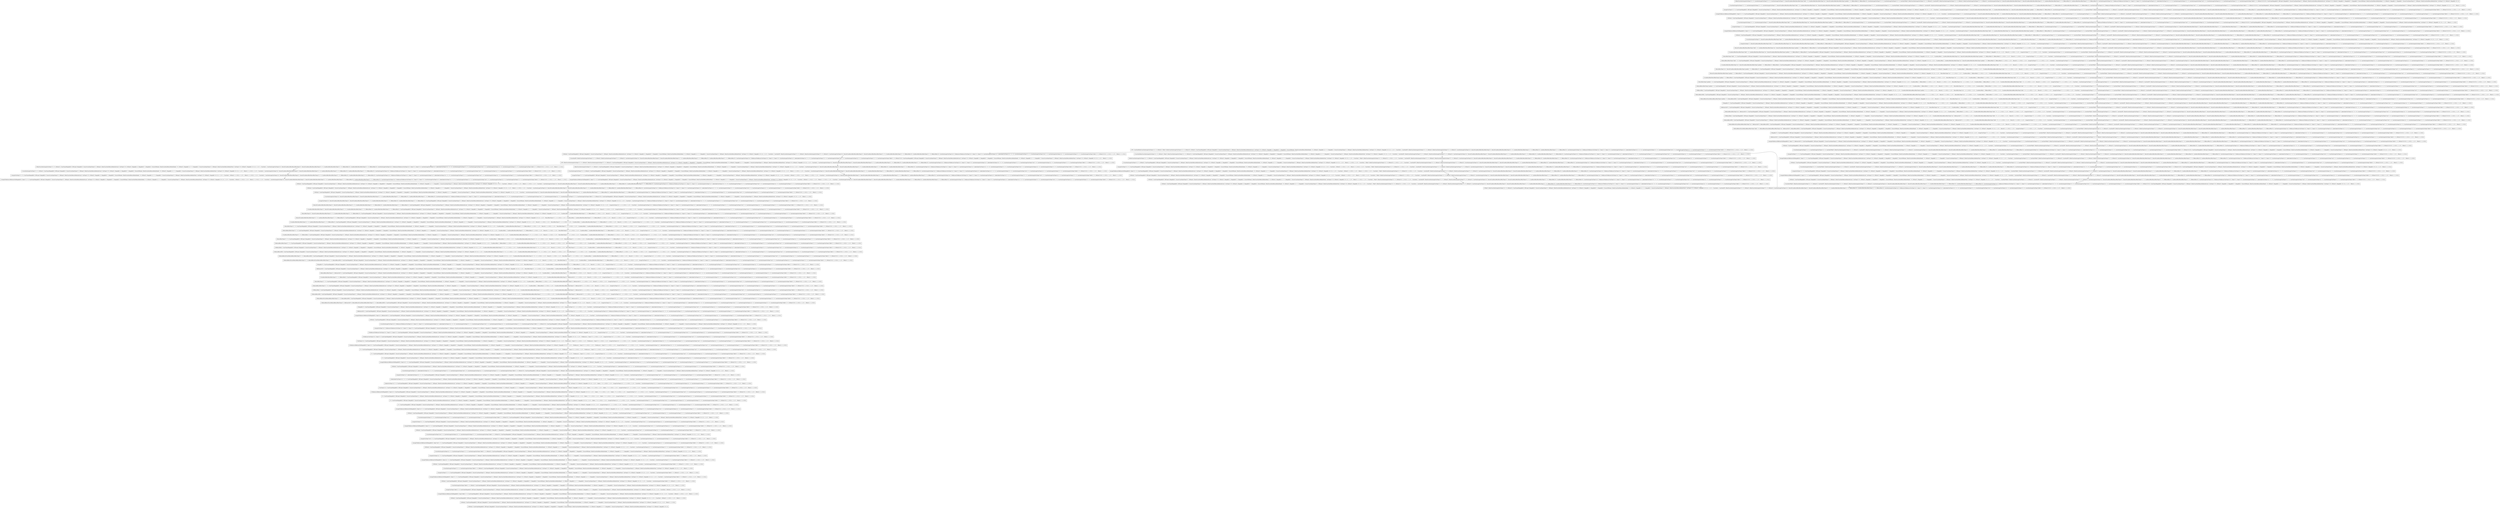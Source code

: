 digraph {
    0 [label="<(NilStmt(); (ConsFrame(HeapAddr(0), NilFrame()),HeapAddr(3): Closure(ConsName(Name(\"x\"), NilName()), Block(ConsStmt(Return(Builtin(IntCast(), Var(Name(\"x\")))), NilStmt())), HeapAddr(-1)), HeapAddr(0): *v, HeapAddr(2): Closure(NilName(), Block(ConsStmt(Return(Builtin(Read(), *v)), NilStmt())), HeapAddr(-1)), *v: *v, HeapAddr(1): Closure(ConsName(Name(\"x\"), NilName()), Block(ConsStmt(Return(Builtin(Print(), Var(Name(\"x\")))), NilStmt())), HeapAddr(-1)))) | []>"
      ,shape=box];
    1 [label="<(ConsStmt(Assign(Var(Name(\"g\")), *v), ConsStmt(Assign(Var(Name(\"y\")), *v), ConsStmt(Assign(Var(Name(\"befive\")), *v), NilStmt()))); (ConsFrame(HeapAddr(0), NilFrame()),HeapAddr(3): Closure(ConsName(Name(\"x\"), NilName()), Block(ConsStmt(Return(Builtin(IntCast(), Var(Name(\"x\")))), NilStmt())), HeapAddr(-1)), HeapAddr(0): *v, HeapAddr(2): Closure(NilName(), Block(ConsStmt(Return(Builtin(Read(), *v)), NilStmt())), HeapAddr(-1)), *v: *v, HeapAddr(1): Closure(ConsName(Name(\"x\"), NilName()), Block(ConsStmt(Return(Builtin(Print(), Var(Name(\"x\")))), NilStmt())), HeapAddr(-1)))) | [\\(-1; (-2,-3)) -> (Block(-1); (-2,-3))].[]>"
      ,shape=box];
    2 [label="<(Assign(Var(Name(\"s\")), *v); (ConsFrame(HeapAddr(0), NilFrame()),HeapAddr(3): Closure(ConsName(Name(\"x\"), NilName()), Block(ConsStmt(Return(Builtin(IntCast(), Var(Name(\"x\")))), NilStmt())), HeapAddr(-1)), HeapAddr(0): *v, HeapAddr(2): Closure(NilName(), Block(ConsStmt(Return(Builtin(Read(), *v)), NilStmt())), HeapAddr(-1)), *v: *v, HeapAddr(1): Closure(ConsName(Name(\"x\"), NilName()), Block(ConsStmt(Return(Builtin(Print(), Var(Name(\"x\")))), NilStmt())), HeapAddr(-1)))) | [\\(-1; (-2,-3)) -> (ConsStmt(-1, ConsStmt(Assign(Var(Name(\"a\")), *v), ConsStmt(While(*v, Block(ConsStmt(Assign(Var(Name(\"a\")), *v), NilStmt()))), ConsStmt(If(*v, Block(ConsStmt(Assign(Var(Name(\"z\")), *v), NilStmt())), Block(ConsStmt(Assign(Var(Name(\"t\")), *v), NilStmt()))), ConsStmt(Assign(Var(Name(\"m\")), Record(ConsRecordPair(RecordPair(Name(\"x\"), Record(ConsRecordPair(RecordPair(Name(\"x\"), *v), ConsRecordPair(RecordPair(Name(\"y\"), *v), NilRecordPair())))), ConsRecordPair(RecordPair(Name(\"y\"), *v), NilRecordPair())))), ConsStmt(Assign(Var(Name(\"xx\")), FieldAccess(FieldAccess(Var(Name(\"m\")), Name(\"x\")), Name(\"x\"))), ConsStmt(Assign(Var(Name(\"yy\")), Index(Index(Var(Name(\"m\")), *v), *v)), ConsStmt(Assign(Var(Name(\"x\")), *v), ConsStmt(Assign(Var(Name(\"test\")), *v), ConsStmt(Assign(Var(Name(\"g\")), *v), ConsStmt(Assign(Var(Name(\"y\")), *v), ConsStmt(Assign(Var(Name(\"befive\")), *v), NilStmt())))))))))))); (-2,-3))].[\\(-1; (-2,-3)) -> (Block(-1); (-2,-3))].[]>"
      ,shape=box];
    3 [label="<(NilStmt(); (ConsFrame(HeapAddr(0), NilFrame()),HeapAddr(3): Closure(ConsName(Name(\"x\"), NilName()), Block(ConsStmt(Return(Builtin(IntCast(), Var(Name(\"x\")))), NilStmt())), HeapAddr(-1)), HeapAddr(0): *v, HeapAddr(2): Closure(NilName(), Block(ConsStmt(Return(Builtin(Read(), *v)), NilStmt())), HeapAddr(-1)), *v: *v, HeapAddr(1): Closure(ConsName(Name(\"x\"), NilName()), Block(ConsStmt(Return(Builtin(Print(), Var(Name(\"x\")))), NilStmt())), HeapAddr(-1)))) | [\\(-1; (-2,-3)) -> (ConsStmt(-1, ConsStmt(Assign(Var(Name(\"a\")), *v), ConsStmt(While(*v, Block(ConsStmt(Assign(Var(Name(\"a\")), *v), NilStmt()))), ConsStmt(If(*v, Block(ConsStmt(Assign(Var(Name(\"z\")), *v), NilStmt())), Block(ConsStmt(Assign(Var(Name(\"t\")), *v), NilStmt()))), ConsStmt(Assign(Var(Name(\"m\")), Record(ConsRecordPair(RecordPair(Name(\"x\"), Record(ConsRecordPair(RecordPair(Name(\"x\"), *v), ConsRecordPair(RecordPair(Name(\"y\"), *v), NilRecordPair())))), ConsRecordPair(RecordPair(Name(\"y\"), *v), NilRecordPair())))), ConsStmt(Assign(Var(Name(\"xx\")), FieldAccess(FieldAccess(Var(Name(\"m\")), Name(\"x\")), Name(\"x\"))), ConsStmt(Assign(Var(Name(\"yy\")), Index(Index(Var(Name(\"m\")), *v), *v)), ConsStmt(Assign(Var(Name(\"x\")), *v), ConsStmt(Assign(Var(Name(\"test\")), *v), ConsStmt(Assign(Var(Name(\"g\")), *v), ConsStmt(Assign(Var(Name(\"y\")), *v), ConsStmt(Assign(Var(Name(\"befive\")), *v), NilStmt())))))))))))); (-2,-3))].[\\(-1; (-2,-3)) -> (Block(-1); (-2,-3))].[]>"
      ,shape=box];
    4 [label="<(Assign(FieldAccess(ReferenceVal(HeapAddr(0)), Name(\"test\")), *v); (ConsFrame(HeapAddr(0), NilFrame()),HeapAddr(3): Closure(ConsName(Name(\"x\"), NilName()), Block(ConsStmt(Return(Builtin(IntCast(), Var(Name(\"x\")))), NilStmt())), HeapAddr(-1)), HeapAddr(0): *v, HeapAddr(2): Closure(NilName(), Block(ConsStmt(Return(Builtin(Read(), *v)), NilStmt())), HeapAddr(-1)), *v: *v, HeapAddr(1): Closure(ConsName(Name(\"x\"), NilName()), Block(ConsStmt(Return(Builtin(Print(), Var(Name(\"x\")))), NilStmt())), HeapAddr(-1)))) | [\\(-1; (-2,-3)) -> (ConsStmt(-1, ConsStmt(Assign(Var(Name(\"g\")), *v), ConsStmt(Assign(Var(Name(\"y\")), *v), ConsStmt(Assign(Var(Name(\"befive\")), *v), NilStmt())))); (-2,-3))].[\\(-1; (-2,-3)) -> (Block(-1); (-2,-3))].[]>"
      ,shape=box];
    5 [label="<(Assign(FieldAccess(ReferenceVal(HeapAddr(0)), Name(\"s\")), *v); (ConsFrame(HeapAddr(0), NilFrame()),HeapAddr(3): Closure(ConsName(Name(\"x\"), NilName()), Block(ConsStmt(Return(Builtin(IntCast(), Var(Name(\"x\")))), NilStmt())), HeapAddr(-1)), HeapAddr(0): *v, HeapAddr(2): Closure(NilName(), Block(ConsStmt(Return(Builtin(Read(), *v)), NilStmt())), HeapAddr(-1)), *v: *v, HeapAddr(1): Closure(ConsName(Name(\"x\"), NilName()), Block(ConsStmt(Return(Builtin(Print(), Var(Name(\"x\")))), NilStmt())), HeapAddr(-1)))) | [\\(-1; (-2,-3)) -> (ConsStmt(-1, ConsStmt(Assign(Var(Name(\"a\")), *v), ConsStmt(While(*v, Block(ConsStmt(Assign(Var(Name(\"a\")), *v), NilStmt()))), ConsStmt(If(*v, Block(ConsStmt(Assign(Var(Name(\"z\")), *v), NilStmt())), Block(ConsStmt(Assign(Var(Name(\"t\")), *v), NilStmt()))), ConsStmt(Assign(Var(Name(\"m\")), Record(ConsRecordPair(RecordPair(Name(\"x\"), Record(ConsRecordPair(RecordPair(Name(\"x\"), *v), ConsRecordPair(RecordPair(Name(\"y\"), *v), NilRecordPair())))), ConsRecordPair(RecordPair(Name(\"y\"), *v), NilRecordPair())))), ConsStmt(Assign(Var(Name(\"xx\")), FieldAccess(FieldAccess(Var(Name(\"m\")), Name(\"x\")), Name(\"x\"))), ConsStmt(Assign(Var(Name(\"yy\")), Index(Index(Var(Name(\"m\")), *v), *v)), ConsStmt(Assign(Var(Name(\"x\")), *v), ConsStmt(Assign(Var(Name(\"test\")), *v), ConsStmt(Assign(Var(Name(\"g\")), *v), ConsStmt(Assign(Var(Name(\"y\")), *v), ConsStmt(Assign(Var(Name(\"befive\")), *v), NilStmt())))))))))))); (-2,-3))].[\\(-1; (-2,-3)) -> (Block(-1); (-2,-3))].[]>"
      ,shape=box];
    6 [label="<(Assign(Var(Name(\"test\")), *v); (ConsFrame(HeapAddr(0), NilFrame()),HeapAddr(3): Closure(ConsName(Name(\"x\"), NilName()), Block(ConsStmt(Return(Builtin(IntCast(), Var(Name(\"x\")))), NilStmt())), HeapAddr(-1)), HeapAddr(0): *v, HeapAddr(2): Closure(NilName(), Block(ConsStmt(Return(Builtin(Read(), *v)), NilStmt())), HeapAddr(-1)), *v: *v, HeapAddr(1): Closure(ConsName(Name(\"x\"), NilName()), Block(ConsStmt(Return(Builtin(Print(), Var(Name(\"x\")))), NilStmt())), HeapAddr(-1)))) | [\\(-1; (-2,-3)) -> (ConsStmt(-1, ConsStmt(Assign(Var(Name(\"g\")), *v), ConsStmt(Assign(Var(Name(\"y\")), *v), ConsStmt(Assign(Var(Name(\"befive\")), *v), NilStmt())))); (-2,-3))].[\\(-1; (-2,-3)) -> (Block(-1); (-2,-3))].[]>"
      ,shape=box];
    7 [label="<(ConsStmt(Assign(Var(Name(\"test\")), *v), ConsStmt(Assign(Var(Name(\"g\")), *v), ConsStmt(Assign(Var(Name(\"y\")), *v), ConsStmt(Assign(Var(Name(\"befive\")), *v), NilStmt())))); (ConsFrame(HeapAddr(0), NilFrame()),HeapAddr(3): Closure(ConsName(Name(\"x\"), NilName()), Block(ConsStmt(Return(Builtin(IntCast(), Var(Name(\"x\")))), NilStmt())), HeapAddr(-1)), HeapAddr(0): *v, HeapAddr(2): Closure(NilName(), Block(ConsStmt(Return(Builtin(Read(), *v)), NilStmt())), HeapAddr(-1)), *v: *v, HeapAddr(1): Closure(ConsName(Name(\"x\"), NilName()), Block(ConsStmt(Return(Builtin(Print(), Var(Name(\"x\")))), NilStmt())), HeapAddr(-1)))) | [\\(-1; (-2,-3)) -> (Block(-1); (-2,-3))].[]>"
      ,shape=box];
    8 [label="<(NilStmt(); (ConsFrame(HeapAddr(0), NilFrame()),HeapAddr(3): Closure(ConsName(Name(\"x\"), NilName()), Block(ConsStmt(Return(Builtin(IntCast(), Var(Name(\"x\")))), NilStmt())), HeapAddr(-1)), HeapAddr(0): *v, HeapAddr(2): Closure(NilName(), Block(ConsStmt(Return(Builtin(Read(), *v)), NilStmt())), HeapAddr(-1)), *v: *v, HeapAddr(1): Closure(ConsName(Name(\"x\"), NilName()), Block(ConsStmt(Return(Builtin(Print(), Var(Name(\"x\")))), NilStmt())), HeapAddr(-1)))) | [\\(-1; (-2,-3)) -> (ConsStmt(-1, ConsStmt(Assign(Var(Name(\"g\")), *v), ConsStmt(Assign(Var(Name(\"y\")), *v), ConsStmt(Assign(Var(Name(\"befive\")), *v), NilStmt())))); (-2,-3))].[\\(-1; (-2,-3)) -> (Block(-1); (-2,-3))].[]>"
      ,shape=box];
    9 [label="<(ConsStmt(While(*v, Block(ConsStmt(Assign(Var(Name(\"a\")), *v), NilStmt()))), ConsStmt(If(*v, Block(ConsStmt(Assign(Var(Name(\"z\")), *v), NilStmt())), Block(ConsStmt(Assign(Var(Name(\"t\")), *v), NilStmt()))), ConsStmt(Assign(Var(Name(\"m\")), Record(ConsRecordPair(RecordPair(Name(\"x\"), Record(ConsRecordPair(RecordPair(Name(\"x\"), *v), ConsRecordPair(RecordPair(Name(\"y\"), *v), NilRecordPair())))), ConsRecordPair(RecordPair(Name(\"y\"), *v), NilRecordPair())))), ConsStmt(Assign(Var(Name(\"xx\")), FieldAccess(FieldAccess(Var(Name(\"m\")), Name(\"x\")), Name(\"x\"))), ConsStmt(Assign(Var(Name(\"yy\")), Index(Index(Var(Name(\"m\")), *v), *v)), ConsStmt(Assign(Var(Name(\"x\")), *v), ConsStmt(Assign(Var(Name(\"test\")), *v), ConsStmt(Assign(Var(Name(\"g\")), *v), ConsStmt(Assign(Var(Name(\"y\")), *v), ConsStmt(Assign(Var(Name(\"befive\")), *v), NilStmt())))))))))); (ConsFrame(HeapAddr(0), NilFrame()),HeapAddr(3): Closure(ConsName(Name(\"x\"), NilName()), Block(ConsStmt(Return(Builtin(IntCast(), Var(Name(\"x\")))), NilStmt())), HeapAddr(-1)), HeapAddr(0): *v, HeapAddr(2): Closure(NilName(), Block(ConsStmt(Return(Builtin(Read(), *v)), NilStmt())), HeapAddr(-1)), *v: *v, HeapAddr(1): Closure(ConsName(Name(\"x\"), NilName()), Block(ConsStmt(Return(Builtin(Print(), Var(Name(\"x\")))), NilStmt())), HeapAddr(-1)))) | [\\(-1; (-2,-3)) -> (Block(-1); (-2,-3))].[]>"
      ,shape=box];
    10 [label="<(Assign(Var(Name(\"x\")), *v); (ConsFrame(HeapAddr(0), NilFrame()),HeapAddr(3): Closure(ConsName(Name(\"x\"), NilName()), Block(ConsStmt(Return(Builtin(IntCast(), Var(Name(\"x\")))), NilStmt())), HeapAddr(-1)), HeapAddr(0): *v, HeapAddr(2): Closure(NilName(), Block(ConsStmt(Return(Builtin(Read(), *v)), NilStmt())), HeapAddr(-1)), HeapAddr(1): Closure(ConsName(Name(\"x\"), NilName()), Block(ConsStmt(Return(Builtin(Print(), Var(Name(\"x\")))), NilStmt())), HeapAddr(-1)))) | [\\(-1; (-2,-3)) -> (ConsStmt(-1, ConsStmt(Assign(Var(Name(\"y\")), *v), ConsStmt(Assign(Var(Name(\"r\")), Record(ConsRecordPair(RecordPair(Name(\"hello\"), *v), ConsRecordPair(RecordPair(Name(\"rec\"), Record(ConsRecordPair(RecordPair(Name(\"goodbye\"), *v), NilRecordPair()))), NilRecordPair())))), ConsStmt(Assign(Var(Name(\"s\")), *v), ConsStmt(Assign(Var(Name(\"a\")), *v), ConsStmt(While(*v, Block(ConsStmt(Assign(Var(Name(\"a\")), *v), NilStmt()))), ConsStmt(If(*v, Block(ConsStmt(Assign(Var(Name(\"z\")), *v), NilStmt())), Block(ConsStmt(Assign(Var(Name(\"t\")), *v), NilStmt()))), ConsStmt(Assign(Var(Name(\"m\")), Record(ConsRecordPair(RecordPair(Name(\"x\"), Record(ConsRecordPair(RecordPair(Name(\"x\"), *v), ConsRecordPair(RecordPair(Name(\"y\"), *v), NilRecordPair())))), ConsRecordPair(RecordPair(Name(\"y\"), *v), NilRecordPair())))), ConsStmt(Assign(Var(Name(\"xx\")), FieldAccess(FieldAccess(Var(Name(\"m\")), Name(\"x\")), Name(\"x\"))), ConsStmt(Assign(Var(Name(\"yy\")), Index(Index(Var(Name(\"m\")), *v), *v)), ConsStmt(Assign(Var(Name(\"x\")), *v), ConsStmt(Assign(Var(Name(\"test\")), *v), ConsStmt(Assign(Var(Name(\"g\")), *v), ConsStmt(Assign(Var(Name(\"y\")), *v), ConsStmt(Assign(Var(Name(\"befive\")), *v), NilStmt()))))))))))))))); (-2,-3))].[\\(-1; (-2,-3)) -> (Block(-1); (-2,-3))].[]>"
       ,shape=box];
    11 [label="<(HeapAlloc(*v); (ConsFrame(HeapAddr(0), NilFrame()),HeapAddr(3): Closure(ConsName(Name(\"x\"), NilName()), Block(ConsStmt(Return(Builtin(IntCast(), Var(Name(\"x\")))), NilStmt())), HeapAddr(-1)), HeapAddr(0): *v, HeapAddr(2): Closure(NilName(), Block(ConsStmt(Return(Builtin(Read(), *v)), NilStmt())), HeapAddr(-1)), *v: *v, HeapAddr(1): Closure(ConsName(Name(\"x\"), NilName()), Block(ConsStmt(Return(Builtin(Print(), Var(Name(\"x\")))), NilStmt())), HeapAddr(-1)))) | [\\(-1; (-2,-3)) -> (Assign(Var(Name(\"r\")), -1); (-2,-3))].[\\(-1; (-2,-3)) -> (ConsStmt(-1, ConsStmt(Assign(Var(Name(\"s\")), *v), ConsStmt(Assign(Var(Name(\"a\")), *v), ConsStmt(While(*v, Block(ConsStmt(Assign(Var(Name(\"a\")), *v), NilStmt()))), ConsStmt(If(*v, Block(ConsStmt(Assign(Var(Name(\"z\")), *v), NilStmt())), Block(ConsStmt(Assign(Var(Name(\"t\")), *v), NilStmt()))), ConsStmt(Assign(Var(Name(\"m\")), Record(ConsRecordPair(RecordPair(Name(\"x\"), Record(ConsRecordPair(RecordPair(Name(\"x\"), *v), ConsRecordPair(RecordPair(Name(\"y\"), *v), NilRecordPair())))), ConsRecordPair(RecordPair(Name(\"y\"), *v), NilRecordPair())))), ConsStmt(Assign(Var(Name(\"xx\")), FieldAccess(FieldAccess(Var(Name(\"m\")), Name(\"x\")), Name(\"x\"))), ConsStmt(Assign(Var(Name(\"yy\")), Index(Index(Var(Name(\"m\")), *v), *v)), ConsStmt(Assign(Var(Name(\"x\")), *v), ConsStmt(Assign(Var(Name(\"test\")), *v), ConsStmt(Assign(Var(Name(\"g\")), *v), ConsStmt(Assign(Var(Name(\"y\")), *v), ConsStmt(Assign(Var(Name(\"befive\")), *v), NilStmt()))))))))))))); (-2,-3))].[\\(-1; (-2,-3)) -> (Block(-1); (-2,-3))].[]>"
       ,shape=box];
    12 [label="<(Assign(FieldAccess(ReferenceVal(HeapAddr(0)), Name(\"x\")), *v); (ConsFrame(HeapAddr(0), NilFrame()),HeapAddr(3): Closure(ConsName(Name(\"x\"), NilName()), Block(ConsStmt(Return(Builtin(IntCast(), Var(Name(\"x\")))), NilStmt())), HeapAddr(-1)), HeapAddr(0): *v, HeapAddr(2): Closure(NilName(), Block(ConsStmt(Return(Builtin(Read(), *v)), NilStmt())), HeapAddr(-1)), HeapAddr(1): Closure(ConsName(Name(\"x\"), NilName()), Block(ConsStmt(Return(Builtin(Print(), Var(Name(\"x\")))), NilStmt())), HeapAddr(-1)))) | [\\(-1; (-2,-3)) -> (ConsStmt(-1, ConsStmt(Assign(Var(Name(\"y\")), *v), ConsStmt(Assign(Var(Name(\"r\")), Record(ConsRecordPair(RecordPair(Name(\"hello\"), *v), ConsRecordPair(RecordPair(Name(\"rec\"), Record(ConsRecordPair(RecordPair(Name(\"goodbye\"), *v), NilRecordPair()))), NilRecordPair())))), ConsStmt(Assign(Var(Name(\"s\")), *v), ConsStmt(Assign(Var(Name(\"a\")), *v), ConsStmt(While(*v, Block(ConsStmt(Assign(Var(Name(\"a\")), *v), NilStmt()))), ConsStmt(If(*v, Block(ConsStmt(Assign(Var(Name(\"z\")), *v), NilStmt())), Block(ConsStmt(Assign(Var(Name(\"t\")), *v), NilStmt()))), ConsStmt(Assign(Var(Name(\"m\")), Record(ConsRecordPair(RecordPair(Name(\"x\"), Record(ConsRecordPair(RecordPair(Name(\"x\"), *v), ConsRecordPair(RecordPair(Name(\"y\"), *v), NilRecordPair())))), ConsRecordPair(RecordPair(Name(\"y\"), *v), NilRecordPair())))), ConsStmt(Assign(Var(Name(\"xx\")), FieldAccess(FieldAccess(Var(Name(\"m\")), Name(\"x\")), Name(\"x\"))), ConsStmt(Assign(Var(Name(\"yy\")), Index(Index(Var(Name(\"m\")), *v), *v)), ConsStmt(Assign(Var(Name(\"x\")), *v), ConsStmt(Assign(Var(Name(\"test\")), *v), ConsStmt(Assign(Var(Name(\"g\")), *v), ConsStmt(Assign(Var(Name(\"y\")), *v), ConsStmt(Assign(Var(Name(\"befive\")), *v), NilStmt()))))))))))))))); (-2,-3))].[\\(-1; (-2,-3)) -> (Block(-1); (-2,-3))].[]>"
       ,shape=box];
    13 [label="<(NilStmt(); (ConsFrame(HeapAddr(0), NilFrame()),HeapAddr(3): Closure(ConsName(Name(\"x\"), NilName()), Block(ConsStmt(Return(Builtin(IntCast(), Var(Name(\"x\")))), NilStmt())), HeapAddr(-1)), HeapAddr(0): *v, HeapAddr(2): Closure(NilName(), Block(ConsStmt(Return(Builtin(Read(), *v)), NilStmt())), HeapAddr(-1)), HeapAddr(1): Closure(ConsName(Name(\"x\"), NilName()), Block(ConsStmt(Return(Builtin(Print(), Var(Name(\"x\")))), NilStmt())), HeapAddr(-1)))) | [\\(-1; (-2,-3)) -> (ConsStmt(-1, ConsStmt(Assign(Var(Name(\"y\")), *v), ConsStmt(Assign(Var(Name(\"r\")), Record(ConsRecordPair(RecordPair(Name(\"hello\"), *v), ConsRecordPair(RecordPair(Name(\"rec\"), Record(ConsRecordPair(RecordPair(Name(\"goodbye\"), *v), NilRecordPair()))), NilRecordPair())))), ConsStmt(Assign(Var(Name(\"s\")), *v), ConsStmt(Assign(Var(Name(\"a\")), *v), ConsStmt(While(*v, Block(ConsStmt(Assign(Var(Name(\"a\")), *v), NilStmt()))), ConsStmt(If(*v, Block(ConsStmt(Assign(Var(Name(\"z\")), *v), NilStmt())), Block(ConsStmt(Assign(Var(Name(\"t\")), *v), NilStmt()))), ConsStmt(Assign(Var(Name(\"m\")), Record(ConsRecordPair(RecordPair(Name(\"x\"), Record(ConsRecordPair(RecordPair(Name(\"x\"), *v), ConsRecordPair(RecordPair(Name(\"y\"), *v), NilRecordPair())))), ConsRecordPair(RecordPair(Name(\"y\"), *v), NilRecordPair())))), ConsStmt(Assign(Var(Name(\"xx\")), FieldAccess(FieldAccess(Var(Name(\"m\")), Name(\"x\")), Name(\"x\"))), ConsStmt(Assign(Var(Name(\"yy\")), Index(Index(Var(Name(\"m\")), *v), *v)), ConsStmt(Assign(Var(Name(\"x\")), *v), ConsStmt(Assign(Var(Name(\"test\")), *v), ConsStmt(Assign(Var(Name(\"g\")), *v), ConsStmt(Assign(Var(Name(\"y\")), *v), ConsStmt(Assign(Var(Name(\"befive\")), *v), NilStmt()))))))))))))))); (-2,-3))].[\\(-1; (-2,-3)) -> (Block(-1); (-2,-3))].[]>"
       ,shape=box];
    14 [label="<(Assign(FieldAccess(ReferenceVal(HeapAddr(0)), Name(\"r\")), ReferenceVal(*v)); (ConsFrame(HeapAddr(0), NilFrame()),HeapAddr(3): Closure(ConsName(Name(\"x\"), NilName()), Block(ConsStmt(Return(Builtin(IntCast(), Var(Name(\"x\")))), NilStmt())), HeapAddr(-1)), HeapAddr(0): *v, HeapAddr(2): Closure(NilName(), Block(ConsStmt(Return(Builtin(Read(), *v)), NilStmt())), HeapAddr(-1)), *v: *v, HeapAddr(1): Closure(ConsName(Name(\"x\"), NilName()), Block(ConsStmt(Return(Builtin(Print(), Var(Name(\"x\")))), NilStmt())), HeapAddr(-1)))) | [\\(-1; (-2,-3)) -> (ConsStmt(-1, ConsStmt(Assign(Var(Name(\"s\")), *v), ConsStmt(Assign(Var(Name(\"a\")), *v), ConsStmt(While(*v, Block(ConsStmt(Assign(Var(Name(\"a\")), *v), NilStmt()))), ConsStmt(If(*v, Block(ConsStmt(Assign(Var(Name(\"z\")), *v), NilStmt())), Block(ConsStmt(Assign(Var(Name(\"t\")), *v), NilStmt()))), ConsStmt(Assign(Var(Name(\"m\")), Record(ConsRecordPair(RecordPair(Name(\"x\"), Record(ConsRecordPair(RecordPair(Name(\"x\"), *v), ConsRecordPair(RecordPair(Name(\"y\"), *v), NilRecordPair())))), ConsRecordPair(RecordPair(Name(\"y\"), *v), NilRecordPair())))), ConsStmt(Assign(Var(Name(\"xx\")), FieldAccess(FieldAccess(Var(Name(\"m\")), Name(\"x\")), Name(\"x\"))), ConsStmt(Assign(Var(Name(\"yy\")), Index(Index(Var(Name(\"m\")), *v), *v)), ConsStmt(Assign(Var(Name(\"x\")), *v), ConsStmt(Assign(Var(Name(\"test\")), *v), ConsStmt(Assign(Var(Name(\"g\")), *v), ConsStmt(Assign(Var(Name(\"y\")), *v), ConsStmt(Assign(Var(Name(\"befive\")), *v), NilStmt()))))))))))))); (-2,-3))].[\\(-1; (-2,-3)) -> (Block(-1); (-2,-3))].[]>"
       ,shape=box];
    15 [label="<(Assign(Var(Name(\"r\")), Record(ConsRecordPair(RecordPair(Name(\"hello\"), *v), ConsRecordPair(RecordPair(Name(\"rec\"), Record(ConsRecordPair(RecordPair(Name(\"goodbye\"), *v), NilRecordPair()))), NilRecordPair())))); (ConsFrame(HeapAddr(0), NilFrame()),HeapAddr(3): Closure(ConsName(Name(\"x\"), NilName()), Block(ConsStmt(Return(Builtin(IntCast(), Var(Name(\"x\")))), NilStmt())), HeapAddr(-1)), HeapAddr(0): *v, HeapAddr(2): Closure(NilName(), Block(ConsStmt(Return(Builtin(Read(), *v)), NilStmt())), HeapAddr(-1)), HeapAddr(1): Closure(ConsName(Name(\"x\"), NilName()), Block(ConsStmt(Return(Builtin(Print(), Var(Name(\"x\")))), NilStmt())), HeapAddr(-1)))) | [\\(-1; (-2,-3)) -> (ConsStmt(-1, ConsStmt(Assign(Var(Name(\"s\")), *v), ConsStmt(Assign(Var(Name(\"a\")), *v), ConsStmt(While(*v, Block(ConsStmt(Assign(Var(Name(\"a\")), *v), NilStmt()))), ConsStmt(If(*v, Block(ConsStmt(Assign(Var(Name(\"z\")), *v), NilStmt())), Block(ConsStmt(Assign(Var(Name(\"t\")), *v), NilStmt()))), ConsStmt(Assign(Var(Name(\"m\")), Record(ConsRecordPair(RecordPair(Name(\"x\"), Record(ConsRecordPair(RecordPair(Name(\"x\"), *v), ConsRecordPair(RecordPair(Name(\"y\"), *v), NilRecordPair())))), ConsRecordPair(RecordPair(Name(\"y\"), *v), NilRecordPair())))), ConsStmt(Assign(Var(Name(\"xx\")), FieldAccess(FieldAccess(Var(Name(\"m\")), Name(\"x\")), Name(\"x\"))), ConsStmt(Assign(Var(Name(\"yy\")), Index(Index(Var(Name(\"m\")), *v), *v)), ConsStmt(Assign(Var(Name(\"x\")), *v), ConsStmt(Assign(Var(Name(\"test\")), *v), ConsStmt(Assign(Var(Name(\"g\")), *v), ConsStmt(Assign(Var(Name(\"y\")), *v), ConsStmt(Assign(Var(Name(\"befive\")), *v), NilStmt()))))))))))))); (-2,-3))].[\\(-1; (-2,-3)) -> (Block(-1); (-2,-3))].[]>"
       ,shape=box];
    16 [label="<(NilStmt(); (ConsFrame(HeapAddr(0), NilFrame()),HeapAddr(3): Closure(ConsName(Name(\"x\"), NilName()), Block(ConsStmt(Return(Builtin(IntCast(), Var(Name(\"x\")))), NilStmt())), HeapAddr(-1)), HeapAddr(0): *v, HeapAddr(2): Closure(NilName(), Block(ConsStmt(Return(Builtin(Read(), *v)), NilStmt())), HeapAddr(-1)), *v: *v, HeapAddr(1): Closure(ConsName(Name(\"x\"), NilName()), Block(ConsStmt(Return(Builtin(Print(), Var(Name(\"x\")))), NilStmt())), HeapAddr(-1)))) | [\\(-1; (-2,-3)) -> (ConsStmt(-1, ConsStmt(Assign(Var(Name(\"s\")), *v), ConsStmt(Assign(Var(Name(\"a\")), *v), ConsStmt(While(*v, Block(ConsStmt(Assign(Var(Name(\"a\")), *v), NilStmt()))), ConsStmt(If(*v, Block(ConsStmt(Assign(Var(Name(\"z\")), *v), NilStmt())), Block(ConsStmt(Assign(Var(Name(\"t\")), *v), NilStmt()))), ConsStmt(Assign(Var(Name(\"m\")), Record(ConsRecordPair(RecordPair(Name(\"x\"), Record(ConsRecordPair(RecordPair(Name(\"x\"), *v), ConsRecordPair(RecordPair(Name(\"y\"), *v), NilRecordPair())))), ConsRecordPair(RecordPair(Name(\"y\"), *v), NilRecordPair())))), ConsStmt(Assign(Var(Name(\"xx\")), FieldAccess(FieldAccess(Var(Name(\"m\")), Name(\"x\")), Name(\"x\"))), ConsStmt(Assign(Var(Name(\"yy\")), Index(Index(Var(Name(\"m\")), *v), *v)), ConsStmt(Assign(Var(Name(\"x\")), *v), ConsStmt(Assign(Var(Name(\"test\")), *v), ConsStmt(Assign(Var(Name(\"g\")), *v), ConsStmt(Assign(Var(Name(\"y\")), *v), ConsStmt(Assign(Var(Name(\"befive\")), *v), NilStmt()))))))))))))); (-2,-3))].[\\(-1; (-2,-3)) -> (Block(-1); (-2,-3))].[]>"
       ,shape=box];
    17 [label="<(ConsStmt(Assign(Var(Name(\"r\")), Record(ConsRecordPair(RecordPair(Name(\"hello\"), *v), ConsRecordPair(RecordPair(Name(\"rec\"), Record(ConsRecordPair(RecordPair(Name(\"goodbye\"), *v), NilRecordPair()))), NilRecordPair())))), ConsStmt(Assign(Var(Name(\"s\")), *v), ConsStmt(Assign(Var(Name(\"a\")), *v), ConsStmt(While(*v, Block(ConsStmt(Assign(Var(Name(\"a\")), *v), NilStmt()))), ConsStmt(If(*v, Block(ConsStmt(Assign(Var(Name(\"z\")), *v), NilStmt())), Block(ConsStmt(Assign(Var(Name(\"t\")), *v), NilStmt()))), ConsStmt(Assign(Var(Name(\"m\")), Record(ConsRecordPair(RecordPair(Name(\"x\"), Record(ConsRecordPair(RecordPair(Name(\"x\"), *v), ConsRecordPair(RecordPair(Name(\"y\"), *v), NilRecordPair())))), ConsRecordPair(RecordPair(Name(\"y\"), *v), NilRecordPair())))), ConsStmt(Assign(Var(Name(\"xx\")), FieldAccess(FieldAccess(Var(Name(\"m\")), Name(\"x\")), Name(\"x\"))), ConsStmt(Assign(Var(Name(\"yy\")), Index(Index(Var(Name(\"m\")), *v), *v)), ConsStmt(Assign(Var(Name(\"x\")), *v), ConsStmt(Assign(Var(Name(\"test\")), *v), ConsStmt(Assign(Var(Name(\"g\")), *v), ConsStmt(Assign(Var(Name(\"y\")), *v), ConsStmt(Assign(Var(Name(\"befive\")), *v), NilStmt()))))))))))))); (ConsFrame(HeapAddr(0), NilFrame()),HeapAddr(3): Closure(ConsName(Name(\"x\"), NilName()), Block(ConsStmt(Return(Builtin(IntCast(), Var(Name(\"x\")))), NilStmt())), HeapAddr(-1)), HeapAddr(0): *v, HeapAddr(2): Closure(NilName(), Block(ConsStmt(Return(Builtin(Read(), *v)), NilStmt())), HeapAddr(-1)), HeapAddr(1): Closure(ConsName(Name(\"x\"), NilName()), Block(ConsStmt(Return(Builtin(Print(), Var(Name(\"x\")))), NilStmt())), HeapAddr(-1)))) | [\\(-1; (-2,-3)) -> (Block(-1); (-2,-3))].[]>"
       ,shape=box];
    18 [label="<(ReferenceVal(*v); (ConsFrame(HeapAddr(0), NilFrame()),HeapAddr(3): Closure(ConsName(Name(\"x\"), NilName()), Block(ConsStmt(Return(Builtin(IntCast(), Var(Name(\"x\")))), NilStmt())), HeapAddr(-1)), HeapAddr(0): *v, HeapAddr(2): Closure(NilName(), Block(ConsStmt(Return(Builtin(Read(), *v)), NilStmt())), HeapAddr(-1)), *v: *v, HeapAddr(1): Closure(ConsName(Name(\"x\"), NilName()), Block(ConsStmt(Return(Builtin(Print(), Var(Name(\"x\")))), NilStmt())), HeapAddr(-1)))) | [\\(-1; (-2,-3)) -> (Assign(Var(Name(\"r\")), -1); (-2,-3))].[\\(-1; (-2,-3)) -> (ConsStmt(-1, ConsStmt(Assign(Var(Name(\"s\")), *v), ConsStmt(Assign(Var(Name(\"a\")), *v), ConsStmt(While(*v, Block(ConsStmt(Assign(Var(Name(\"a\")), *v), NilStmt()))), ConsStmt(If(*v, Block(ConsStmt(Assign(Var(Name(\"z\")), *v), NilStmt())), Block(ConsStmt(Assign(Var(Name(\"t\")), *v), NilStmt()))), ConsStmt(Assign(Var(Name(\"m\")), Record(ConsRecordPair(RecordPair(Name(\"x\"), Record(ConsRecordPair(RecordPair(Name(\"x\"), *v), ConsRecordPair(RecordPair(Name(\"y\"), *v), NilRecordPair())))), ConsRecordPair(RecordPair(Name(\"y\"), *v), NilRecordPair())))), ConsStmt(Assign(Var(Name(\"xx\")), FieldAccess(FieldAccess(Var(Name(\"m\")), Name(\"x\")), Name(\"x\"))), ConsStmt(Assign(Var(Name(\"yy\")), Index(Index(Var(Name(\"m\")), *v), *v)), ConsStmt(Assign(Var(Name(\"x\")), *v), ConsStmt(Assign(Var(Name(\"test\")), *v), ConsStmt(Assign(Var(Name(\"g\")), *v), ConsStmt(Assign(Var(Name(\"y\")), *v), ConsStmt(Assign(Var(Name(\"befive\")), *v), NilStmt()))))))))))))); (-2,-3))].[\\(-1; (-2,-3)) -> (Block(-1); (-2,-3))].[]>"
       ,shape=box];
    19 [label="<(RecordPair(Name(\"hello\"), *v); (ConsFrame(HeapAddr(0), NilFrame()),HeapAddr(3): Closure(ConsName(Name(\"x\"), NilName()), Block(ConsStmt(Return(Builtin(IntCast(), Var(Name(\"x\")))), NilStmt())), HeapAddr(-1)), HeapAddr(0): *v, HeapAddr(2): Closure(NilName(), Block(ConsStmt(Return(Builtin(Read(), *v)), NilStmt())), HeapAddr(-1)), HeapAddr(1): Closure(ConsName(Name(\"x\"), NilName()), Block(ConsStmt(Return(Builtin(Print(), Var(Name(\"x\")))), NilStmt())), HeapAddr(-1)))) | [\\(-1; (-2,-3)) -> (ConsRecordPair(-1, ConsRecordPair(RecordPair(Name(\"rec\"), Record(ConsRecordPair(RecordPair(Name(\"goodbye\"), *v), NilRecordPair()))), NilRecordPair())); (-2,-3))].[\\(-1; (-2,-3)) -> (Record(-1); (-2,-3))].[\\(-1; (-2,-3)) -> (Assign(Var(Name(\"r\")), -1); (-2,-3))].[\\(-1; (-2,-3)) -> (ConsStmt(-1, ConsStmt(Assign(Var(Name(\"s\")), *v), ConsStmt(Assign(Var(Name(\"a\")), *v), ConsStmt(While(*v, Block(ConsStmt(Assign(Var(Name(\"a\")), *v), NilStmt()))), ConsStmt(If(*v, Block(ConsStmt(Assign(Var(Name(\"z\")), *v), NilStmt())), Block(ConsStmt(Assign(Var(Name(\"t\")), *v), NilStmt()))), ConsStmt(Assign(Var(Name(\"m\")), Record(ConsRecordPair(RecordPair(Name(\"x\"), Record(ConsRecordPair(RecordPair(Name(\"x\"), *v), ConsRecordPair(RecordPair(Name(\"y\"), *v), NilRecordPair())))), ConsRecordPair(RecordPair(Name(\"y\"), *v), NilRecordPair())))), ConsStmt(Assign(Var(Name(\"xx\")), FieldAccess(FieldAccess(Var(Name(\"m\")), Name(\"x\")), Name(\"x\"))), ConsStmt(Assign(Var(Name(\"yy\")), Index(Index(Var(Name(\"m\")), *v), *v)), ConsStmt(Assign(Var(Name(\"x\")), *v), ConsStmt(Assign(Var(Name(\"test\")), *v), ConsStmt(Assign(Var(Name(\"g\")), *v), ConsStmt(Assign(Var(Name(\"y\")), *v), ConsStmt(Assign(Var(Name(\"befive\")), *v), NilStmt()))))))))))))); (-2,-3))].[\\(-1; (-2,-3)) -> (Block(-1); (-2,-3))].[]>"
       ,shape=box];
    20 [label="<(ReducedRecordCons(ReducedRecordPair(Name(\"hello\"), *v), ReducedRecordCons(ReducedRecordPair(Name(\"rec\"), ReferenceVal(*v)), ReducedRecordNil())); (ConsFrame(HeapAddr(0), NilFrame()),HeapAddr(3): Closure(ConsName(Name(\"x\"), NilName()), Block(ConsStmt(Return(Builtin(IntCast(), Var(Name(\"x\")))), NilStmt())), HeapAddr(-1)), HeapAddr(0): *v, HeapAddr(2): Closure(NilName(), Block(ConsStmt(Return(Builtin(Read(), *v)), NilStmt())), HeapAddr(-1)), *v: *v, HeapAddr(1): Closure(ConsName(Name(\"x\"), NilName()), Block(ConsStmt(Return(Builtin(Print(), Var(Name(\"x\")))), NilStmt())), HeapAddr(-1)))) | [\\(-1; (-2,-3)) -> (Record(-1); (-2,-3))].[\\(-1; (-2,-3)) -> (Assign(Var(Name(\"r\")), -1); (-2,-3))].[\\(-1; (-2,-3)) -> (ConsStmt(-1, ConsStmt(Assign(Var(Name(\"s\")), *v), ConsStmt(Assign(Var(Name(\"a\")), *v), ConsStmt(While(*v, Block(ConsStmt(Assign(Var(Name(\"a\")), *v), NilStmt()))), ConsStmt(If(*v, Block(ConsStmt(Assign(Var(Name(\"z\")), *v), NilStmt())), Block(ConsStmt(Assign(Var(Name(\"t\")), *v), NilStmt()))), ConsStmt(Assign(Var(Name(\"m\")), Record(ConsRecordPair(RecordPair(Name(\"x\"), Record(ConsRecordPair(RecordPair(Name(\"x\"), *v), ConsRecordPair(RecordPair(Name(\"y\"), *v), NilRecordPair())))), ConsRecordPair(RecordPair(Name(\"y\"), *v), NilRecordPair())))), ConsStmt(Assign(Var(Name(\"xx\")), FieldAccess(FieldAccess(Var(Name(\"m\")), Name(\"x\")), Name(\"x\"))), ConsStmt(Assign(Var(Name(\"yy\")), Index(Index(Var(Name(\"m\")), *v), *v)), ConsStmt(Assign(Var(Name(\"x\")), *v), ConsStmt(Assign(Var(Name(\"test\")), *v), ConsStmt(Assign(Var(Name(\"g\")), *v), ConsStmt(Assign(Var(Name(\"y\")), *v), ConsStmt(Assign(Var(Name(\"befive\")), *v), NilStmt()))))))))))))); (-2,-3))].[\\(-1; (-2,-3)) -> (Block(-1); (-2,-3))].[]>"
       ,shape=box];
    21 [label="<(ReducedRecordPair(Name(\"hello\"), *v); (ConsFrame(HeapAddr(0), NilFrame()),HeapAddr(3): Closure(ConsName(Name(\"x\"), NilName()), Block(ConsStmt(Return(Builtin(IntCast(), Var(Name(\"x\")))), NilStmt())), HeapAddr(-1)), HeapAddr(0): *v, HeapAddr(2): Closure(NilName(), Block(ConsStmt(Return(Builtin(Read(), *v)), NilStmt())), HeapAddr(-1)), HeapAddr(1): Closure(ConsName(Name(\"x\"), NilName()), Block(ConsStmt(Return(Builtin(Print(), Var(Name(\"x\")))), NilStmt())), HeapAddr(-1)))) | [\\(-1; (-2,-3)) -> (ConsRecordPair(-1, ConsRecordPair(RecordPair(Name(\"rec\"), Record(ConsRecordPair(RecordPair(Name(\"goodbye\"), *v), NilRecordPair()))), NilRecordPair())); (-2,-3))].[\\(-1; (-2,-3)) -> (Record(-1); (-2,-3))].[\\(-1; (-2,-3)) -> (Assign(Var(Name(\"r\")), -1); (-2,-3))].[\\(-1; (-2,-3)) -> (ConsStmt(-1, ConsStmt(Assign(Var(Name(\"s\")), *v), ConsStmt(Assign(Var(Name(\"a\")), *v), ConsStmt(While(*v, Block(ConsStmt(Assign(Var(Name(\"a\")), *v), NilStmt()))), ConsStmt(If(*v, Block(ConsStmt(Assign(Var(Name(\"z\")), *v), NilStmt())), Block(ConsStmt(Assign(Var(Name(\"t\")), *v), NilStmt()))), ConsStmt(Assign(Var(Name(\"m\")), Record(ConsRecordPair(RecordPair(Name(\"x\"), Record(ConsRecordPair(RecordPair(Name(\"x\"), *v), ConsRecordPair(RecordPair(Name(\"y\"), *v), NilRecordPair())))), ConsRecordPair(RecordPair(Name(\"y\"), *v), NilRecordPair())))), ConsStmt(Assign(Var(Name(\"xx\")), FieldAccess(FieldAccess(Var(Name(\"m\")), Name(\"x\")), Name(\"x\"))), ConsStmt(Assign(Var(Name(\"yy\")), Index(Index(Var(Name(\"m\")), *v), *v)), ConsStmt(Assign(Var(Name(\"x\")), *v), ConsStmt(Assign(Var(Name(\"test\")), *v), ConsStmt(Assign(Var(Name(\"g\")), *v), ConsStmt(Assign(Var(Name(\"y\")), *v), ConsStmt(Assign(Var(Name(\"befive\")), *v), NilStmt()))))))))))))); (-2,-3))].[\\(-1; (-2,-3)) -> (Block(-1); (-2,-3))].[]>"
       ,shape=box];
    22 [label="<(ConsRecordPair(RecordPair(Name(\"hello\"), *v), ConsRecordPair(RecordPair(Name(\"rec\"), Record(ConsRecordPair(RecordPair(Name(\"goodbye\"), *v), NilRecordPair()))), NilRecordPair())); (ConsFrame(HeapAddr(0), NilFrame()),HeapAddr(3): Closure(ConsName(Name(\"x\"), NilName()), Block(ConsStmt(Return(Builtin(IntCast(), Var(Name(\"x\")))), NilStmt())), HeapAddr(-1)), HeapAddr(0): *v, HeapAddr(2): Closure(NilName(), Block(ConsStmt(Return(Builtin(Read(), *v)), NilStmt())), HeapAddr(-1)), HeapAddr(1): Closure(ConsName(Name(\"x\"), NilName()), Block(ConsStmt(Return(Builtin(Print(), Var(Name(\"x\")))), NilStmt())), HeapAddr(-1)))) | [\\(-1; (-2,-3)) -> (Record(-1); (-2,-3))].[\\(-1; (-2,-3)) -> (Assign(Var(Name(\"r\")), -1); (-2,-3))].[\\(-1; (-2,-3)) -> (ConsStmt(-1, ConsStmt(Assign(Var(Name(\"s\")), *v), ConsStmt(Assign(Var(Name(\"a\")), *v), ConsStmt(While(*v, Block(ConsStmt(Assign(Var(Name(\"a\")), *v), NilStmt()))), ConsStmt(If(*v, Block(ConsStmt(Assign(Var(Name(\"z\")), *v), NilStmt())), Block(ConsStmt(Assign(Var(Name(\"t\")), *v), NilStmt()))), ConsStmt(Assign(Var(Name(\"m\")), Record(ConsRecordPair(RecordPair(Name(\"x\"), Record(ConsRecordPair(RecordPair(Name(\"x\"), *v), ConsRecordPair(RecordPair(Name(\"y\"), *v), NilRecordPair())))), ConsRecordPair(RecordPair(Name(\"y\"), *v), NilRecordPair())))), ConsStmt(Assign(Var(Name(\"xx\")), FieldAccess(FieldAccess(Var(Name(\"m\")), Name(\"x\")), Name(\"x\"))), ConsStmt(Assign(Var(Name(\"yy\")), Index(Index(Var(Name(\"m\")), *v), *v)), ConsStmt(Assign(Var(Name(\"x\")), *v), ConsStmt(Assign(Var(Name(\"test\")), *v), ConsStmt(Assign(Var(Name(\"g\")), *v), ConsStmt(Assign(Var(Name(\"y\")), *v), ConsStmt(Assign(Var(Name(\"befive\")), *v), NilStmt()))))))))))))); (-2,-3))].[\\(-1; (-2,-3)) -> (Block(-1); (-2,-3))].[]>"
       ,shape=box];
    23 [label="<(ReducedRecordPair(Name(\"rec\"), ReferenceVal(*v)); (ConsFrame(HeapAddr(0), NilFrame()),HeapAddr(3): Closure(ConsName(Name(\"x\"), NilName()), Block(ConsStmt(Return(Builtin(IntCast(), Var(Name(\"x\")))), NilStmt())), HeapAddr(-1)), HeapAddr(0): *v, HeapAddr(2): Closure(NilName(), Block(ConsStmt(Return(Builtin(Read(), *v)), NilStmt())), HeapAddr(-1)), *v: *v, HeapAddr(1): Closure(ConsName(Name(\"x\"), NilName()), Block(ConsStmt(Return(Builtin(Print(), Var(Name(\"x\")))), NilStmt())), HeapAddr(-1)))) | [\\(-1; (-2,-3)) -> (ConsRecordPair(-1, NilRecordPair()); (-2,-3))].[\\(-1; (-2,-3)) -> (ConsRecordPair(ReducedRecordPair(Name(\"hello\"), *v), -1); (-2,-3))].[\\(-1; (-2,-3)) -> (Record(-1); (-2,-3))].[\\(-1; (-2,-3)) -> (Assign(Var(Name(\"r\")), -1); (-2,-3))].[\\(-1; (-2,-3)) -> (ConsStmt(-1, ConsStmt(Assign(Var(Name(\"s\")), *v), ConsStmt(Assign(Var(Name(\"a\")), *v), ConsStmt(While(*v, Block(ConsStmt(Assign(Var(Name(\"a\")), *v), NilStmt()))), ConsStmt(If(*v, Block(ConsStmt(Assign(Var(Name(\"z\")), *v), NilStmt())), Block(ConsStmt(Assign(Var(Name(\"t\")), *v), NilStmt()))), ConsStmt(Assign(Var(Name(\"m\")), Record(ConsRecordPair(RecordPair(Name(\"x\"), Record(ConsRecordPair(RecordPair(Name(\"x\"), *v), ConsRecordPair(RecordPair(Name(\"y\"), *v), NilRecordPair())))), ConsRecordPair(RecordPair(Name(\"y\"), *v), NilRecordPair())))), ConsStmt(Assign(Var(Name(\"xx\")), FieldAccess(FieldAccess(Var(Name(\"m\")), Name(\"x\")), Name(\"x\"))), ConsStmt(Assign(Var(Name(\"yy\")), Index(Index(Var(Name(\"m\")), *v), *v)), ConsStmt(Assign(Var(Name(\"x\")), *v), ConsStmt(Assign(Var(Name(\"test\")), *v), ConsStmt(Assign(Var(Name(\"g\")), *v), ConsStmt(Assign(Var(Name(\"y\")), *v), ConsStmt(Assign(Var(Name(\"befive\")), *v), NilStmt()))))))))))))); (-2,-3))].[\\(-1; (-2,-3)) -> (Block(-1); (-2,-3))].[]>"
       ,shape=box];
    24 [label="<(ConsRecordPair(RecordPair(Name(\"rec\"), Record(ConsRecordPair(RecordPair(Name(\"goodbye\"), *v), NilRecordPair()))), NilRecordPair()); (ConsFrame(HeapAddr(0), NilFrame()),HeapAddr(3): Closure(ConsName(Name(\"x\"), NilName()), Block(ConsStmt(Return(Builtin(IntCast(), Var(Name(\"x\")))), NilStmt())), HeapAddr(-1)), HeapAddr(0): *v, HeapAddr(2): Closure(NilName(), Block(ConsStmt(Return(Builtin(Read(), *v)), NilStmt())), HeapAddr(-1)), HeapAddr(1): Closure(ConsName(Name(\"x\"), NilName()), Block(ConsStmt(Return(Builtin(Print(), Var(Name(\"x\")))), NilStmt())), HeapAddr(-1)))) | [\\(-1; (-2,-3)) -> (ConsRecordPair(ReducedRecordPair(Name(\"hello\"), *v), -1); (-2,-3))].[\\(-1; (-2,-3)) -> (Record(-1); (-2,-3))].[\\(-1; (-2,-3)) -> (Assign(Var(Name(\"r\")), -1); (-2,-3))].[\\(-1; (-2,-3)) -> (ConsStmt(-1, ConsStmt(Assign(Var(Name(\"s\")), *v), ConsStmt(Assign(Var(Name(\"a\")), *v), ConsStmt(While(*v, Block(ConsStmt(Assign(Var(Name(\"a\")), *v), NilStmt()))), ConsStmt(If(*v, Block(ConsStmt(Assign(Var(Name(\"z\")), *v), NilStmt())), Block(ConsStmt(Assign(Var(Name(\"t\")), *v), NilStmt()))), ConsStmt(Assign(Var(Name(\"m\")), Record(ConsRecordPair(RecordPair(Name(\"x\"), Record(ConsRecordPair(RecordPair(Name(\"x\"), *v), ConsRecordPair(RecordPair(Name(\"y\"), *v), NilRecordPair())))), ConsRecordPair(RecordPair(Name(\"y\"), *v), NilRecordPair())))), ConsStmt(Assign(Var(Name(\"xx\")), FieldAccess(FieldAccess(Var(Name(\"m\")), Name(\"x\")), Name(\"x\"))), ConsStmt(Assign(Var(Name(\"yy\")), Index(Index(Var(Name(\"m\")), *v), *v)), ConsStmt(Assign(Var(Name(\"x\")), *v), ConsStmt(Assign(Var(Name(\"test\")), *v), ConsStmt(Assign(Var(Name(\"g\")), *v), ConsStmt(Assign(Var(Name(\"y\")), *v), ConsStmt(Assign(Var(Name(\"befive\")), *v), NilStmt()))))))))))))); (-2,-3))].[\\(-1; (-2,-3)) -> (Block(-1); (-2,-3))].[]>"
       ,shape=box];
    25 [label="<(ReferenceVal(*v); (ConsFrame(HeapAddr(0), NilFrame()),HeapAddr(3): Closure(ConsName(Name(\"x\"), NilName()), Block(ConsStmt(Return(Builtin(IntCast(), Var(Name(\"x\")))), NilStmt())), HeapAddr(-1)), HeapAddr(0): *v, HeapAddr(2): Closure(NilName(), Block(ConsStmt(Return(Builtin(Read(), *v)), NilStmt())), HeapAddr(-1)), *v: *v, HeapAddr(1): Closure(ConsName(Name(\"x\"), NilName()), Block(ConsStmt(Return(Builtin(Print(), Var(Name(\"x\")))), NilStmt())), HeapAddr(-1)))) | [\\(-1; (-2,-3)) -> (RecordPair(Name(\"rec\"), -1); (-2,-3))].[\\(-1; (-2,-3)) -> (ConsRecordPair(-1, NilRecordPair()); (-2,-3))].[\\(-1; (-2,-3)) -> (ConsRecordPair(ReducedRecordPair(Name(\"hello\"), *v), -1); (-2,-3))].[\\(-1; (-2,-3)) -> (Record(-1); (-2,-3))].[\\(-1; (-2,-3)) -> (Assign(Var(Name(\"r\")), -1); (-2,-3))].[\\(-1; (-2,-3)) -> (ConsStmt(-1, ConsStmt(Assign(Var(Name(\"s\")), *v), ConsStmt(Assign(Var(Name(\"a\")), *v), ConsStmt(While(*v, Block(ConsStmt(Assign(Var(Name(\"a\")), *v), NilStmt()))), ConsStmt(If(*v, Block(ConsStmt(Assign(Var(Name(\"z\")), *v), NilStmt())), Block(ConsStmt(Assign(Var(Name(\"t\")), *v), NilStmt()))), ConsStmt(Assign(Var(Name(\"m\")), Record(ConsRecordPair(RecordPair(Name(\"x\"), Record(ConsRecordPair(RecordPair(Name(\"x\"), *v), ConsRecordPair(RecordPair(Name(\"y\"), *v), NilRecordPair())))), ConsRecordPair(RecordPair(Name(\"y\"), *v), NilRecordPair())))), ConsStmt(Assign(Var(Name(\"xx\")), FieldAccess(FieldAccess(Var(Name(\"m\")), Name(\"x\")), Name(\"x\"))), ConsStmt(Assign(Var(Name(\"yy\")), Index(Index(Var(Name(\"m\")), *v), *v)), ConsStmt(Assign(Var(Name(\"x\")), *v), ConsStmt(Assign(Var(Name(\"test\")), *v), ConsStmt(Assign(Var(Name(\"g\")), *v), ConsStmt(Assign(Var(Name(\"y\")), *v), ConsStmt(Assign(Var(Name(\"befive\")), *v), NilStmt()))))))))))))); (-2,-3))].[\\(-1; (-2,-3)) -> (Block(-1); (-2,-3))].[]>"
       ,shape=box];
    26 [label="<(ReducedRecordNil(); (ConsFrame(HeapAddr(0), NilFrame()),HeapAddr(3): Closure(ConsName(Name(\"x\"), NilName()), Block(ConsStmt(Return(Builtin(IntCast(), Var(Name(\"x\")))), NilStmt())), HeapAddr(-1)), HeapAddr(0): *v, HeapAddr(2): Closure(NilName(), Block(ConsStmt(Return(Builtin(Read(), *v)), NilStmt())), HeapAddr(-1)), *v: *v, HeapAddr(1): Closure(ConsName(Name(\"x\"), NilName()), Block(ConsStmt(Return(Builtin(Print(), Var(Name(\"x\")))), NilStmt())), HeapAddr(-1)))) | [\\(-1; (-2,-3)) -> (ConsRecordPair(ReducedRecordPair(Name(\"rec\"), ReferenceVal(*v)), -1); (-2,-3))].[\\(-1; (-2,-3)) -> (ConsRecordPair(ReducedRecordPair(Name(\"hello\"), *v), -1); (-2,-3))].[\\(-1; (-2,-3)) -> (Record(-1); (-2,-3))].[\\(-1; (-2,-3)) -> (Assign(Var(Name(\"r\")), -1); (-2,-3))].[\\(-1; (-2,-3)) -> (ConsStmt(-1, ConsStmt(Assign(Var(Name(\"s\")), *v), ConsStmt(Assign(Var(Name(\"a\")), *v), ConsStmt(While(*v, Block(ConsStmt(Assign(Var(Name(\"a\")), *v), NilStmt()))), ConsStmt(If(*v, Block(ConsStmt(Assign(Var(Name(\"z\")), *v), NilStmt())), Block(ConsStmt(Assign(Var(Name(\"t\")), *v), NilStmt()))), ConsStmt(Assign(Var(Name(\"m\")), Record(ConsRecordPair(RecordPair(Name(\"x\"), Record(ConsRecordPair(RecordPair(Name(\"x\"), *v), ConsRecordPair(RecordPair(Name(\"y\"), *v), NilRecordPair())))), ConsRecordPair(RecordPair(Name(\"y\"), *v), NilRecordPair())))), ConsStmt(Assign(Var(Name(\"xx\")), FieldAccess(FieldAccess(Var(Name(\"m\")), Name(\"x\")), Name(\"x\"))), ConsStmt(Assign(Var(Name(\"yy\")), Index(Index(Var(Name(\"m\")), *v), *v)), ConsStmt(Assign(Var(Name(\"x\")), *v), ConsStmt(Assign(Var(Name(\"test\")), *v), ConsStmt(Assign(Var(Name(\"g\")), *v), ConsStmt(Assign(Var(Name(\"y\")), *v), ConsStmt(Assign(Var(Name(\"befive\")), *v), NilStmt()))))))))))))); (-2,-3))].[\\(-1; (-2,-3)) -> (Block(-1); (-2,-3))].[]>"
       ,shape=box];
    27 [label="<(RecordPair(Name(\"rec\"), Record(ConsRecordPair(RecordPair(Name(\"goodbye\"), *v), NilRecordPair()))); (ConsFrame(HeapAddr(0), NilFrame()),HeapAddr(3): Closure(ConsName(Name(\"x\"), NilName()), Block(ConsStmt(Return(Builtin(IntCast(), Var(Name(\"x\")))), NilStmt())), HeapAddr(-1)), HeapAddr(0): *v, HeapAddr(2): Closure(NilName(), Block(ConsStmt(Return(Builtin(Read(), *v)), NilStmt())), HeapAddr(-1)), HeapAddr(1): Closure(ConsName(Name(\"x\"), NilName()), Block(ConsStmt(Return(Builtin(Print(), Var(Name(\"x\")))), NilStmt())), HeapAddr(-1)))) | [\\(-1; (-2,-3)) -> (ConsRecordPair(-1, NilRecordPair()); (-2,-3))].[\\(-1; (-2,-3)) -> (ConsRecordPair(ReducedRecordPair(Name(\"hello\"), *v), -1); (-2,-3))].[\\(-1; (-2,-3)) -> (Record(-1); (-2,-3))].[\\(-1; (-2,-3)) -> (Assign(Var(Name(\"r\")), -1); (-2,-3))].[\\(-1; (-2,-3)) -> (ConsStmt(-1, ConsStmt(Assign(Var(Name(\"s\")), *v), ConsStmt(Assign(Var(Name(\"a\")), *v), ConsStmt(While(*v, Block(ConsStmt(Assign(Var(Name(\"a\")), *v), NilStmt()))), ConsStmt(If(*v, Block(ConsStmt(Assign(Var(Name(\"z\")), *v), NilStmt())), Block(ConsStmt(Assign(Var(Name(\"t\")), *v), NilStmt()))), ConsStmt(Assign(Var(Name(\"m\")), Record(ConsRecordPair(RecordPair(Name(\"x\"), Record(ConsRecordPair(RecordPair(Name(\"x\"), *v), ConsRecordPair(RecordPair(Name(\"y\"), *v), NilRecordPair())))), ConsRecordPair(RecordPair(Name(\"y\"), *v), NilRecordPair())))), ConsStmt(Assign(Var(Name(\"xx\")), FieldAccess(FieldAccess(Var(Name(\"m\")), Name(\"x\")), Name(\"x\"))), ConsStmt(Assign(Var(Name(\"yy\")), Index(Index(Var(Name(\"m\")), *v), *v)), ConsStmt(Assign(Var(Name(\"x\")), *v), ConsStmt(Assign(Var(Name(\"test\")), *v), ConsStmt(Assign(Var(Name(\"g\")), *v), ConsStmt(Assign(Var(Name(\"y\")), *v), ConsStmt(Assign(Var(Name(\"befive\")), *v), NilStmt()))))))))))))); (-2,-3))].[\\(-1; (-2,-3)) -> (Block(-1); (-2,-3))].[]>"
       ,shape=box];
    28 [label="<(NilRecordPair(); (ConsFrame(HeapAddr(0), NilFrame()),HeapAddr(3): Closure(ConsName(Name(\"x\"), NilName()), Block(ConsStmt(Return(Builtin(IntCast(), Var(Name(\"x\")))), NilStmt())), HeapAddr(-1)), HeapAddr(0): *v, HeapAddr(2): Closure(NilName(), Block(ConsStmt(Return(Builtin(Read(), *v)), NilStmt())), HeapAddr(-1)), *v: *v, HeapAddr(1): Closure(ConsName(Name(\"x\"), NilName()), Block(ConsStmt(Return(Builtin(Print(), Var(Name(\"x\")))), NilStmt())), HeapAddr(-1)))) | [\\(-1; (-2,-3)) -> (ConsRecordPair(ReducedRecordPair(Name(\"rec\"), ReferenceVal(*v)), -1); (-2,-3))].[\\(-1; (-2,-3)) -> (ConsRecordPair(ReducedRecordPair(Name(\"hello\"), *v), -1); (-2,-3))].[\\(-1; (-2,-3)) -> (Record(-1); (-2,-3))].[\\(-1; (-2,-3)) -> (Assign(Var(Name(\"r\")), -1); (-2,-3))].[\\(-1; (-2,-3)) -> (ConsStmt(-1, ConsStmt(Assign(Var(Name(\"s\")), *v), ConsStmt(Assign(Var(Name(\"a\")), *v), ConsStmt(While(*v, Block(ConsStmt(Assign(Var(Name(\"a\")), *v), NilStmt()))), ConsStmt(If(*v, Block(ConsStmt(Assign(Var(Name(\"z\")), *v), NilStmt())), Block(ConsStmt(Assign(Var(Name(\"t\")), *v), NilStmt()))), ConsStmt(Assign(Var(Name(\"m\")), Record(ConsRecordPair(RecordPair(Name(\"x\"), Record(ConsRecordPair(RecordPair(Name(\"x\"), *v), ConsRecordPair(RecordPair(Name(\"y\"), *v), NilRecordPair())))), ConsRecordPair(RecordPair(Name(\"y\"), *v), NilRecordPair())))), ConsStmt(Assign(Var(Name(\"xx\")), FieldAccess(FieldAccess(Var(Name(\"m\")), Name(\"x\")), Name(\"x\"))), ConsStmt(Assign(Var(Name(\"yy\")), Index(Index(Var(Name(\"m\")), *v), *v)), ConsStmt(Assign(Var(Name(\"x\")), *v), ConsStmt(Assign(Var(Name(\"test\")), *v), ConsStmt(Assign(Var(Name(\"g\")), *v), ConsStmt(Assign(Var(Name(\"y\")), *v), ConsStmt(Assign(Var(Name(\"befive\")), *v), NilStmt()))))))))))))); (-2,-3))].[\\(-1; (-2,-3)) -> (Block(-1); (-2,-3))].[]>"
       ,shape=box];
    29 [label="<(ReducedRecordPair(Name(\"goodbye\"), *v); (ConsFrame(HeapAddr(0), NilFrame()),HeapAddr(3): Closure(ConsName(Name(\"x\"), NilName()), Block(ConsStmt(Return(Builtin(IntCast(), Var(Name(\"x\")))), NilStmt())), HeapAddr(-1)), HeapAddr(0): *v, HeapAddr(2): Closure(NilName(), Block(ConsStmt(Return(Builtin(Read(), *v)), NilStmt())), HeapAddr(-1)), HeapAddr(1): Closure(ConsName(Name(\"x\"), NilName()), Block(ConsStmt(Return(Builtin(Print(), Var(Name(\"x\")))), NilStmt())), HeapAddr(-1)))) | [\\(-1; (-2,-3)) -> (ConsRecordPair(-1, NilRecordPair()); (-2,-3))].[\\(-1; (-2,-3)) -> (Record(-1); (-2,-3))].[\\(-1; (-2,-3)) -> (RecordPair(Name(\"rec\"), -1); (-2,-3))].[\\(-1; (-2,-3)) -> (ConsRecordPair(-1, NilRecordPair()); (-2,-3))].[\\(-1; (-2,-3)) -> (ConsRecordPair(ReducedRecordPair(Name(\"hello\"), *v), -1); (-2,-3))].[\\(-1; (-2,-3)) -> (Record(-1); (-2,-3))].[\\(-1; (-2,-3)) -> (Assign(Var(Name(\"r\")), -1); (-2,-3))].[\\(-1; (-2,-3)) -> (ConsStmt(-1, ConsStmt(Assign(Var(Name(\"s\")), *v), ConsStmt(Assign(Var(Name(\"a\")), *v), ConsStmt(While(*v, Block(ConsStmt(Assign(Var(Name(\"a\")), *v), NilStmt()))), ConsStmt(If(*v, Block(ConsStmt(Assign(Var(Name(\"z\")), *v), NilStmt())), Block(ConsStmt(Assign(Var(Name(\"t\")), *v), NilStmt()))), ConsStmt(Assign(Var(Name(\"m\")), Record(ConsRecordPair(RecordPair(Name(\"x\"), Record(ConsRecordPair(RecordPair(Name(\"x\"), *v), ConsRecordPair(RecordPair(Name(\"y\"), *v), NilRecordPair())))), ConsRecordPair(RecordPair(Name(\"y\"), *v), NilRecordPair())))), ConsStmt(Assign(Var(Name(\"xx\")), FieldAccess(FieldAccess(Var(Name(\"m\")), Name(\"x\")), Name(\"x\"))), ConsStmt(Assign(Var(Name(\"yy\")), Index(Index(Var(Name(\"m\")), *v), *v)), ConsStmt(Assign(Var(Name(\"x\")), *v), ConsStmt(Assign(Var(Name(\"test\")), *v), ConsStmt(Assign(Var(Name(\"g\")), *v), ConsStmt(Assign(Var(Name(\"y\")), *v), ConsStmt(Assign(Var(Name(\"befive\")), *v), NilStmt()))))))))))))); (-2,-3))].[\\(-1; (-2,-3)) -> (Block(-1); (-2,-3))].[]>"
       ,shape=box];
    30 [label="<(RecordPair(Name(\"goodbye\"), *v); (ConsFrame(HeapAddr(0), NilFrame()),HeapAddr(3): Closure(ConsName(Name(\"x\"), NilName()), Block(ConsStmt(Return(Builtin(IntCast(), Var(Name(\"x\")))), NilStmt())), HeapAddr(-1)), HeapAddr(0): *v, HeapAddr(2): Closure(NilName(), Block(ConsStmt(Return(Builtin(Read(), *v)), NilStmt())), HeapAddr(-1)), HeapAddr(1): Closure(ConsName(Name(\"x\"), NilName()), Block(ConsStmt(Return(Builtin(Print(), Var(Name(\"x\")))), NilStmt())), HeapAddr(-1)))) | [\\(-1; (-2,-3)) -> (ConsRecordPair(-1, NilRecordPair()); (-2,-3))].[\\(-1; (-2,-3)) -> (Record(-1); (-2,-3))].[\\(-1; (-2,-3)) -> (RecordPair(Name(\"rec\"), -1); (-2,-3))].[\\(-1; (-2,-3)) -> (ConsRecordPair(-1, NilRecordPair()); (-2,-3))].[\\(-1; (-2,-3)) -> (ConsRecordPair(ReducedRecordPair(Name(\"hello\"), *v), -1); (-2,-3))].[\\(-1; (-2,-3)) -> (Record(-1); (-2,-3))].[\\(-1; (-2,-3)) -> (Assign(Var(Name(\"r\")), -1); (-2,-3))].[\\(-1; (-2,-3)) -> (ConsStmt(-1, ConsStmt(Assign(Var(Name(\"s\")), *v), ConsStmt(Assign(Var(Name(\"a\")), *v), ConsStmt(While(*v, Block(ConsStmt(Assign(Var(Name(\"a\")), *v), NilStmt()))), ConsStmt(If(*v, Block(ConsStmt(Assign(Var(Name(\"z\")), *v), NilStmt())), Block(ConsStmt(Assign(Var(Name(\"t\")), *v), NilStmt()))), ConsStmt(Assign(Var(Name(\"m\")), Record(ConsRecordPair(RecordPair(Name(\"x\"), Record(ConsRecordPair(RecordPair(Name(\"x\"), *v), ConsRecordPair(RecordPair(Name(\"y\"), *v), NilRecordPair())))), ConsRecordPair(RecordPair(Name(\"y\"), *v), NilRecordPair())))), ConsStmt(Assign(Var(Name(\"xx\")), FieldAccess(FieldAccess(Var(Name(\"m\")), Name(\"x\")), Name(\"x\"))), ConsStmt(Assign(Var(Name(\"yy\")), Index(Index(Var(Name(\"m\")), *v), *v)), ConsStmt(Assign(Var(Name(\"x\")), *v), ConsStmt(Assign(Var(Name(\"test\")), *v), ConsStmt(Assign(Var(Name(\"g\")), *v), ConsStmt(Assign(Var(Name(\"y\")), *v), ConsStmt(Assign(Var(Name(\"befive\")), *v), NilStmt()))))))))))))); (-2,-3))].[\\(-1; (-2,-3)) -> (Block(-1); (-2,-3))].[]>"
       ,shape=box];
    31 [label="<(ConsRecordPair(RecordPair(Name(\"goodbye\"), *v), NilRecordPair()); (ConsFrame(HeapAddr(0), NilFrame()),HeapAddr(3): Closure(ConsName(Name(\"x\"), NilName()), Block(ConsStmt(Return(Builtin(IntCast(), Var(Name(\"x\")))), NilStmt())), HeapAddr(-1)), HeapAddr(0): *v, HeapAddr(2): Closure(NilName(), Block(ConsStmt(Return(Builtin(Read(), *v)), NilStmt())), HeapAddr(-1)), HeapAddr(1): Closure(ConsName(Name(\"x\"), NilName()), Block(ConsStmt(Return(Builtin(Print(), Var(Name(\"x\")))), NilStmt())), HeapAddr(-1)))) | [\\(-1; (-2,-3)) -> (Record(-1); (-2,-3))].[\\(-1; (-2,-3)) -> (RecordPair(Name(\"rec\"), -1); (-2,-3))].[\\(-1; (-2,-3)) -> (ConsRecordPair(-1, NilRecordPair()); (-2,-3))].[\\(-1; (-2,-3)) -> (ConsRecordPair(ReducedRecordPair(Name(\"hello\"), *v), -1); (-2,-3))].[\\(-1; (-2,-3)) -> (Record(-1); (-2,-3))].[\\(-1; (-2,-3)) -> (Assign(Var(Name(\"r\")), -1); (-2,-3))].[\\(-1; (-2,-3)) -> (ConsStmt(-1, ConsStmt(Assign(Var(Name(\"s\")), *v), ConsStmt(Assign(Var(Name(\"a\")), *v), ConsStmt(While(*v, Block(ConsStmt(Assign(Var(Name(\"a\")), *v), NilStmt()))), ConsStmt(If(*v, Block(ConsStmt(Assign(Var(Name(\"z\")), *v), NilStmt())), Block(ConsStmt(Assign(Var(Name(\"t\")), *v), NilStmt()))), ConsStmt(Assign(Var(Name(\"m\")), Record(ConsRecordPair(RecordPair(Name(\"x\"), Record(ConsRecordPair(RecordPair(Name(\"x\"), *v), ConsRecordPair(RecordPair(Name(\"y\"), *v), NilRecordPair())))), ConsRecordPair(RecordPair(Name(\"y\"), *v), NilRecordPair())))), ConsStmt(Assign(Var(Name(\"xx\")), FieldAccess(FieldAccess(Var(Name(\"m\")), Name(\"x\")), Name(\"x\"))), ConsStmt(Assign(Var(Name(\"yy\")), Index(Index(Var(Name(\"m\")), *v), *v)), ConsStmt(Assign(Var(Name(\"x\")), *v), ConsStmt(Assign(Var(Name(\"test\")), *v), ConsStmt(Assign(Var(Name(\"g\")), *v), ConsStmt(Assign(Var(Name(\"y\")), *v), ConsStmt(Assign(Var(Name(\"befive\")), *v), NilStmt()))))))))))))); (-2,-3))].[\\(-1; (-2,-3)) -> (Block(-1); (-2,-3))].[]>"
       ,shape=box];
    32 [label="<(Record(ConsRecordPair(RecordPair(Name(\"goodbye\"), *v), NilRecordPair())); (ConsFrame(HeapAddr(0), NilFrame()),HeapAddr(3): Closure(ConsName(Name(\"x\"), NilName()), Block(ConsStmt(Return(Builtin(IntCast(), Var(Name(\"x\")))), NilStmt())), HeapAddr(-1)), HeapAddr(0): *v, HeapAddr(2): Closure(NilName(), Block(ConsStmt(Return(Builtin(Read(), *v)), NilStmt())), HeapAddr(-1)), HeapAddr(1): Closure(ConsName(Name(\"x\"), NilName()), Block(ConsStmt(Return(Builtin(Print(), Var(Name(\"x\")))), NilStmt())), HeapAddr(-1)))) | [\\(-1; (-2,-3)) -> (RecordPair(Name(\"rec\"), -1); (-2,-3))].[\\(-1; (-2,-3)) -> (ConsRecordPair(-1, NilRecordPair()); (-2,-3))].[\\(-1; (-2,-3)) -> (ConsRecordPair(ReducedRecordPair(Name(\"hello\"), *v), -1); (-2,-3))].[\\(-1; (-2,-3)) -> (Record(-1); (-2,-3))].[\\(-1; (-2,-3)) -> (Assign(Var(Name(\"r\")), -1); (-2,-3))].[\\(-1; (-2,-3)) -> (ConsStmt(-1, ConsStmt(Assign(Var(Name(\"s\")), *v), ConsStmt(Assign(Var(Name(\"a\")), *v), ConsStmt(While(*v, Block(ConsStmt(Assign(Var(Name(\"a\")), *v), NilStmt()))), ConsStmt(If(*v, Block(ConsStmt(Assign(Var(Name(\"z\")), *v), NilStmt())), Block(ConsStmt(Assign(Var(Name(\"t\")), *v), NilStmt()))), ConsStmt(Assign(Var(Name(\"m\")), Record(ConsRecordPair(RecordPair(Name(\"x\"), Record(ConsRecordPair(RecordPair(Name(\"x\"), *v), ConsRecordPair(RecordPair(Name(\"y\"), *v), NilRecordPair())))), ConsRecordPair(RecordPair(Name(\"y\"), *v), NilRecordPair())))), ConsStmt(Assign(Var(Name(\"xx\")), FieldAccess(FieldAccess(Var(Name(\"m\")), Name(\"x\")), Name(\"x\"))), ConsStmt(Assign(Var(Name(\"yy\")), Index(Index(Var(Name(\"m\")), *v), *v)), ConsStmt(Assign(Var(Name(\"x\")), *v), ConsStmt(Assign(Var(Name(\"test\")), *v), ConsStmt(Assign(Var(Name(\"g\")), *v), ConsStmt(Assign(Var(Name(\"y\")), *v), ConsStmt(Assign(Var(Name(\"befive\")), *v), NilStmt()))))))))))))); (-2,-3))].[\\(-1; (-2,-3)) -> (Block(-1); (-2,-3))].[]>"
       ,shape=box];
    33 [label="<(ReducedRecordNil(); (ConsFrame(HeapAddr(0), NilFrame()),HeapAddr(3): Closure(ConsName(Name(\"x\"), NilName()), Block(ConsStmt(Return(Builtin(IntCast(), Var(Name(\"x\")))), NilStmt())), HeapAddr(-1)), HeapAddr(0): *v, HeapAddr(2): Closure(NilName(), Block(ConsStmt(Return(Builtin(Read(), *v)), NilStmt())), HeapAddr(-1)), HeapAddr(1): Closure(ConsName(Name(\"x\"), NilName()), Block(ConsStmt(Return(Builtin(Print(), Var(Name(\"x\")))), NilStmt())), HeapAddr(-1)))) | [\\(-1; (-2,-3)) -> (ConsRecordPair(ReducedRecordPair(Name(\"goodbye\"), *v), -1); (-2,-3))].[\\(-1; (-2,-3)) -> (Record(-1); (-2,-3))].[\\(-1; (-2,-3)) -> (RecordPair(Name(\"rec\"), -1); (-2,-3))].[\\(-1; (-2,-3)) -> (ConsRecordPair(-1, NilRecordPair()); (-2,-3))].[\\(-1; (-2,-3)) -> (ConsRecordPair(ReducedRecordPair(Name(\"hello\"), *v), -1); (-2,-3))].[\\(-1; (-2,-3)) -> (Record(-1); (-2,-3))].[\\(-1; (-2,-3)) -> (Assign(Var(Name(\"r\")), -1); (-2,-3))].[\\(-1; (-2,-3)) -> (ConsStmt(-1, ConsStmt(Assign(Var(Name(\"s\")), *v), ConsStmt(Assign(Var(Name(\"a\")), *v), ConsStmt(While(*v, Block(ConsStmt(Assign(Var(Name(\"a\")), *v), NilStmt()))), ConsStmt(If(*v, Block(ConsStmt(Assign(Var(Name(\"z\")), *v), NilStmt())), Block(ConsStmt(Assign(Var(Name(\"t\")), *v), NilStmt()))), ConsStmt(Assign(Var(Name(\"m\")), Record(ConsRecordPair(RecordPair(Name(\"x\"), Record(ConsRecordPair(RecordPair(Name(\"x\"), *v), ConsRecordPair(RecordPair(Name(\"y\"), *v), NilRecordPair())))), ConsRecordPair(RecordPair(Name(\"y\"), *v), NilRecordPair())))), ConsStmt(Assign(Var(Name(\"xx\")), FieldAccess(FieldAccess(Var(Name(\"m\")), Name(\"x\")), Name(\"x\"))), ConsStmt(Assign(Var(Name(\"yy\")), Index(Index(Var(Name(\"m\")), *v), *v)), ConsStmt(Assign(Var(Name(\"x\")), *v), ConsStmt(Assign(Var(Name(\"test\")), *v), ConsStmt(Assign(Var(Name(\"g\")), *v), ConsStmt(Assign(Var(Name(\"y\")), *v), ConsStmt(Assign(Var(Name(\"befive\")), *v), NilStmt()))))))))))))); (-2,-3))].[\\(-1; (-2,-3)) -> (Block(-1); (-2,-3))].[]>"
       ,shape=box];
    34 [label="<(NilRecordPair(); (ConsFrame(HeapAddr(0), NilFrame()),HeapAddr(3): Closure(ConsName(Name(\"x\"), NilName()), Block(ConsStmt(Return(Builtin(IntCast(), Var(Name(\"x\")))), NilStmt())), HeapAddr(-1)), HeapAddr(0): *v, HeapAddr(2): Closure(NilName(), Block(ConsStmt(Return(Builtin(Read(), *v)), NilStmt())), HeapAddr(-1)), HeapAddr(1): Closure(ConsName(Name(\"x\"), NilName()), Block(ConsStmt(Return(Builtin(Print(), Var(Name(\"x\")))), NilStmt())), HeapAddr(-1)))) | [\\(-1; (-2,-3)) -> (ConsRecordPair(ReducedRecordPair(Name(\"goodbye\"), *v), -1); (-2,-3))].[\\(-1; (-2,-3)) -> (Record(-1); (-2,-3))].[\\(-1; (-2,-3)) -> (RecordPair(Name(\"rec\"), -1); (-2,-3))].[\\(-1; (-2,-3)) -> (ConsRecordPair(-1, NilRecordPair()); (-2,-3))].[\\(-1; (-2,-3)) -> (ConsRecordPair(ReducedRecordPair(Name(\"hello\"), *v), -1); (-2,-3))].[\\(-1; (-2,-3)) -> (Record(-1); (-2,-3))].[\\(-1; (-2,-3)) -> (Assign(Var(Name(\"r\")), -1); (-2,-3))].[\\(-1; (-2,-3)) -> (ConsStmt(-1, ConsStmt(Assign(Var(Name(\"s\")), *v), ConsStmt(Assign(Var(Name(\"a\")), *v), ConsStmt(While(*v, Block(ConsStmt(Assign(Var(Name(\"a\")), *v), NilStmt()))), ConsStmt(If(*v, Block(ConsStmt(Assign(Var(Name(\"z\")), *v), NilStmt())), Block(ConsStmt(Assign(Var(Name(\"t\")), *v), NilStmt()))), ConsStmt(Assign(Var(Name(\"m\")), Record(ConsRecordPair(RecordPair(Name(\"x\"), Record(ConsRecordPair(RecordPair(Name(\"x\"), *v), ConsRecordPair(RecordPair(Name(\"y\"), *v), NilRecordPair())))), ConsRecordPair(RecordPair(Name(\"y\"), *v), NilRecordPair())))), ConsStmt(Assign(Var(Name(\"xx\")), FieldAccess(FieldAccess(Var(Name(\"m\")), Name(\"x\")), Name(\"x\"))), ConsStmt(Assign(Var(Name(\"yy\")), Index(Index(Var(Name(\"m\")), *v), *v)), ConsStmt(Assign(Var(Name(\"x\")), *v), ConsStmt(Assign(Var(Name(\"test\")), *v), ConsStmt(Assign(Var(Name(\"g\")), *v), ConsStmt(Assign(Var(Name(\"y\")), *v), ConsStmt(Assign(Var(Name(\"befive\")), *v), NilStmt()))))))))))))); (-2,-3))].[\\(-1; (-2,-3)) -> (Block(-1); (-2,-3))].[]>"
       ,shape=box];
    35 [label="<(HeapAlloc(*v); (ConsFrame(HeapAddr(0), NilFrame()),HeapAddr(3): Closure(ConsName(Name(\"x\"), NilName()), Block(ConsStmt(Return(Builtin(IntCast(), Var(Name(\"x\")))), NilStmt())), HeapAddr(-1)), HeapAddr(0): *v, HeapAddr(2): Closure(NilName(), Block(ConsStmt(Return(Builtin(Read(), *v)), NilStmt())), HeapAddr(-1)), HeapAddr(1): Closure(ConsName(Name(\"x\"), NilName()), Block(ConsStmt(Return(Builtin(Print(), Var(Name(\"x\")))), NilStmt())), HeapAddr(-1)))) | [\\(-1; (-2,-3)) -> (RecordPair(Name(\"rec\"), -1); (-2,-3))].[\\(-1; (-2,-3)) -> (ConsRecordPair(-1, NilRecordPair()); (-2,-3))].[\\(-1; (-2,-3)) -> (ConsRecordPair(ReducedRecordPair(Name(\"hello\"), *v), -1); (-2,-3))].[\\(-1; (-2,-3)) -> (Record(-1); (-2,-3))].[\\(-1; (-2,-3)) -> (Assign(Var(Name(\"r\")), -1); (-2,-3))].[\\(-1; (-2,-3)) -> (ConsStmt(-1, ConsStmt(Assign(Var(Name(\"s\")), *v), ConsStmt(Assign(Var(Name(\"a\")), *v), ConsStmt(While(*v, Block(ConsStmt(Assign(Var(Name(\"a\")), *v), NilStmt()))), ConsStmt(If(*v, Block(ConsStmt(Assign(Var(Name(\"z\")), *v), NilStmt())), Block(ConsStmt(Assign(Var(Name(\"t\")), *v), NilStmt()))), ConsStmt(Assign(Var(Name(\"m\")), Record(ConsRecordPair(RecordPair(Name(\"x\"), Record(ConsRecordPair(RecordPair(Name(\"x\"), *v), ConsRecordPair(RecordPair(Name(\"y\"), *v), NilRecordPair())))), ConsRecordPair(RecordPair(Name(\"y\"), *v), NilRecordPair())))), ConsStmt(Assign(Var(Name(\"xx\")), FieldAccess(FieldAccess(Var(Name(\"m\")), Name(\"x\")), Name(\"x\"))), ConsStmt(Assign(Var(Name(\"yy\")), Index(Index(Var(Name(\"m\")), *v), *v)), ConsStmt(Assign(Var(Name(\"x\")), *v), ConsStmt(Assign(Var(Name(\"test\")), *v), ConsStmt(Assign(Var(Name(\"g\")), *v), ConsStmt(Assign(Var(Name(\"y\")), *v), ConsStmt(Assign(Var(Name(\"befive\")), *v), NilStmt()))))))))))))); (-2,-3))].[\\(-1; (-2,-3)) -> (Block(-1); (-2,-3))].[]>"
       ,shape=box];
    36 [label="<(ReducedRecordCons(ReducedRecordPair(Name(\"goodbye\"), *v), ReducedRecordNil()); (ConsFrame(HeapAddr(0), NilFrame()),HeapAddr(3): Closure(ConsName(Name(\"x\"), NilName()), Block(ConsStmt(Return(Builtin(IntCast(), Var(Name(\"x\")))), NilStmt())), HeapAddr(-1)), HeapAddr(0): *v, HeapAddr(2): Closure(NilName(), Block(ConsStmt(Return(Builtin(Read(), *v)), NilStmt())), HeapAddr(-1)), HeapAddr(1): Closure(ConsName(Name(\"x\"), NilName()), Block(ConsStmt(Return(Builtin(Print(), Var(Name(\"x\")))), NilStmt())), HeapAddr(-1)))) | [\\(-1; (-2,-3)) -> (Record(-1); (-2,-3))].[\\(-1; (-2,-3)) -> (RecordPair(Name(\"rec\"), -1); (-2,-3))].[\\(-1; (-2,-3)) -> (ConsRecordPair(-1, NilRecordPair()); (-2,-3))].[\\(-1; (-2,-3)) -> (ConsRecordPair(ReducedRecordPair(Name(\"hello\"), *v), -1); (-2,-3))].[\\(-1; (-2,-3)) -> (Record(-1); (-2,-3))].[\\(-1; (-2,-3)) -> (Assign(Var(Name(\"r\")), -1); (-2,-3))].[\\(-1; (-2,-3)) -> (ConsStmt(-1, ConsStmt(Assign(Var(Name(\"s\")), *v), ConsStmt(Assign(Var(Name(\"a\")), *v), ConsStmt(While(*v, Block(ConsStmt(Assign(Var(Name(\"a\")), *v), NilStmt()))), ConsStmt(If(*v, Block(ConsStmt(Assign(Var(Name(\"z\")), *v), NilStmt())), Block(ConsStmt(Assign(Var(Name(\"t\")), *v), NilStmt()))), ConsStmt(Assign(Var(Name(\"m\")), Record(ConsRecordPair(RecordPair(Name(\"x\"), Record(ConsRecordPair(RecordPair(Name(\"x\"), *v), ConsRecordPair(RecordPair(Name(\"y\"), *v), NilRecordPair())))), ConsRecordPair(RecordPair(Name(\"y\"), *v), NilRecordPair())))), ConsStmt(Assign(Var(Name(\"xx\")), FieldAccess(FieldAccess(Var(Name(\"m\")), Name(\"x\")), Name(\"x\"))), ConsStmt(Assign(Var(Name(\"yy\")), Index(Index(Var(Name(\"m\")), *v), *v)), ConsStmt(Assign(Var(Name(\"x\")), *v), ConsStmt(Assign(Var(Name(\"test\")), *v), ConsStmt(Assign(Var(Name(\"g\")), *v), ConsStmt(Assign(Var(Name(\"y\")), *v), ConsStmt(Assign(Var(Name(\"befive\")), *v), NilStmt()))))))))))))); (-2,-3))].[\\(-1; (-2,-3)) -> (Block(-1); (-2,-3))].[]>"
       ,shape=box];
    37 [label="<(ReducedRecordCons(ReducedRecordPair(Name(\"rec\"), ReferenceVal(*v)), ReducedRecordNil()); (ConsFrame(HeapAddr(0), NilFrame()),HeapAddr(3): Closure(ConsName(Name(\"x\"), NilName()), Block(ConsStmt(Return(Builtin(IntCast(), Var(Name(\"x\")))), NilStmt())), HeapAddr(-1)), HeapAddr(0): *v, HeapAddr(2): Closure(NilName(), Block(ConsStmt(Return(Builtin(Read(), *v)), NilStmt())), HeapAddr(-1)), *v: *v, HeapAddr(1): Closure(ConsName(Name(\"x\"), NilName()), Block(ConsStmt(Return(Builtin(Print(), Var(Name(\"x\")))), NilStmt())), HeapAddr(-1)))) | [\\(-1; (-2,-3)) -> (ConsRecordPair(ReducedRecordPair(Name(\"hello\"), *v), -1); (-2,-3))].[\\(-1; (-2,-3)) -> (Record(-1); (-2,-3))].[\\(-1; (-2,-3)) -> (Assign(Var(Name(\"r\")), -1); (-2,-3))].[\\(-1; (-2,-3)) -> (ConsStmt(-1, ConsStmt(Assign(Var(Name(\"s\")), *v), ConsStmt(Assign(Var(Name(\"a\")), *v), ConsStmt(While(*v, Block(ConsStmt(Assign(Var(Name(\"a\")), *v), NilStmt()))), ConsStmt(If(*v, Block(ConsStmt(Assign(Var(Name(\"z\")), *v), NilStmt())), Block(ConsStmt(Assign(Var(Name(\"t\")), *v), NilStmt()))), ConsStmt(Assign(Var(Name(\"m\")), Record(ConsRecordPair(RecordPair(Name(\"x\"), Record(ConsRecordPair(RecordPair(Name(\"x\"), *v), ConsRecordPair(RecordPair(Name(\"y\"), *v), NilRecordPair())))), ConsRecordPair(RecordPair(Name(\"y\"), *v), NilRecordPair())))), ConsStmt(Assign(Var(Name(\"xx\")), FieldAccess(FieldAccess(Var(Name(\"m\")), Name(\"x\")), Name(\"x\"))), ConsStmt(Assign(Var(Name(\"yy\")), Index(Index(Var(Name(\"m\")), *v), *v)), ConsStmt(Assign(Var(Name(\"x\")), *v), ConsStmt(Assign(Var(Name(\"test\")), *v), ConsStmt(Assign(Var(Name(\"g\")), *v), ConsStmt(Assign(Var(Name(\"y\")), *v), ConsStmt(Assign(Var(Name(\"befive\")), *v), NilStmt()))))))))))))); (-2,-3))].[\\(-1; (-2,-3)) -> (Block(-1); (-2,-3))].[]>"
       ,shape=box];
    38 [label="<(Record(ConsRecordPair(RecordPair(Name(\"hello\"), *v), ConsRecordPair(RecordPair(Name(\"rec\"), Record(ConsRecordPair(RecordPair(Name(\"goodbye\"), *v), NilRecordPair()))), NilRecordPair()))); (ConsFrame(HeapAddr(0), NilFrame()),HeapAddr(3): Closure(ConsName(Name(\"x\"), NilName()), Block(ConsStmt(Return(Builtin(IntCast(), Var(Name(\"x\")))), NilStmt())), HeapAddr(-1)), HeapAddr(0): *v, HeapAddr(2): Closure(NilName(), Block(ConsStmt(Return(Builtin(Read(), *v)), NilStmt())), HeapAddr(-1)), HeapAddr(1): Closure(ConsName(Name(\"x\"), NilName()), Block(ConsStmt(Return(Builtin(Print(), Var(Name(\"x\")))), NilStmt())), HeapAddr(-1)))) | [\\(-1; (-2,-3)) -> (Assign(Var(Name(\"r\")), -1); (-2,-3))].[\\(-1; (-2,-3)) -> (ConsStmt(-1, ConsStmt(Assign(Var(Name(\"s\")), *v), ConsStmt(Assign(Var(Name(\"a\")), *v), ConsStmt(While(*v, Block(ConsStmt(Assign(Var(Name(\"a\")), *v), NilStmt()))), ConsStmt(If(*v, Block(ConsStmt(Assign(Var(Name(\"z\")), *v), NilStmt())), Block(ConsStmt(Assign(Var(Name(\"t\")), *v), NilStmt()))), ConsStmt(Assign(Var(Name(\"m\")), Record(ConsRecordPair(RecordPair(Name(\"x\"), Record(ConsRecordPair(RecordPair(Name(\"x\"), *v), ConsRecordPair(RecordPair(Name(\"y\"), *v), NilRecordPair())))), ConsRecordPair(RecordPair(Name(\"y\"), *v), NilRecordPair())))), ConsStmt(Assign(Var(Name(\"xx\")), FieldAccess(FieldAccess(Var(Name(\"m\")), Name(\"x\")), Name(\"x\"))), ConsStmt(Assign(Var(Name(\"yy\")), Index(Index(Var(Name(\"m\")), *v), *v)), ConsStmt(Assign(Var(Name(\"x\")), *v), ConsStmt(Assign(Var(Name(\"test\")), *v), ConsStmt(Assign(Var(Name(\"g\")), *v), ConsStmt(Assign(Var(Name(\"y\")), *v), ConsStmt(Assign(Var(Name(\"befive\")), *v), NilStmt()))))))))))))); (-2,-3))].[\\(-1; (-2,-3)) -> (Block(-1); (-2,-3))].[]>"
       ,shape=box];
    39 [label="<(Assign(FieldAccess(ReferenceVal(HeapAddr(0)), Name(\"befive\")), *v); (ConsFrame(HeapAddr(0), NilFrame()),HeapAddr(3): Closure(ConsName(Name(\"x\"), NilName()), Block(ConsStmt(Return(Builtin(IntCast(), Var(Name(\"x\")))), NilStmt())), HeapAddr(-1)), HeapAddr(0): *v, HeapAddr(2): Closure(NilName(), Block(ConsStmt(Return(Builtin(Read(), *v)), NilStmt())), HeapAddr(-1)), *v: *v, HeapAddr(1): Closure(ConsName(Name(\"x\"), NilName()), Block(ConsStmt(Return(Builtin(Print(), Var(Name(\"x\")))), NilStmt())), HeapAddr(-1)))) | [\\(-1; (-2,-3)) -> (ConsStmt(-1, NilStmt()); (-2,-3))].[\\(-1; (-2,-3)) -> (Block(-1); (-2,-3))].[]>"
       ,shape=box];
    40 [label="<(NilStmt(); (ConsFrame(HeapAddr(0), NilFrame()),HeapAddr(3): Closure(ConsName(Name(\"x\"), NilName()), Block(ConsStmt(Return(Builtin(IntCast(), Var(Name(\"x\")))), NilStmt())), HeapAddr(-1)), HeapAddr(0): *v, HeapAddr(2): Closure(NilName(), Block(ConsStmt(Return(Builtin(Read(), *v)), NilStmt())), HeapAddr(-1)), *v: *v, HeapAddr(1): Closure(ConsName(Name(\"x\"), NilName()), Block(ConsStmt(Return(Builtin(Print(), Var(Name(\"x\")))), NilStmt())), HeapAddr(-1)))) | [\\(-1; (-2,-3)) -> (Block(-1); (-2,-3))].[]>"
       ,shape=box];
    41 [label="<(Assign(Var(Name(\"befive\")), *v); (ConsFrame(HeapAddr(0), NilFrame()),HeapAddr(3): Closure(ConsName(Name(\"x\"), NilName()), Block(ConsStmt(Return(Builtin(IntCast(), Var(Name(\"x\")))), NilStmt())), HeapAddr(-1)), HeapAddr(0): *v, HeapAddr(2): Closure(NilName(), Block(ConsStmt(Return(Builtin(Read(), *v)), NilStmt())), HeapAddr(-1)), *v: *v, HeapAddr(1): Closure(ConsName(Name(\"x\"), NilName()), Block(ConsStmt(Return(Builtin(Print(), Var(Name(\"x\")))), NilStmt())), HeapAddr(-1)))) | [\\(-1; (-2,-3)) -> (ConsStmt(-1, NilStmt()); (-2,-3))].[\\(-1; (-2,-3)) -> (Block(-1); (-2,-3))].[]>"
       ,shape=box];
    42 [label="<(NilStmt(); (ConsFrame(HeapAddr(0), NilFrame()),HeapAddr(3): Closure(ConsName(Name(\"x\"), NilName()), Block(ConsStmt(Return(Builtin(IntCast(), Var(Name(\"x\")))), NilStmt())), HeapAddr(-1)), HeapAddr(0): *v, HeapAddr(2): Closure(NilName(), Block(ConsStmt(Return(Builtin(Read(), *v)), NilStmt())), HeapAddr(-1)), *v: *v, HeapAddr(1): Closure(ConsName(Name(\"x\"), NilName()), Block(ConsStmt(Return(Builtin(Print(), Var(Name(\"x\")))), NilStmt())), HeapAddr(-1)))) | [\\(-1; (-2,-3)) -> (ConsStmt(-1, NilStmt()); (-2,-3))].[\\(-1; (-2,-3)) -> (Block(-1); (-2,-3))].[]>"
       ,shape=box];
    43 [label="<(ConsStmt(Assign(Var(Name(\"x\")), *v), ConsStmt(Assign(Var(Name(\"y\")), *v), ConsStmt(Assign(Var(Name(\"r\")), Record(ConsRecordPair(RecordPair(Name(\"hello\"), *v), ConsRecordPair(RecordPair(Name(\"rec\"), Record(ConsRecordPair(RecordPair(Name(\"goodbye\"), *v), NilRecordPair()))), NilRecordPair())))), ConsStmt(Assign(Var(Name(\"s\")), *v), ConsStmt(Assign(Var(Name(\"a\")), *v), ConsStmt(While(*v, Block(ConsStmt(Assign(Var(Name(\"a\")), *v), NilStmt()))), ConsStmt(If(*v, Block(ConsStmt(Assign(Var(Name(\"z\")), *v), NilStmt())), Block(ConsStmt(Assign(Var(Name(\"t\")), *v), NilStmt()))), ConsStmt(Assign(Var(Name(\"m\")), Record(ConsRecordPair(RecordPair(Name(\"x\"), Record(ConsRecordPair(RecordPair(Name(\"x\"), *v), ConsRecordPair(RecordPair(Name(\"y\"), *v), NilRecordPair())))), ConsRecordPair(RecordPair(Name(\"y\"), *v), NilRecordPair())))), ConsStmt(Assign(Var(Name(\"xx\")), FieldAccess(FieldAccess(Var(Name(\"m\")), Name(\"x\")), Name(\"x\"))), ConsStmt(Assign(Var(Name(\"yy\")), Index(Index(Var(Name(\"m\")), *v), *v)), ConsStmt(Assign(Var(Name(\"x\")), *v), ConsStmt(Assign(Var(Name(\"test\")), *v), ConsStmt(Assign(Var(Name(\"g\")), *v), ConsStmt(Assign(Var(Name(\"y\")), *v), ConsStmt(Assign(Var(Name(\"befive\")), *v), NilStmt()))))))))))))))); (ConsFrame(HeapAddr(0), NilFrame()),HeapAddr(3): Closure(ConsName(Name(\"x\"), NilName()), Block(ConsStmt(Return(Builtin(IntCast(), Var(Name(\"x\")))), NilStmt())), HeapAddr(-1)), HeapAddr(0): *v, HeapAddr(2): Closure(NilName(), Block(ConsStmt(Return(Builtin(Read(), *v)), NilStmt())), HeapAddr(-1)), HeapAddr(1): Closure(ConsName(Name(\"x\"), NilName()), Block(ConsStmt(Return(Builtin(Print(), Var(Name(\"x\")))), NilStmt())), HeapAddr(-1)))) | [\\(-1; (-2,-3)) -> (Block(-1); (-2,-3))].[]>"
       ,shape=box];
    44 [label="<(ConsStmt(Assign(Var(Name(\"yy\")), Index(Index(Var(Name(\"m\")), *v), *v)), ConsStmt(Assign(Var(Name(\"x\")), *v), ConsStmt(Assign(Var(Name(\"test\")), *v), ConsStmt(Assign(Var(Name(\"g\")), *v), ConsStmt(Assign(Var(Name(\"y\")), *v), ConsStmt(Assign(Var(Name(\"befive\")), *v), NilStmt())))))); (ConsFrame(HeapAddr(0), NilFrame()),HeapAddr(3): Closure(ConsName(Name(\"x\"), NilName()), Block(ConsStmt(Return(Builtin(IntCast(), Var(Name(\"x\")))), NilStmt())), HeapAddr(-1)), HeapAddr(0): *v, HeapAddr(2): Closure(NilName(), Block(ConsStmt(Return(Builtin(Read(), *v)), NilStmt())), HeapAddr(-1)), *v: *v, HeapAddr(1): Closure(ConsName(Name(\"x\"), NilName()), Block(ConsStmt(Return(Builtin(Print(), Var(Name(\"x\")))), NilStmt())), HeapAddr(-1)))) | [\\(-1; (-2,-3)) -> (Block(-1); (-2,-3))].[]>"
       ,shape=box];
    45 [label="<(Block(ConsStmt(Assign(Var(Name(\"x\")), *v), ConsStmt(Assign(Var(Name(\"y\")), *v), ConsStmt(Assign(Var(Name(\"r\")), Record(ConsRecordPair(RecordPair(Name(\"hello\"), *v), ConsRecordPair(RecordPair(Name(\"rec\"), Record(ConsRecordPair(RecordPair(Name(\"goodbye\"), *v), NilRecordPair()))), NilRecordPair())))), ConsStmt(Assign(Var(Name(\"s\")), *v), ConsStmt(Assign(Var(Name(\"a\")), *v), ConsStmt(While(*v, Block(ConsStmt(Assign(Var(Name(\"a\")), *v), NilStmt()))), ConsStmt(If(*v, Block(ConsStmt(Assign(Var(Name(\"z\")), *v), NilStmt())), Block(ConsStmt(Assign(Var(Name(\"t\")), *v), NilStmt()))), ConsStmt(Assign(Var(Name(\"m\")), Record(ConsRecordPair(RecordPair(Name(\"x\"), Record(ConsRecordPair(RecordPair(Name(\"x\"), *v), ConsRecordPair(RecordPair(Name(\"y\"), *v), NilRecordPair())))), ConsRecordPair(RecordPair(Name(\"y\"), *v), NilRecordPair())))), ConsStmt(Assign(Var(Name(\"xx\")), FieldAccess(FieldAccess(Var(Name(\"m\")), Name(\"x\")), Name(\"x\"))), ConsStmt(Assign(Var(Name(\"yy\")), Index(Index(Var(Name(\"m\")), *v), *v)), ConsStmt(Assign(Var(Name(\"x\")), *v), ConsStmt(Assign(Var(Name(\"test\")), *v), ConsStmt(Assign(Var(Name(\"g\")), *v), ConsStmt(Assign(Var(Name(\"y\")), *v), ConsStmt(Assign(Var(Name(\"befive\")), *v), NilStmt())))))))))))))))); (ConsFrame(HeapAddr(0), NilFrame()),HeapAddr(3): Closure(ConsName(Name(\"x\"), NilName()), Block(ConsStmt(Return(Builtin(IntCast(), Var(Name(\"x\")))), NilStmt())), HeapAddr(-1)), HeapAddr(0): *v, HeapAddr(2): Closure(NilName(), Block(ConsStmt(Return(Builtin(Read(), *v)), NilStmt())), HeapAddr(-1)), HeapAddr(1): Closure(ConsName(Name(\"x\"), NilName()), Block(ConsStmt(Return(Builtin(Print(), Var(Name(\"x\")))), NilStmt())), HeapAddr(-1)))) | []>"
       ,shape=box];
    46 [label="<(*v; (ConsFrame(HeapAddr(0), NilFrame()),HeapAddr(3): Closure(ConsName(Name(\"x\"), NilName()), Block(ConsStmt(Return(Builtin(IntCast(), Var(Name(\"x\")))), NilStmt())), HeapAddr(-1)), HeapAddr(0): *v, HeapAddr(2): Closure(NilName(), Block(ConsStmt(Return(Builtin(Read(), *v)), NilStmt())), HeapAddr(-1)), *v: *v, HeapAddr(1): Closure(ConsName(Name(\"x\"), NilName()), Block(ConsStmt(Return(Builtin(Print(), Var(Name(\"x\")))), NilStmt())), HeapAddr(-1)))) | [\\(-1; (-2,-3)) -> (Index(-1, *v); (-2,-3))].[\\(-1; (-2,-3)) -> (Index(-1, *v); (-2,-3))].[\\(-1; (-2,-3)) -> (Assign(Var(Name(\"yy\")), -1); (-2,-3))].[\\(-1; (-2,-3)) -> (ConsStmt(-1, ConsStmt(Assign(Var(Name(\"x\")), *v), ConsStmt(Assign(Var(Name(\"test\")), *v), ConsStmt(Assign(Var(Name(\"g\")), *v), ConsStmt(Assign(Var(Name(\"y\")), *v), ConsStmt(Assign(Var(Name(\"befive\")), *v), NilStmt())))))); (-2,-3))].[\\(-1; (-2,-3)) -> (Block(-1); (-2,-3))].[]>"
       ,shape=box];
    47 [label="<(Var(Name(\"m\")); (ConsFrame(HeapAddr(0), NilFrame()),HeapAddr(3): Closure(ConsName(Name(\"x\"), NilName()), Block(ConsStmt(Return(Builtin(IntCast(), Var(Name(\"x\")))), NilStmt())), HeapAddr(-1)), HeapAddr(0): *v, HeapAddr(2): Closure(NilName(), Block(ConsStmt(Return(Builtin(Read(), *v)), NilStmt())), HeapAddr(-1)), *v: *v, HeapAddr(1): Closure(ConsName(Name(\"x\"), NilName()), Block(ConsStmt(Return(Builtin(Print(), Var(Name(\"x\")))), NilStmt())), HeapAddr(-1)))) | [\\(-1; (-2,-3)) -> (Index(-1, *v); (-2,-3))].[\\(-1; (-2,-3)) -> (Index(-1, *v); (-2,-3))].[\\(-1; (-2,-3)) -> (Assign(Var(Name(\"yy\")), -1); (-2,-3))].[\\(-1; (-2,-3)) -> (ConsStmt(-1, ConsStmt(Assign(Var(Name(\"x\")), *v), ConsStmt(Assign(Var(Name(\"test\")), *v), ConsStmt(Assign(Var(Name(\"g\")), *v), ConsStmt(Assign(Var(Name(\"y\")), *v), ConsStmt(Assign(Var(Name(\"befive\")), *v), NilStmt())))))); (-2,-3))].[\\(-1; (-2,-3)) -> (Block(-1); (-2,-3))].[]>"
       ,shape=box];
    48 [label="<(FieldAccess(ReferenceVal(HeapAddr(0)), Name(\"m\")); (ConsFrame(HeapAddr(0), NilFrame()),HeapAddr(3): Closure(ConsName(Name(\"x\"), NilName()), Block(ConsStmt(Return(Builtin(IntCast(), Var(Name(\"x\")))), NilStmt())), HeapAddr(-1)), HeapAddr(0): *v, HeapAddr(2): Closure(NilName(), Block(ConsStmt(Return(Builtin(Read(), *v)), NilStmt())), HeapAddr(-1)), *v: *v, HeapAddr(1): Closure(ConsName(Name(\"x\"), NilName()), Block(ConsStmt(Return(Builtin(Print(), Var(Name(\"x\")))), NilStmt())), HeapAddr(-1)))) | [\\(-1; (-2,-3)) -> (Index(-1, *v); (-2,-3))].[\\(-1; (-2,-3)) -> (Index(-1, *v); (-2,-3))].[\\(-1; (-2,-3)) -> (Assign(Var(Name(\"yy\")), -1); (-2,-3))].[\\(-1; (-2,-3)) -> (ConsStmt(-1, ConsStmt(Assign(Var(Name(\"x\")), *v), ConsStmt(Assign(Var(Name(\"test\")), *v), ConsStmt(Assign(Var(Name(\"g\")), *v), ConsStmt(Assign(Var(Name(\"y\")), *v), ConsStmt(Assign(Var(Name(\"befive\")), *v), NilStmt())))))); (-2,-3))].[\\(-1; (-2,-3)) -> (Block(-1); (-2,-3))].[]>"
       ,shape=box];
    49 [label="<(*v; (ConsFrame(HeapAddr(0), NilFrame()),HeapAddr(3): Closure(ConsName(Name(\"x\"), NilName()), Block(ConsStmt(Return(Builtin(IntCast(), Var(Name(\"x\")))), NilStmt())), HeapAddr(-1)), HeapAddr(0): *v, HeapAddr(2): Closure(NilName(), Block(ConsStmt(Return(Builtin(Read(), *v)), NilStmt())), HeapAddr(-1)), *v: *v, HeapAddr(1): Closure(ConsName(Name(\"x\"), NilName()), Block(ConsStmt(Return(Builtin(Print(), Var(Name(\"x\")))), NilStmt())), HeapAddr(-1)))) | [\\(-1; (-2,-3)) -> (Index(-1, *v); (-2,-3))].[\\(-1; (-2,-3)) -> (Assign(Var(Name(\"yy\")), -1); (-2,-3))].[\\(-1; (-2,-3)) -> (ConsStmt(-1, ConsStmt(Assign(Var(Name(\"x\")), *v), ConsStmt(Assign(Var(Name(\"test\")), *v), ConsStmt(Assign(Var(Name(\"g\")), *v), ConsStmt(Assign(Var(Name(\"y\")), *v), ConsStmt(Assign(Var(Name(\"befive\")), *v), NilStmt())))))); (-2,-3))].[\\(-1; (-2,-3)) -> (Block(-1); (-2,-3))].[]>"
       ,shape=box];
    50 [label="<(Index(Var(Name(\"m\")), *v); (ConsFrame(HeapAddr(0), NilFrame()),HeapAddr(3): Closure(ConsName(Name(\"x\"), NilName()), Block(ConsStmt(Return(Builtin(IntCast(), Var(Name(\"x\")))), NilStmt())), HeapAddr(-1)), HeapAddr(0): *v, HeapAddr(2): Closure(NilName(), Block(ConsStmt(Return(Builtin(Read(), *v)), NilStmt())), HeapAddr(-1)), *v: *v, HeapAddr(1): Closure(ConsName(Name(\"x\"), NilName()), Block(ConsStmt(Return(Builtin(Print(), Var(Name(\"x\")))), NilStmt())), HeapAddr(-1)))) | [\\(-1; (-2,-3)) -> (Index(-1, *v); (-2,-3))].[\\(-1; (-2,-3)) -> (Assign(Var(Name(\"yy\")), -1); (-2,-3))].[\\(-1; (-2,-3)) -> (ConsStmt(-1, ConsStmt(Assign(Var(Name(\"x\")), *v), ConsStmt(Assign(Var(Name(\"test\")), *v), ConsStmt(Assign(Var(Name(\"g\")), *v), ConsStmt(Assign(Var(Name(\"y\")), *v), ConsStmt(Assign(Var(Name(\"befive\")), *v), NilStmt())))))); (-2,-3))].[\\(-1; (-2,-3)) -> (Block(-1); (-2,-3))].[]>"
       ,shape=box];
    51 [label="<(Assign(Var(Name(\"yy\")), Index(Index(Var(Name(\"m\")), *v), *v)); (ConsFrame(HeapAddr(0), NilFrame()),HeapAddr(3): Closure(ConsName(Name(\"x\"), NilName()), Block(ConsStmt(Return(Builtin(IntCast(), Var(Name(\"x\")))), NilStmt())), HeapAddr(-1)), HeapAddr(0): *v, HeapAddr(2): Closure(NilName(), Block(ConsStmt(Return(Builtin(Read(), *v)), NilStmt())), HeapAddr(-1)), *v: *v, HeapAddr(1): Closure(ConsName(Name(\"x\"), NilName()), Block(ConsStmt(Return(Builtin(Print(), Var(Name(\"x\")))), NilStmt())), HeapAddr(-1)))) | [\\(-1; (-2,-3)) -> (ConsStmt(-1, ConsStmt(Assign(Var(Name(\"x\")), *v), ConsStmt(Assign(Var(Name(\"test\")), *v), ConsStmt(Assign(Var(Name(\"g\")), *v), ConsStmt(Assign(Var(Name(\"y\")), *v), ConsStmt(Assign(Var(Name(\"befive\")), *v), NilStmt())))))); (-2,-3))].[\\(-1; (-2,-3)) -> (Block(-1); (-2,-3))].[]>"
       ,shape=box];
    52 [label="<(NilStmt(); (ConsFrame(HeapAddr(0), NilFrame()),HeapAddr(3): Closure(ConsName(Name(\"x\"), NilName()), Block(ConsStmt(Return(Builtin(IntCast(), Var(Name(\"x\")))), NilStmt())), HeapAddr(-1)), HeapAddr(0): *v, HeapAddr(2): Closure(NilName(), Block(ConsStmt(Return(Builtin(Read(), *v)), NilStmt())), HeapAddr(-1)), *v: *v, HeapAddr(1): Closure(ConsName(Name(\"x\"), NilName()), Block(ConsStmt(Return(Builtin(Print(), Var(Name(\"x\")))), NilStmt())), HeapAddr(-1)))) | [\\(-1; (-2,-3)) -> (ConsStmt(-1, While(*v, Block(ConsStmt(Assign(Var(Name(\"a\")), *v), NilStmt())))); (-2,-3))].[\\(-1; (-2,-3)) -> (ConsStmt(-1, ConsStmt(If(*v, Block(ConsStmt(Assign(Var(Name(\"z\")), *v), NilStmt())), Block(ConsStmt(Assign(Var(Name(\"t\")), *v), NilStmt()))), ConsStmt(Assign(Var(Name(\"m\")), Record(ConsRecordPair(RecordPair(Name(\"x\"), Record(ConsRecordPair(RecordPair(Name(\"x\"), *v), ConsRecordPair(RecordPair(Name(\"y\"), *v), NilRecordPair())))), ConsRecordPair(RecordPair(Name(\"y\"), *v), NilRecordPair())))), ConsStmt(Assign(Var(Name(\"xx\")), FieldAccess(FieldAccess(Var(Name(\"m\")), Name(\"x\")), Name(\"x\"))), ConsStmt(Assign(Var(Name(\"yy\")), Index(Index(Var(Name(\"m\")), *v), *v)), ConsStmt(Assign(Var(Name(\"x\")), *v), ConsStmt(Assign(Var(Name(\"test\")), *v), ConsStmt(Assign(Var(Name(\"g\")), *v), ConsStmt(Assign(Var(Name(\"y\")), *v), ConsStmt(Assign(Var(Name(\"befive\")), *v), NilStmt())))))))))); (-2,-3))].[\\(-1; (-2,-3)) -> (Block(-1); (-2,-3))].[]>"
       ,shape=box];
    53 [label="<(Block(ConsStmt(Assign(Var(Name(\"a\")), *v), NilStmt())); (ConsFrame(HeapAddr(0), NilFrame()),HeapAddr(3): Closure(ConsName(Name(\"x\"), NilName()), Block(ConsStmt(Return(Builtin(IntCast(), Var(Name(\"x\")))), NilStmt())), HeapAddr(-1)), HeapAddr(0): *v, HeapAddr(2): Closure(NilName(), Block(ConsStmt(Return(Builtin(Read(), *v)), NilStmt())), HeapAddr(-1)), *v: *v, HeapAddr(1): Closure(ConsName(Name(\"x\"), NilName()), Block(ConsStmt(Return(Builtin(Print(), Var(Name(\"x\")))), NilStmt())), HeapAddr(-1)))) | [\\(-1; (-2,-3)) -> (ConsStmt(-1, While(*v, Block(ConsStmt(Assign(Var(Name(\"a\")), *v), NilStmt())))); (-2,-3))].[\\(-1; (-2,-3)) -> (ConsStmt(-1, ConsStmt(If(*v, Block(ConsStmt(Assign(Var(Name(\"z\")), *v), NilStmt())), Block(ConsStmt(Assign(Var(Name(\"t\")), *v), NilStmt()))), ConsStmt(Assign(Var(Name(\"m\")), Record(ConsRecordPair(RecordPair(Name(\"x\"), Record(ConsRecordPair(RecordPair(Name(\"x\"), *v), ConsRecordPair(RecordPair(Name(\"y\"), *v), NilRecordPair())))), ConsRecordPair(RecordPair(Name(\"y\"), *v), NilRecordPair())))), ConsStmt(Assign(Var(Name(\"xx\")), FieldAccess(FieldAccess(Var(Name(\"m\")), Name(\"x\")), Name(\"x\"))), ConsStmt(Assign(Var(Name(\"yy\")), Index(Index(Var(Name(\"m\")), *v), *v)), ConsStmt(Assign(Var(Name(\"x\")), *v), ConsStmt(Assign(Var(Name(\"test\")), *v), ConsStmt(Assign(Var(Name(\"g\")), *v), ConsStmt(Assign(Var(Name(\"y\")), *v), ConsStmt(Assign(Var(Name(\"befive\")), *v), NilStmt())))))))))); (-2,-3))].[\\(-1; (-2,-3)) -> (Block(-1); (-2,-3))].[]>"
       ,shape=box];
    54 [label="<(NilStmt(); (ConsFrame(HeapAddr(0), NilFrame()),HeapAddr(3): Closure(ConsName(Name(\"x\"), NilName()), Block(ConsStmt(Return(Builtin(IntCast(), Var(Name(\"x\")))), NilStmt())), HeapAddr(-1)), HeapAddr(0): *v, HeapAddr(2): Closure(NilName(), Block(ConsStmt(Return(Builtin(Read(), *v)), NilStmt())), HeapAddr(-1)), *v: *v, HeapAddr(1): Closure(ConsName(Name(\"x\"), NilName()), Block(ConsStmt(Return(Builtin(Print(), Var(Name(\"x\")))), NilStmt())), HeapAddr(-1)))) | [\\(-1; (-2,-3)) -> (ConsStmt(-1, ConsStmt(If(*v, Block(ConsStmt(Assign(Var(Name(\"z\")), *v), NilStmt())), Block(ConsStmt(Assign(Var(Name(\"t\")), *v), NilStmt()))), ConsStmt(Assign(Var(Name(\"m\")), Record(ConsRecordPair(RecordPair(Name(\"x\"), Record(ConsRecordPair(RecordPair(Name(\"x\"), *v), ConsRecordPair(RecordPair(Name(\"y\"), *v), NilRecordPair())))), ConsRecordPair(RecordPair(Name(\"y\"), *v), NilRecordPair())))), ConsStmt(Assign(Var(Name(\"xx\")), FieldAccess(FieldAccess(Var(Name(\"m\")), Name(\"x\")), Name(\"x\"))), ConsStmt(Assign(Var(Name(\"yy\")), Index(Index(Var(Name(\"m\")), *v), *v)), ConsStmt(Assign(Var(Name(\"x\")), *v), ConsStmt(Assign(Var(Name(\"test\")), *v), ConsStmt(Assign(Var(Name(\"g\")), *v), ConsStmt(Assign(Var(Name(\"y\")), *v), ConsStmt(Assign(Var(Name(\"befive\")), *v), NilStmt())))))))))); (-2,-3))].[\\(-1; (-2,-3)) -> (Block(-1); (-2,-3))].[]>"
       ,shape=box];
    55 [label="<(Assign(FieldAccess(ReferenceVal(HeapAddr(0)), Name(\"m\")), ReferenceVal(*v)); (ConsFrame(HeapAddr(0), NilFrame()),HeapAddr(3): Closure(ConsName(Name(\"x\"), NilName()), Block(ConsStmt(Return(Builtin(IntCast(), Var(Name(\"x\")))), NilStmt())), HeapAddr(-1)), HeapAddr(0): *v, HeapAddr(2): Closure(NilName(), Block(ConsStmt(Return(Builtin(Read(), *v)), NilStmt())), HeapAddr(-1)), *v: *v, HeapAddr(1): Closure(ConsName(Name(\"x\"), NilName()), Block(ConsStmt(Return(Builtin(Print(), Var(Name(\"x\")))), NilStmt())), HeapAddr(-1)))) | [\\(-1; (-2,-3)) -> (ConsStmt(-1, ConsStmt(Assign(Var(Name(\"xx\")), FieldAccess(FieldAccess(Var(Name(\"m\")), Name(\"x\")), Name(\"x\"))), ConsStmt(Assign(Var(Name(\"yy\")), Index(Index(Var(Name(\"m\")), *v), *v)), ConsStmt(Assign(Var(Name(\"x\")), *v), ConsStmt(Assign(Var(Name(\"test\")), *v), ConsStmt(Assign(Var(Name(\"g\")), *v), ConsStmt(Assign(Var(Name(\"y\")), *v), ConsStmt(Assign(Var(Name(\"befive\")), *v), NilStmt())))))))); (-2,-3))].[\\(-1; (-2,-3)) -> (Block(-1); (-2,-3))].[]>"
       ,shape=box];
    56 [label="<(If(*v, ConsStmt(Block(ConsStmt(Assign(Var(Name(\"a\")), *v), NilStmt())), While(*v, Block(ConsStmt(Assign(Var(Name(\"a\")), *v), NilStmt())))), NilStmt()); (ConsFrame(HeapAddr(0), NilFrame()),HeapAddr(3): Closure(ConsName(Name(\"x\"), NilName()), Block(ConsStmt(Return(Builtin(IntCast(), Var(Name(\"x\")))), NilStmt())), HeapAddr(-1)), HeapAddr(0): *v, HeapAddr(2): Closure(NilName(), Block(ConsStmt(Return(Builtin(Read(), *v)), NilStmt())), HeapAddr(-1)), *v: *v, HeapAddr(1): Closure(ConsName(Name(\"x\"), NilName()), Block(ConsStmt(Return(Builtin(Print(), Var(Name(\"x\")))), NilStmt())), HeapAddr(-1)))) | [\\(-1; (-2,-3)) -> (ConsStmt(-1, ConsStmt(If(*v, Block(ConsStmt(Assign(Var(Name(\"z\")), *v), NilStmt())), Block(ConsStmt(Assign(Var(Name(\"t\")), *v), NilStmt()))), ConsStmt(Assign(Var(Name(\"m\")), Record(ConsRecordPair(RecordPair(Name(\"x\"), Record(ConsRecordPair(RecordPair(Name(\"x\"), *v), ConsRecordPair(RecordPair(Name(\"y\"), *v), NilRecordPair())))), ConsRecordPair(RecordPair(Name(\"y\"), *v), NilRecordPair())))), ConsStmt(Assign(Var(Name(\"xx\")), FieldAccess(FieldAccess(Var(Name(\"m\")), Name(\"x\")), Name(\"x\"))), ConsStmt(Assign(Var(Name(\"yy\")), Index(Index(Var(Name(\"m\")), *v), *v)), ConsStmt(Assign(Var(Name(\"x\")), *v), ConsStmt(Assign(Var(Name(\"test\")), *v), ConsStmt(Assign(Var(Name(\"g\")), *v), ConsStmt(Assign(Var(Name(\"y\")), *v), ConsStmt(Assign(Var(Name(\"befive\")), *v), NilStmt())))))))))); (-2,-3))].[\\(-1; (-2,-3)) -> (Block(-1); (-2,-3))].[]>"
       ,shape=box];
    57 [label="<(NilStmt(); (ConsFrame(HeapAddr(0), NilFrame()),HeapAddr(3): Closure(ConsName(Name(\"x\"), NilName()), Block(ConsStmt(Return(Builtin(IntCast(), Var(Name(\"x\")))), NilStmt())), HeapAddr(-1)), HeapAddr(0): *v, HeapAddr(2): Closure(NilName(), Block(ConsStmt(Return(Builtin(Read(), *v)), NilStmt())), HeapAddr(-1)), *v: *v, HeapAddr(1): Closure(ConsName(Name(\"x\"), NilName()), Block(ConsStmt(Return(Builtin(Print(), Var(Name(\"x\")))), NilStmt())), HeapAddr(-1)))) | [\\(-1; (-2,-3)) -> (ConsStmt(-1, ConsStmt(Assign(Var(Name(\"xx\")), FieldAccess(FieldAccess(Var(Name(\"m\")), Name(\"x\")), Name(\"x\"))), ConsStmt(Assign(Var(Name(\"yy\")), Index(Index(Var(Name(\"m\")), *v), *v)), ConsStmt(Assign(Var(Name(\"x\")), *v), ConsStmt(Assign(Var(Name(\"test\")), *v), ConsStmt(Assign(Var(Name(\"g\")), *v), ConsStmt(Assign(Var(Name(\"y\")), *v), ConsStmt(Assign(Var(Name(\"befive\")), *v), NilStmt())))))))); (-2,-3))].[\\(-1; (-2,-3)) -> (Block(-1); (-2,-3))].[]>"
       ,shape=box];
    58 [label="<(NilStmt(); (ConsFrame(HeapAddr(0), NilFrame()),HeapAddr(3): Closure(ConsName(Name(\"x\"), NilName()), Block(ConsStmt(Return(Builtin(IntCast(), Var(Name(\"x\")))), NilStmt())), HeapAddr(-1)), HeapAddr(0): *v, HeapAddr(2): Closure(NilName(), Block(ConsStmt(Return(Builtin(Read(), *v)), NilStmt())), HeapAddr(-1)), *v: *v, HeapAddr(1): Closure(ConsName(Name(\"x\"), NilName()), Block(ConsStmt(Return(Builtin(Print(), Var(Name(\"x\")))), NilStmt())), HeapAddr(-1)))) | [\\(-1; (-2,-3)) -> (ConsStmt(-1, NilStmt()); (-2,-3))].[\\(-1; (-2,-3)) -> (Block(-1); (-2,-3))].[\\(-1; (-2,-3)) -> (ConsStmt(-1, While(*v, Block(ConsStmt(Assign(Var(Name(\"a\")), *v), NilStmt())))); (-2,-3))].[\\(-1; (-2,-3)) -> (ConsStmt(-1, ConsStmt(If(*v, Block(ConsStmt(Assign(Var(Name(\"z\")), *v), NilStmt())), Block(ConsStmt(Assign(Var(Name(\"t\")), *v), NilStmt()))), ConsStmt(Assign(Var(Name(\"m\")), Record(ConsRecordPair(RecordPair(Name(\"x\"), Record(ConsRecordPair(RecordPair(Name(\"x\"), *v), ConsRecordPair(RecordPair(Name(\"y\"), *v), NilRecordPair())))), ConsRecordPair(RecordPair(Name(\"y\"), *v), NilRecordPair())))), ConsStmt(Assign(Var(Name(\"xx\")), FieldAccess(FieldAccess(Var(Name(\"m\")), Name(\"x\")), Name(\"x\"))), ConsStmt(Assign(Var(Name(\"yy\")), Index(Index(Var(Name(\"m\")), *v), *v)), ConsStmt(Assign(Var(Name(\"x\")), *v), ConsStmt(Assign(Var(Name(\"test\")), *v), ConsStmt(Assign(Var(Name(\"g\")), *v), ConsStmt(Assign(Var(Name(\"y\")), *v), ConsStmt(Assign(Var(Name(\"befive\")), *v), NilStmt())))))))))); (-2,-3))].[\\(-1; (-2,-3)) -> (Block(-1); (-2,-3))].[]>"
       ,shape=box];
    59 [label="<(Assign(FieldAccess(ReferenceVal(HeapAddr(0)), Name(\"a\")), *v); (ConsFrame(HeapAddr(0), NilFrame()),HeapAddr(3): Closure(ConsName(Name(\"x\"), NilName()), Block(ConsStmt(Return(Builtin(IntCast(), Var(Name(\"x\")))), NilStmt())), HeapAddr(-1)), HeapAddr(0): *v, HeapAddr(2): Closure(NilName(), Block(ConsStmt(Return(Builtin(Read(), *v)), NilStmt())), HeapAddr(-1)), *v: *v, HeapAddr(1): Closure(ConsName(Name(\"x\"), NilName()), Block(ConsStmt(Return(Builtin(Print(), Var(Name(\"x\")))), NilStmt())), HeapAddr(-1)))) | [\\(-1; (-2,-3)) -> (ConsStmt(-1, NilStmt()); (-2,-3))].[\\(-1; (-2,-3)) -> (Block(-1); (-2,-3))].[\\(-1; (-2,-3)) -> (ConsStmt(-1, While(*v, Block(ConsStmt(Assign(Var(Name(\"a\")), *v), NilStmt())))); (-2,-3))].[\\(-1; (-2,-3)) -> (ConsStmt(-1, ConsStmt(If(*v, Block(ConsStmt(Assign(Var(Name(\"z\")), *v), NilStmt())), Block(ConsStmt(Assign(Var(Name(\"t\")), *v), NilStmt()))), ConsStmt(Assign(Var(Name(\"m\")), Record(ConsRecordPair(RecordPair(Name(\"x\"), Record(ConsRecordPair(RecordPair(Name(\"x\"), *v), ConsRecordPair(RecordPair(Name(\"y\"), *v), NilRecordPair())))), ConsRecordPair(RecordPair(Name(\"y\"), *v), NilRecordPair())))), ConsStmt(Assign(Var(Name(\"xx\")), FieldAccess(FieldAccess(Var(Name(\"m\")), Name(\"x\")), Name(\"x\"))), ConsStmt(Assign(Var(Name(\"yy\")), Index(Index(Var(Name(\"m\")), *v), *v)), ConsStmt(Assign(Var(Name(\"x\")), *v), ConsStmt(Assign(Var(Name(\"test\")), *v), ConsStmt(Assign(Var(Name(\"g\")), *v), ConsStmt(Assign(Var(Name(\"y\")), *v), ConsStmt(Assign(Var(Name(\"befive\")), *v), NilStmt())))))))))); (-2,-3))].[\\(-1; (-2,-3)) -> (Block(-1); (-2,-3))].[]>"
       ,shape=box];
    60 [label="<(Assign(Var(Name(\"a\")), *v); (ConsFrame(HeapAddr(0), NilFrame()),HeapAddr(3): Closure(ConsName(Name(\"x\"), NilName()), Block(ConsStmt(Return(Builtin(IntCast(), Var(Name(\"x\")))), NilStmt())), HeapAddr(-1)), HeapAddr(0): *v, HeapAddr(2): Closure(NilName(), Block(ConsStmt(Return(Builtin(Read(), *v)), NilStmt())), HeapAddr(-1)), *v: *v, HeapAddr(1): Closure(ConsName(Name(\"x\"), NilName()), Block(ConsStmt(Return(Builtin(Print(), Var(Name(\"x\")))), NilStmt())), HeapAddr(-1)))) | [\\(-1; (-2,-3)) -> (ConsStmt(-1, NilStmt()); (-2,-3))].[\\(-1; (-2,-3)) -> (Block(-1); (-2,-3))].[\\(-1; (-2,-3)) -> (ConsStmt(-1, While(*v, Block(ConsStmt(Assign(Var(Name(\"a\")), *v), NilStmt())))); (-2,-3))].[\\(-1; (-2,-3)) -> (ConsStmt(-1, ConsStmt(If(*v, Block(ConsStmt(Assign(Var(Name(\"z\")), *v), NilStmt())), Block(ConsStmt(Assign(Var(Name(\"t\")), *v), NilStmt()))), ConsStmt(Assign(Var(Name(\"m\")), Record(ConsRecordPair(RecordPair(Name(\"x\"), Record(ConsRecordPair(RecordPair(Name(\"x\"), *v), ConsRecordPair(RecordPair(Name(\"y\"), *v), NilRecordPair())))), ConsRecordPair(RecordPair(Name(\"y\"), *v), NilRecordPair())))), ConsStmt(Assign(Var(Name(\"xx\")), FieldAccess(FieldAccess(Var(Name(\"m\")), Name(\"x\")), Name(\"x\"))), ConsStmt(Assign(Var(Name(\"yy\")), Index(Index(Var(Name(\"m\")), *v), *v)), ConsStmt(Assign(Var(Name(\"x\")), *v), ConsStmt(Assign(Var(Name(\"test\")), *v), ConsStmt(Assign(Var(Name(\"g\")), *v), ConsStmt(Assign(Var(Name(\"y\")), *v), ConsStmt(Assign(Var(Name(\"befive\")), *v), NilStmt())))))))))); (-2,-3))].[\\(-1; (-2,-3)) -> (Block(-1); (-2,-3))].[]>"
       ,shape=box];
    61 [label="<(ConsStmt(Assign(Var(Name(\"a\")), *v), NilStmt()); (ConsFrame(HeapAddr(0), NilFrame()),HeapAddr(3): Closure(ConsName(Name(\"x\"), NilName()), Block(ConsStmt(Return(Builtin(IntCast(), Var(Name(\"x\")))), NilStmt())), HeapAddr(-1)), HeapAddr(0): *v, HeapAddr(2): Closure(NilName(), Block(ConsStmt(Return(Builtin(Read(), *v)), NilStmt())), HeapAddr(-1)), *v: *v, HeapAddr(1): Closure(ConsName(Name(\"x\"), NilName()), Block(ConsStmt(Return(Builtin(Print(), Var(Name(\"x\")))), NilStmt())), HeapAddr(-1)))) | [\\(-1; (-2,-3)) -> (Block(-1); (-2,-3))].[\\(-1; (-2,-3)) -> (ConsStmt(-1, While(*v, Block(ConsStmt(Assign(Var(Name(\"a\")), *v), NilStmt())))); (-2,-3))].[\\(-1; (-2,-3)) -> (ConsStmt(-1, ConsStmt(If(*v, Block(ConsStmt(Assign(Var(Name(\"z\")), *v), NilStmt())), Block(ConsStmt(Assign(Var(Name(\"t\")), *v), NilStmt()))), ConsStmt(Assign(Var(Name(\"m\")), Record(ConsRecordPair(RecordPair(Name(\"x\"), Record(ConsRecordPair(RecordPair(Name(\"x\"), *v), ConsRecordPair(RecordPair(Name(\"y\"), *v), NilRecordPair())))), ConsRecordPair(RecordPair(Name(\"y\"), *v), NilRecordPair())))), ConsStmt(Assign(Var(Name(\"xx\")), FieldAccess(FieldAccess(Var(Name(\"m\")), Name(\"x\")), Name(\"x\"))), ConsStmt(Assign(Var(Name(\"yy\")), Index(Index(Var(Name(\"m\")), *v), *v)), ConsStmt(Assign(Var(Name(\"x\")), *v), ConsStmt(Assign(Var(Name(\"test\")), *v), ConsStmt(Assign(Var(Name(\"g\")), *v), ConsStmt(Assign(Var(Name(\"y\")), *v), ConsStmt(Assign(Var(Name(\"befive\")), *v), NilStmt())))))))))); (-2,-3))].[\\(-1; (-2,-3)) -> (Block(-1); (-2,-3))].[]>"
       ,shape=box];
    62 [label="<(NilStmt(); (ConsFrame(HeapAddr(0), NilFrame()),HeapAddr(3): Closure(ConsName(Name(\"x\"), NilName()), Block(ConsStmt(Return(Builtin(IntCast(), Var(Name(\"x\")))), NilStmt())), HeapAddr(-1)), HeapAddr(0): *v, HeapAddr(2): Closure(NilName(), Block(ConsStmt(Return(Builtin(Read(), *v)), NilStmt())), HeapAddr(-1)), *v: *v, HeapAddr(1): Closure(ConsName(Name(\"x\"), NilName()), Block(ConsStmt(Return(Builtin(Print(), Var(Name(\"x\")))), NilStmt())), HeapAddr(-1)))) | [\\(-1; (-2,-3)) -> (Block(-1); (-2,-3))].[\\(-1; (-2,-3)) -> (ConsStmt(-1, While(*v, Block(ConsStmt(Assign(Var(Name(\"a\")), *v), NilStmt())))); (-2,-3))].[\\(-1; (-2,-3)) -> (ConsStmt(-1, ConsStmt(If(*v, Block(ConsStmt(Assign(Var(Name(\"z\")), *v), NilStmt())), Block(ConsStmt(Assign(Var(Name(\"t\")), *v), NilStmt()))), ConsStmt(Assign(Var(Name(\"m\")), Record(ConsRecordPair(RecordPair(Name(\"x\"), Record(ConsRecordPair(RecordPair(Name(\"x\"), *v), ConsRecordPair(RecordPair(Name(\"y\"), *v), NilRecordPair())))), ConsRecordPair(RecordPair(Name(\"y\"), *v), NilRecordPair())))), ConsStmt(Assign(Var(Name(\"xx\")), FieldAccess(FieldAccess(Var(Name(\"m\")), Name(\"x\")), Name(\"x\"))), ConsStmt(Assign(Var(Name(\"yy\")), Index(Index(Var(Name(\"m\")), *v), *v)), ConsStmt(Assign(Var(Name(\"x\")), *v), ConsStmt(Assign(Var(Name(\"test\")), *v), ConsStmt(Assign(Var(Name(\"g\")), *v), ConsStmt(Assign(Var(Name(\"y\")), *v), ConsStmt(Assign(Var(Name(\"befive\")), *v), NilStmt())))))))))); (-2,-3))].[\\(-1; (-2,-3)) -> (Block(-1); (-2,-3))].[]>"
       ,shape=box];
    63 [label="<(*v; (ConsFrame(HeapAddr(0), NilFrame()),HeapAddr(3): Closure(ConsName(Name(\"x\"), NilName()), Block(ConsStmt(Return(Builtin(IntCast(), Var(Name(\"x\")))), NilStmt())), HeapAddr(-1)), HeapAddr(0): *v, HeapAddr(2): Closure(NilName(), Block(ConsStmt(Return(Builtin(Read(), *v)), NilStmt())), HeapAddr(-1)), *v: *v, HeapAddr(1): Closure(ConsName(Name(\"x\"), NilName()), Block(ConsStmt(Return(Builtin(Print(), Var(Name(\"x\")))), NilStmt())), HeapAddr(-1)))) | [\\(-1; (-2,-3)) -> (Assign(Var(Name(\"yy\")), -1); (-2,-3))].[\\(-1; (-2,-3)) -> (ConsStmt(-1, ConsStmt(Assign(Var(Name(\"x\")), *v), ConsStmt(Assign(Var(Name(\"test\")), *v), ConsStmt(Assign(Var(Name(\"g\")), *v), ConsStmt(Assign(Var(Name(\"y\")), *v), ConsStmt(Assign(Var(Name(\"befive\")), *v), NilStmt())))))); (-2,-3))].[\\(-1; (-2,-3)) -> (Block(-1); (-2,-3))].[]>"
       ,shape=box];
    64 [label="<(Assign(FieldAccess(ReferenceVal(HeapAddr(0)), Name(\"y\")), *v); (ConsFrame(HeapAddr(0), NilFrame()),HeapAddr(3): Closure(ConsName(Name(\"x\"), NilName()), Block(ConsStmt(Return(Builtin(IntCast(), Var(Name(\"x\")))), NilStmt())), HeapAddr(-1)), HeapAddr(0): *v, HeapAddr(2): Closure(NilName(), Block(ConsStmt(Return(Builtin(Read(), *v)), NilStmt())), HeapAddr(-1)), *v: *v, HeapAddr(1): Closure(ConsName(Name(\"x\"), NilName()), Block(ConsStmt(Return(Builtin(Print(), Var(Name(\"x\")))), NilStmt())), HeapAddr(-1)))) | [\\(-1; (-2,-3)) -> (ConsStmt(-1, ConsStmt(Assign(Var(Name(\"befive\")), *v), NilStmt())); (-2,-3))].[\\(-1; (-2,-3)) -> (Block(-1); (-2,-3))].[]>"
       ,shape=box];
    65 [label="<(NilStmt(); (ConsFrame(HeapAddr(0), NilFrame()),HeapAddr(3): Closure(ConsName(Name(\"x\"), NilName()), Block(ConsStmt(Return(Builtin(IntCast(), Var(Name(\"x\")))), NilStmt())), HeapAddr(-1)), HeapAddr(0): *v, HeapAddr(2): Closure(NilName(), Block(ConsStmt(Return(Builtin(Read(), *v)), NilStmt())), HeapAddr(-1)), *v: *v, HeapAddr(1): Closure(ConsName(Name(\"x\"), NilName()), Block(ConsStmt(Return(Builtin(Print(), Var(Name(\"x\")))), NilStmt())), HeapAddr(-1)))) | [\\(-1; (-2,-3)) -> (ConsStmt(-1, ConsStmt(Assign(Var(Name(\"befive\")), *v), NilStmt())); (-2,-3))].[\\(-1; (-2,-3)) -> (Block(-1); (-2,-3))].[]>"
       ,shape=box];
    66 [label="<(Assign(Var(Name(\"g\")), *v); (ConsFrame(HeapAddr(0), NilFrame()),HeapAddr(3): Closure(ConsName(Name(\"x\"), NilName()), Block(ConsStmt(Return(Builtin(IntCast(), Var(Name(\"x\")))), NilStmt())), HeapAddr(-1)), HeapAddr(0): *v, HeapAddr(2): Closure(NilName(), Block(ConsStmt(Return(Builtin(Read(), *v)), NilStmt())), HeapAddr(-1)), *v: *v, HeapAddr(1): Closure(ConsName(Name(\"x\"), NilName()), Block(ConsStmt(Return(Builtin(Print(), Var(Name(\"x\")))), NilStmt())), HeapAddr(-1)))) | [\\(-1; (-2,-3)) -> (ConsStmt(-1, ConsStmt(Assign(Var(Name(\"y\")), *v), ConsStmt(Assign(Var(Name(\"befive\")), *v), NilStmt()))); (-2,-3))].[\\(-1; (-2,-3)) -> (Block(-1); (-2,-3))].[]>"
       ,shape=box];
    67 [label="<(Index(Index(Var(Name(\"m\")), *v), *v); (ConsFrame(HeapAddr(0), NilFrame()),HeapAddr(3): Closure(ConsName(Name(\"x\"), NilName()), Block(ConsStmt(Return(Builtin(IntCast(), Var(Name(\"x\")))), NilStmt())), HeapAddr(-1)), HeapAddr(0): *v, HeapAddr(2): Closure(NilName(), Block(ConsStmt(Return(Builtin(Read(), *v)), NilStmt())), HeapAddr(-1)), *v: *v, HeapAddr(1): Closure(ConsName(Name(\"x\"), NilName()), Block(ConsStmt(Return(Builtin(Print(), Var(Name(\"x\")))), NilStmt())), HeapAddr(-1)))) | [\\(-1; (-2,-3)) -> (Assign(Var(Name(\"yy\")), -1); (-2,-3))].[\\(-1; (-2,-3)) -> (ConsStmt(-1, ConsStmt(Assign(Var(Name(\"x\")), *v), ConsStmt(Assign(Var(Name(\"test\")), *v), ConsStmt(Assign(Var(Name(\"g\")), *v), ConsStmt(Assign(Var(Name(\"y\")), *v), ConsStmt(Assign(Var(Name(\"befive\")), *v), NilStmt())))))); (-2,-3))].[\\(-1; (-2,-3)) -> (Block(-1); (-2,-3))].[]>"
       ,shape=box];
    68 [label="<(Assign(FieldAccess(ReferenceVal(HeapAddr(0)), Name(\"a\")), *v); (ConsFrame(HeapAddr(0), NilFrame()),HeapAddr(3): Closure(ConsName(Name(\"x\"), NilName()), Block(ConsStmt(Return(Builtin(IntCast(), Var(Name(\"x\")))), NilStmt())), HeapAddr(-1)), HeapAddr(0): *v, HeapAddr(2): Closure(NilName(), Block(ConsStmt(Return(Builtin(Read(), *v)), NilStmt())), HeapAddr(-1)), *v: *v, HeapAddr(1): Closure(ConsName(Name(\"x\"), NilName()), Block(ConsStmt(Return(Builtin(Print(), Var(Name(\"x\")))), NilStmt())), HeapAddr(-1)))) | [\\(-1; (-2,-3)) -> (ConsStmt(-1, ConsStmt(While(*v, Block(ConsStmt(Assign(Var(Name(\"a\")), *v), NilStmt()))), ConsStmt(If(*v, Block(ConsStmt(Assign(Var(Name(\"z\")), *v), NilStmt())), Block(ConsStmt(Assign(Var(Name(\"t\")), *v), NilStmt()))), ConsStmt(Assign(Var(Name(\"m\")), Record(ConsRecordPair(RecordPair(Name(\"x\"), Record(ConsRecordPair(RecordPair(Name(\"x\"), *v), ConsRecordPair(RecordPair(Name(\"y\"), *v), NilRecordPair())))), ConsRecordPair(RecordPair(Name(\"y\"), *v), NilRecordPair())))), ConsStmt(Assign(Var(Name(\"xx\")), FieldAccess(FieldAccess(Var(Name(\"m\")), Name(\"x\")), Name(\"x\"))), ConsStmt(Assign(Var(Name(\"yy\")), Index(Index(Var(Name(\"m\")), *v), *v)), ConsStmt(Assign(Var(Name(\"x\")), *v), ConsStmt(Assign(Var(Name(\"test\")), *v), ConsStmt(Assign(Var(Name(\"g\")), *v), ConsStmt(Assign(Var(Name(\"y\")), *v), ConsStmt(Assign(Var(Name(\"befive\")), *v), NilStmt()))))))))))); (-2,-3))].[\\(-1; (-2,-3)) -> (Block(-1); (-2,-3))].[]>"
       ,shape=box];
    69 [label="<(NilStmt(); (ConsFrame(HeapAddr(0), NilFrame()),HeapAddr(3): Closure(ConsName(Name(\"x\"), NilName()), Block(ConsStmt(Return(Builtin(IntCast(), Var(Name(\"x\")))), NilStmt())), HeapAddr(-1)), HeapAddr(0): *v, HeapAddr(2): Closure(NilName(), Block(ConsStmt(Return(Builtin(Read(), *v)), NilStmt())), HeapAddr(-1)), *v: *v, HeapAddr(1): Closure(ConsName(Name(\"x\"), NilName()), Block(ConsStmt(Return(Builtin(Print(), Var(Name(\"x\")))), NilStmt())), HeapAddr(-1)))) | [\\(-1; (-2,-3)) -> (ConsStmt(-1, ConsStmt(While(*v, Block(ConsStmt(Assign(Var(Name(\"a\")), *v), NilStmt()))), ConsStmt(If(*v, Block(ConsStmt(Assign(Var(Name(\"z\")), *v), NilStmt())), Block(ConsStmt(Assign(Var(Name(\"t\")), *v), NilStmt()))), ConsStmt(Assign(Var(Name(\"m\")), Record(ConsRecordPair(RecordPair(Name(\"x\"), Record(ConsRecordPair(RecordPair(Name(\"x\"), *v), ConsRecordPair(RecordPair(Name(\"y\"), *v), NilRecordPair())))), ConsRecordPair(RecordPair(Name(\"y\"), *v), NilRecordPair())))), ConsStmt(Assign(Var(Name(\"xx\")), FieldAccess(FieldAccess(Var(Name(\"m\")), Name(\"x\")), Name(\"x\"))), ConsStmt(Assign(Var(Name(\"yy\")), Index(Index(Var(Name(\"m\")), *v), *v)), ConsStmt(Assign(Var(Name(\"x\")), *v), ConsStmt(Assign(Var(Name(\"test\")), *v), ConsStmt(Assign(Var(Name(\"g\")), *v), ConsStmt(Assign(Var(Name(\"y\")), *v), ConsStmt(Assign(Var(Name(\"befive\")), *v), NilStmt()))))))))))); (-2,-3))].[\\(-1; (-2,-3)) -> (Block(-1); (-2,-3))].[]>"
       ,shape=box];
    70 [label="<(ConsStmt(Assign(Var(Name(\"a\")), *v), ConsStmt(While(*v, Block(ConsStmt(Assign(Var(Name(\"a\")), *v), NilStmt()))), ConsStmt(If(*v, Block(ConsStmt(Assign(Var(Name(\"z\")), *v), NilStmt())), Block(ConsStmt(Assign(Var(Name(\"t\")), *v), NilStmt()))), ConsStmt(Assign(Var(Name(\"m\")), Record(ConsRecordPair(RecordPair(Name(\"x\"), Record(ConsRecordPair(RecordPair(Name(\"x\"), *v), ConsRecordPair(RecordPair(Name(\"y\"), *v), NilRecordPair())))), ConsRecordPair(RecordPair(Name(\"y\"), *v), NilRecordPair())))), ConsStmt(Assign(Var(Name(\"xx\")), FieldAccess(FieldAccess(Var(Name(\"m\")), Name(\"x\")), Name(\"x\"))), ConsStmt(Assign(Var(Name(\"yy\")), Index(Index(Var(Name(\"m\")), *v), *v)), ConsStmt(Assign(Var(Name(\"x\")), *v), ConsStmt(Assign(Var(Name(\"test\")), *v), ConsStmt(Assign(Var(Name(\"g\")), *v), ConsStmt(Assign(Var(Name(\"y\")), *v), ConsStmt(Assign(Var(Name(\"befive\")), *v), NilStmt()))))))))))); (ConsFrame(HeapAddr(0), NilFrame()),HeapAddr(3): Closure(ConsName(Name(\"x\"), NilName()), Block(ConsStmt(Return(Builtin(IntCast(), Var(Name(\"x\")))), NilStmt())), HeapAddr(-1)), HeapAddr(0): *v, HeapAddr(2): Closure(NilName(), Block(ConsStmt(Return(Builtin(Read(), *v)), NilStmt())), HeapAddr(-1)), *v: *v, HeapAddr(1): Closure(ConsName(Name(\"x\"), NilName()), Block(ConsStmt(Return(Builtin(Print(), Var(Name(\"x\")))), NilStmt())), HeapAddr(-1)))) | [\\(-1; (-2,-3)) -> (Block(-1); (-2,-3))].[]>"
       ,shape=box];
    71 [label="<(NilStmt(); (ConsFrame(HeapAddr(0), NilFrame()),HeapAddr(3): Closure(ConsName(Name(\"x\"), NilName()), Block(ConsStmt(Return(Builtin(IntCast(), Var(Name(\"x\")))), NilStmt())), HeapAddr(-1)), HeapAddr(0): *v, HeapAddr(2): Closure(NilName(), Block(ConsStmt(Return(Builtin(Read(), *v)), NilStmt())), HeapAddr(-1)), *v: *v, HeapAddr(1): Closure(ConsName(Name(\"x\"), NilName()), Block(ConsStmt(Return(Builtin(Print(), Var(Name(\"x\")))), NilStmt())), HeapAddr(-1)))) | [\\(-1; (-2,-3)) -> (ConsStmt(-1, ConsStmt(Assign(Var(Name(\"test\")), *v), ConsStmt(Assign(Var(Name(\"g\")), *v), ConsStmt(Assign(Var(Name(\"y\")), *v), ConsStmt(Assign(Var(Name(\"befive\")), *v), NilStmt()))))); (-2,-3))].[\\(-1; (-2,-3)) -> (Block(-1); (-2,-3))].[]>"
       ,shape=box];
    72 [label="<(*v; (ConsFrame(HeapAddr(0), NilFrame()),HeapAddr(3): Closure(ConsName(Name(\"x\"), NilName()), Block(ConsStmt(Return(Builtin(IntCast(), Var(Name(\"x\")))), NilStmt())), HeapAddr(-1)), HeapAddr(0): *v, HeapAddr(2): Closure(NilName(), Block(ConsStmt(Return(Builtin(Read(), *v)), NilStmt())), HeapAddr(-1)), *v: *v, HeapAddr(1): Closure(ConsName(Name(\"x\"), NilName()), Block(ConsStmt(Return(Builtin(Print(), Var(Name(\"x\")))), NilStmt())), HeapAddr(-1)))) | [\\(-1; (-2,-3)) -> (FieldAccess(-1, Name(\"x\")); (-2,-3))].[\\(-1; (-2,-3)) -> (Assign(Var(Name(\"xx\")), -1); (-2,-3))].[\\(-1; (-2,-3)) -> (ConsStmt(-1, ConsStmt(Assign(Var(Name(\"yy\")), Index(Index(Var(Name(\"m\")), *v), *v)), ConsStmt(Assign(Var(Name(\"x\")), *v), ConsStmt(Assign(Var(Name(\"test\")), *v), ConsStmt(Assign(Var(Name(\"g\")), *v), ConsStmt(Assign(Var(Name(\"y\")), *v), ConsStmt(Assign(Var(Name(\"befive\")), *v), NilStmt()))))))); (-2,-3))].[\\(-1; (-2,-3)) -> (Block(-1); (-2,-3))].[]>"
       ,shape=box];
    73 [label="<(*v; (ConsFrame(HeapAddr(0), NilFrame()),HeapAddr(3): Closure(ConsName(Name(\"x\"), NilName()), Block(ConsStmt(Return(Builtin(IntCast(), Var(Name(\"x\")))), NilStmt())), HeapAddr(-1)), HeapAddr(0): *v, HeapAddr(2): Closure(NilName(), Block(ConsStmt(Return(Builtin(Read(), *v)), NilStmt())), HeapAddr(-1)), *v: *v, HeapAddr(1): Closure(ConsName(Name(\"x\"), NilName()), Block(ConsStmt(Return(Builtin(Print(), Var(Name(\"x\")))), NilStmt())), HeapAddr(-1)))) | [\\(-1; (-2,-3)) -> (FieldAccess(-1, Name(\"x\")); (-2,-3))].[\\(-1; (-2,-3)) -> (FieldAccess(-1, Name(\"x\")); (-2,-3))].[\\(-1; (-2,-3)) -> (Assign(Var(Name(\"xx\")), -1); (-2,-3))].[\\(-1; (-2,-3)) -> (ConsStmt(-1, ConsStmt(Assign(Var(Name(\"yy\")), Index(Index(Var(Name(\"m\")), *v), *v)), ConsStmt(Assign(Var(Name(\"x\")), *v), ConsStmt(Assign(Var(Name(\"test\")), *v), ConsStmt(Assign(Var(Name(\"g\")), *v), ConsStmt(Assign(Var(Name(\"y\")), *v), ConsStmt(Assign(Var(Name(\"befive\")), *v), NilStmt()))))))); (-2,-3))].[\\(-1; (-2,-3)) -> (Block(-1); (-2,-3))].[]>"
       ,shape=box];
    74 [label="<(Var(Name(\"m\")); (ConsFrame(HeapAddr(0), NilFrame()),HeapAddr(3): Closure(ConsName(Name(\"x\"), NilName()), Block(ConsStmt(Return(Builtin(IntCast(), Var(Name(\"x\")))), NilStmt())), HeapAddr(-1)), HeapAddr(0): *v, HeapAddr(2): Closure(NilName(), Block(ConsStmt(Return(Builtin(Read(), *v)), NilStmt())), HeapAddr(-1)), *v: *v, HeapAddr(1): Closure(ConsName(Name(\"x\"), NilName()), Block(ConsStmt(Return(Builtin(Print(), Var(Name(\"x\")))), NilStmt())), HeapAddr(-1)))) | [\\(-1; (-2,-3)) -> (FieldAccess(-1, Name(\"x\")); (-2,-3))].[\\(-1; (-2,-3)) -> (FieldAccess(-1, Name(\"x\")); (-2,-3))].[\\(-1; (-2,-3)) -> (Assign(Var(Name(\"xx\")), -1); (-2,-3))].[\\(-1; (-2,-3)) -> (ConsStmt(-1, ConsStmt(Assign(Var(Name(\"yy\")), Index(Index(Var(Name(\"m\")), *v), *v)), ConsStmt(Assign(Var(Name(\"x\")), *v), ConsStmt(Assign(Var(Name(\"test\")), *v), ConsStmt(Assign(Var(Name(\"g\")), *v), ConsStmt(Assign(Var(Name(\"y\")), *v), ConsStmt(Assign(Var(Name(\"befive\")), *v), NilStmt()))))))); (-2,-3))].[\\(-1; (-2,-3)) -> (Block(-1); (-2,-3))].[]>"
       ,shape=box];
    75 [label="<(FieldAccess(Var(Name(\"m\")), Name(\"x\")); (ConsFrame(HeapAddr(0), NilFrame()),HeapAddr(3): Closure(ConsName(Name(\"x\"), NilName()), Block(ConsStmt(Return(Builtin(IntCast(), Var(Name(\"x\")))), NilStmt())), HeapAddr(-1)), HeapAddr(0): *v, HeapAddr(2): Closure(NilName(), Block(ConsStmt(Return(Builtin(Read(), *v)), NilStmt())), HeapAddr(-1)), *v: *v, HeapAddr(1): Closure(ConsName(Name(\"x\"), NilName()), Block(ConsStmt(Return(Builtin(Print(), Var(Name(\"x\")))), NilStmt())), HeapAddr(-1)))) | [\\(-1; (-2,-3)) -> (FieldAccess(-1, Name(\"x\")); (-2,-3))].[\\(-1; (-2,-3)) -> (Assign(Var(Name(\"xx\")), -1); (-2,-3))].[\\(-1; (-2,-3)) -> (ConsStmt(-1, ConsStmt(Assign(Var(Name(\"yy\")), Index(Index(Var(Name(\"m\")), *v), *v)), ConsStmt(Assign(Var(Name(\"x\")), *v), ConsStmt(Assign(Var(Name(\"test\")), *v), ConsStmt(Assign(Var(Name(\"g\")), *v), ConsStmt(Assign(Var(Name(\"y\")), *v), ConsStmt(Assign(Var(Name(\"befive\")), *v), NilStmt()))))))); (-2,-3))].[\\(-1; (-2,-3)) -> (Block(-1); (-2,-3))].[]>"
       ,shape=box];
    76 [label="<(FieldAccess(ReferenceVal(HeapAddr(0)), Name(\"m\")); (ConsFrame(HeapAddr(0), NilFrame()),HeapAddr(3): Closure(ConsName(Name(\"x\"), NilName()), Block(ConsStmt(Return(Builtin(IntCast(), Var(Name(\"x\")))), NilStmt())), HeapAddr(-1)), HeapAddr(0): *v, HeapAddr(2): Closure(NilName(), Block(ConsStmt(Return(Builtin(Read(), *v)), NilStmt())), HeapAddr(-1)), *v: *v, HeapAddr(1): Closure(ConsName(Name(\"x\"), NilName()), Block(ConsStmt(Return(Builtin(Print(), Var(Name(\"x\")))), NilStmt())), HeapAddr(-1)))) | [\\(-1; (-2,-3)) -> (FieldAccess(-1, Name(\"x\")); (-2,-3))].[\\(-1; (-2,-3)) -> (FieldAccess(-1, Name(\"x\")); (-2,-3))].[\\(-1; (-2,-3)) -> (Assign(Var(Name(\"xx\")), -1); (-2,-3))].[\\(-1; (-2,-3)) -> (ConsStmt(-1, ConsStmt(Assign(Var(Name(\"yy\")), Index(Index(Var(Name(\"m\")), *v), *v)), ConsStmt(Assign(Var(Name(\"x\")), *v), ConsStmt(Assign(Var(Name(\"test\")), *v), ConsStmt(Assign(Var(Name(\"g\")), *v), ConsStmt(Assign(Var(Name(\"y\")), *v), ConsStmt(Assign(Var(Name(\"befive\")), *v), NilStmt()))))))); (-2,-3))].[\\(-1; (-2,-3)) -> (Block(-1); (-2,-3))].[]>"
       ,shape=box];
    77 [label="<(FieldAccess(FieldAccess(Var(Name(\"m\")), Name(\"x\")), Name(\"x\")); (ConsFrame(HeapAddr(0), NilFrame()),HeapAddr(3): Closure(ConsName(Name(\"x\"), NilName()), Block(ConsStmt(Return(Builtin(IntCast(), Var(Name(\"x\")))), NilStmt())), HeapAddr(-1)), HeapAddr(0): *v, HeapAddr(2): Closure(NilName(), Block(ConsStmt(Return(Builtin(Read(), *v)), NilStmt())), HeapAddr(-1)), *v: *v, HeapAddr(1): Closure(ConsName(Name(\"x\"), NilName()), Block(ConsStmt(Return(Builtin(Print(), Var(Name(\"x\")))), NilStmt())), HeapAddr(-1)))) | [\\(-1; (-2,-3)) -> (Assign(Var(Name(\"xx\")), -1); (-2,-3))].[\\(-1; (-2,-3)) -> (ConsStmt(-1, ConsStmt(Assign(Var(Name(\"yy\")), Index(Index(Var(Name(\"m\")), *v), *v)), ConsStmt(Assign(Var(Name(\"x\")), *v), ConsStmt(Assign(Var(Name(\"test\")), *v), ConsStmt(Assign(Var(Name(\"g\")), *v), ConsStmt(Assign(Var(Name(\"y\")), *v), ConsStmt(Assign(Var(Name(\"befive\")), *v), NilStmt()))))))); (-2,-3))].[\\(-1; (-2,-3)) -> (Block(-1); (-2,-3))].[]>"
       ,shape=box];
    78 [label="<(*v; (ConsFrame(HeapAddr(0), NilFrame()),HeapAddr(3): Closure(ConsName(Name(\"x\"), NilName()), Block(ConsStmt(Return(Builtin(IntCast(), Var(Name(\"x\")))), NilStmt())), HeapAddr(-1)), HeapAddr(0): *v, HeapAddr(2): Closure(NilName(), Block(ConsStmt(Return(Builtin(Read(), *v)), NilStmt())), HeapAddr(-1)), *v: *v, HeapAddr(1): Closure(ConsName(Name(\"x\"), NilName()), Block(ConsStmt(Return(Builtin(Print(), Var(Name(\"x\")))), NilStmt())), HeapAddr(-1)))) | [\\(-1; (-2,-3)) -> (Assign(Var(Name(\"xx\")), -1); (-2,-3))].[\\(-1; (-2,-3)) -> (ConsStmt(-1, ConsStmt(Assign(Var(Name(\"yy\")), Index(Index(Var(Name(\"m\")), *v), *v)), ConsStmt(Assign(Var(Name(\"x\")), *v), ConsStmt(Assign(Var(Name(\"test\")), *v), ConsStmt(Assign(Var(Name(\"g\")), *v), ConsStmt(Assign(Var(Name(\"y\")), *v), ConsStmt(Assign(Var(Name(\"befive\")), *v), NilStmt()))))))); (-2,-3))].[\\(-1; (-2,-3)) -> (Block(-1); (-2,-3))].[]>"
       ,shape=box];
    79 [label="<(Assign(Var(Name(\"xx\")), FieldAccess(FieldAccess(Var(Name(\"m\")), Name(\"x\")), Name(\"x\"))); (ConsFrame(HeapAddr(0), NilFrame()),HeapAddr(3): Closure(ConsName(Name(\"x\"), NilName()), Block(ConsStmt(Return(Builtin(IntCast(), Var(Name(\"x\")))), NilStmt())), HeapAddr(-1)), HeapAddr(0): *v, HeapAddr(2): Closure(NilName(), Block(ConsStmt(Return(Builtin(Read(), *v)), NilStmt())), HeapAddr(-1)), *v: *v, HeapAddr(1): Closure(ConsName(Name(\"x\"), NilName()), Block(ConsStmt(Return(Builtin(Print(), Var(Name(\"x\")))), NilStmt())), HeapAddr(-1)))) | [\\(-1; (-2,-3)) -> (ConsStmt(-1, ConsStmt(Assign(Var(Name(\"yy\")), Index(Index(Var(Name(\"m\")), *v), *v)), ConsStmt(Assign(Var(Name(\"x\")), *v), ConsStmt(Assign(Var(Name(\"test\")), *v), ConsStmt(Assign(Var(Name(\"g\")), *v), ConsStmt(Assign(Var(Name(\"y\")), *v), ConsStmt(Assign(Var(Name(\"befive\")), *v), NilStmt()))))))); (-2,-3))].[\\(-1; (-2,-3)) -> (Block(-1); (-2,-3))].[]>"
       ,shape=box];
    80 [label="<(While(*v, Block(ConsStmt(Assign(Var(Name(\"a\")), *v), NilStmt()))); (ConsFrame(HeapAddr(0), NilFrame()),HeapAddr(3): Closure(ConsName(Name(\"x\"), NilName()), Block(ConsStmt(Return(Builtin(IntCast(), Var(Name(\"x\")))), NilStmt())), HeapAddr(-1)), HeapAddr(0): *v, HeapAddr(2): Closure(NilName(), Block(ConsStmt(Return(Builtin(Read(), *v)), NilStmt())), HeapAddr(-1)), *v: *v, HeapAddr(1): Closure(ConsName(Name(\"x\"), NilName()), Block(ConsStmt(Return(Builtin(Print(), Var(Name(\"x\")))), NilStmt())), HeapAddr(-1)))) | [\\(-1; (-2,-3)) -> (ConsStmt(-1, ConsStmt(If(*v, Block(ConsStmt(Assign(Var(Name(\"z\")), *v), NilStmt())), Block(ConsStmt(Assign(Var(Name(\"t\")), *v), NilStmt()))), ConsStmt(Assign(Var(Name(\"m\")), Record(ConsRecordPair(RecordPair(Name(\"x\"), Record(ConsRecordPair(RecordPair(Name(\"x\"), *v), ConsRecordPair(RecordPair(Name(\"y\"), *v), NilRecordPair())))), ConsRecordPair(RecordPair(Name(\"y\"), *v), NilRecordPair())))), ConsStmt(Assign(Var(Name(\"xx\")), FieldAccess(FieldAccess(Var(Name(\"m\")), Name(\"x\")), Name(\"x\"))), ConsStmt(Assign(Var(Name(\"yy\")), Index(Index(Var(Name(\"m\")), *v), *v)), ConsStmt(Assign(Var(Name(\"x\")), *v), ConsStmt(Assign(Var(Name(\"test\")), *v), ConsStmt(Assign(Var(Name(\"g\")), *v), ConsStmt(Assign(Var(Name(\"y\")), *v), ConsStmt(Assign(Var(Name(\"befive\")), *v), NilStmt())))))))))); (-2,-3))].[\\(-1; (-2,-3)) -> (Block(-1); (-2,-3))].[]>"
       ,shape=box];
    81 [label="<(ConsStmt(Assign(Var(Name(\"z\")), *v), NilStmt()); (ConsFrame(HeapAddr(0), NilFrame()),HeapAddr(3): Closure(ConsName(Name(\"x\"), NilName()), Block(ConsStmt(Return(Builtin(IntCast(), Var(Name(\"x\")))), NilStmt())), HeapAddr(-1)), HeapAddr(0): *v, HeapAddr(2): Closure(NilName(), Block(ConsStmt(Return(Builtin(Read(), *v)), NilStmt())), HeapAddr(-1)), *v: *v, HeapAddr(1): Closure(ConsName(Name(\"x\"), NilName()), Block(ConsStmt(Return(Builtin(Print(), Var(Name(\"x\")))), NilStmt())), HeapAddr(-1)))) | [\\(-1; (-2,-3)) -> (Block(-1); (-2,-3))].[\\(-1; (-2,-3)) -> (ConsStmt(-1, ConsStmt(Assign(Var(Name(\"m\")), Record(ConsRecordPair(RecordPair(Name(\"x\"), Record(ConsRecordPair(RecordPair(Name(\"x\"), *v), ConsRecordPair(RecordPair(Name(\"y\"), *v), NilRecordPair())))), ConsRecordPair(RecordPair(Name(\"y\"), *v), NilRecordPair())))), ConsStmt(Assign(Var(Name(\"xx\")), FieldAccess(FieldAccess(Var(Name(\"m\")), Name(\"x\")), Name(\"x\"))), ConsStmt(Assign(Var(Name(\"yy\")), Index(Index(Var(Name(\"m\")), *v), *v)), ConsStmt(Assign(Var(Name(\"x\")), *v), ConsStmt(Assign(Var(Name(\"test\")), *v), ConsStmt(Assign(Var(Name(\"g\")), *v), ConsStmt(Assign(Var(Name(\"y\")), *v), ConsStmt(Assign(Var(Name(\"befive\")), *v), NilStmt()))))))))); (-2,-3))].[\\(-1; (-2,-3)) -> (Block(-1); (-2,-3))].[]>"
       ,shape=box];
    82 [label="<(Block(ConsStmt(Assign(Var(Name(\"z\")), *v), NilStmt())); (ConsFrame(HeapAddr(0), NilFrame()),HeapAddr(3): Closure(ConsName(Name(\"x\"), NilName()), Block(ConsStmt(Return(Builtin(IntCast(), Var(Name(\"x\")))), NilStmt())), HeapAddr(-1)), HeapAddr(0): *v, HeapAddr(2): Closure(NilName(), Block(ConsStmt(Return(Builtin(Read(), *v)), NilStmt())), HeapAddr(-1)), *v: *v, HeapAddr(1): Closure(ConsName(Name(\"x\"), NilName()), Block(ConsStmt(Return(Builtin(Print(), Var(Name(\"x\")))), NilStmt())), HeapAddr(-1)))) | [\\(-1; (-2,-3)) -> (ConsStmt(-1, ConsStmt(Assign(Var(Name(\"m\")), Record(ConsRecordPair(RecordPair(Name(\"x\"), Record(ConsRecordPair(RecordPair(Name(\"x\"), *v), ConsRecordPair(RecordPair(Name(\"y\"), *v), NilRecordPair())))), ConsRecordPair(RecordPair(Name(\"y\"), *v), NilRecordPair())))), ConsStmt(Assign(Var(Name(\"xx\")), FieldAccess(FieldAccess(Var(Name(\"m\")), Name(\"x\")), Name(\"x\"))), ConsStmt(Assign(Var(Name(\"yy\")), Index(Index(Var(Name(\"m\")), *v), *v)), ConsStmt(Assign(Var(Name(\"x\")), *v), ConsStmt(Assign(Var(Name(\"test\")), *v), ConsStmt(Assign(Var(Name(\"g\")), *v), ConsStmt(Assign(Var(Name(\"y\")), *v), ConsStmt(Assign(Var(Name(\"befive\")), *v), NilStmt()))))))))); (-2,-3))].[\\(-1; (-2,-3)) -> (Block(-1); (-2,-3))].[]>"
       ,shape=box];
    83 [label="<(Block(ConsStmt(Assign(Var(Name(\"t\")), *v), NilStmt())); (ConsFrame(HeapAddr(0), NilFrame()),HeapAddr(3): Closure(ConsName(Name(\"x\"), NilName()), Block(ConsStmt(Return(Builtin(IntCast(), Var(Name(\"x\")))), NilStmt())), HeapAddr(-1)), HeapAddr(0): *v, HeapAddr(2): Closure(NilName(), Block(ConsStmt(Return(Builtin(Read(), *v)), NilStmt())), HeapAddr(-1)), *v: *v, HeapAddr(1): Closure(ConsName(Name(\"x\"), NilName()), Block(ConsStmt(Return(Builtin(Print(), Var(Name(\"x\")))), NilStmt())), HeapAddr(-1)))) | [\\(-1; (-2,-3)) -> (ConsStmt(-1, ConsStmt(Assign(Var(Name(\"m\")), Record(ConsRecordPair(RecordPair(Name(\"x\"), Record(ConsRecordPair(RecordPair(Name(\"x\"), *v), ConsRecordPair(RecordPair(Name(\"y\"), *v), NilRecordPair())))), ConsRecordPair(RecordPair(Name(\"y\"), *v), NilRecordPair())))), ConsStmt(Assign(Var(Name(\"xx\")), FieldAccess(FieldAccess(Var(Name(\"m\")), Name(\"x\")), Name(\"x\"))), ConsStmt(Assign(Var(Name(\"yy\")), Index(Index(Var(Name(\"m\")), *v), *v)), ConsStmt(Assign(Var(Name(\"x\")), *v), ConsStmt(Assign(Var(Name(\"test\")), *v), ConsStmt(Assign(Var(Name(\"g\")), *v), ConsStmt(Assign(Var(Name(\"y\")), *v), ConsStmt(Assign(Var(Name(\"befive\")), *v), NilStmt()))))))))); (-2,-3))].[\\(-1; (-2,-3)) -> (Block(-1); (-2,-3))].[]>"
       ,shape=box];
    84 [label="<(ConsStmt(Assign(Var(Name(\"befive\")), *v), NilStmt()); (ConsFrame(HeapAddr(0), NilFrame()),HeapAddr(3): Closure(ConsName(Name(\"x\"), NilName()), Block(ConsStmt(Return(Builtin(IntCast(), Var(Name(\"x\")))), NilStmt())), HeapAddr(-1)), HeapAddr(0): *v, HeapAddr(2): Closure(NilName(), Block(ConsStmt(Return(Builtin(Read(), *v)), NilStmt())), HeapAddr(-1)), *v: *v, HeapAddr(1): Closure(ConsName(Name(\"x\"), NilName()), Block(ConsStmt(Return(Builtin(Print(), Var(Name(\"x\")))), NilStmt())), HeapAddr(-1)))) | [\\(-1; (-2,-3)) -> (Block(-1); (-2,-3))].[]>"
       ,shape=box];
    85 [label="<(ConsStmt(Assign(Var(Name(\"xx\")), FieldAccess(FieldAccess(Var(Name(\"m\")), Name(\"x\")), Name(\"x\"))), ConsStmt(Assign(Var(Name(\"yy\")), Index(Index(Var(Name(\"m\")), *v), *v)), ConsStmt(Assign(Var(Name(\"x\")), *v), ConsStmt(Assign(Var(Name(\"test\")), *v), ConsStmt(Assign(Var(Name(\"g\")), *v), ConsStmt(Assign(Var(Name(\"y\")), *v), ConsStmt(Assign(Var(Name(\"befive\")), *v), NilStmt()))))))); (ConsFrame(HeapAddr(0), NilFrame()),HeapAddr(3): Closure(ConsName(Name(\"x\"), NilName()), Block(ConsStmt(Return(Builtin(IntCast(), Var(Name(\"x\")))), NilStmt())), HeapAddr(-1)), HeapAddr(0): *v, HeapAddr(2): Closure(NilName(), Block(ConsStmt(Return(Builtin(Read(), *v)), NilStmt())), HeapAddr(-1)), *v: *v, HeapAddr(1): Closure(ConsName(Name(\"x\"), NilName()), Block(ConsStmt(Return(Builtin(Print(), Var(Name(\"x\")))), NilStmt())), HeapAddr(-1)))) | [\\(-1; (-2,-3)) -> (Block(-1); (-2,-3))].[]>"
       ,shape=box];
    86 [label="<(Assign(Var(Name(\"m\")), Record(ConsRecordPair(RecordPair(Name(\"x\"), Record(ConsRecordPair(RecordPair(Name(\"x\"), *v), ConsRecordPair(RecordPair(Name(\"y\"), *v), NilRecordPair())))), ConsRecordPair(RecordPair(Name(\"y\"), *v), NilRecordPair())))); (ConsFrame(HeapAddr(0), NilFrame()),HeapAddr(3): Closure(ConsName(Name(\"x\"), NilName()), Block(ConsStmt(Return(Builtin(IntCast(), Var(Name(\"x\")))), NilStmt())), HeapAddr(-1)), HeapAddr(0): *v, HeapAddr(2): Closure(NilName(), Block(ConsStmt(Return(Builtin(Read(), *v)), NilStmt())), HeapAddr(-1)), *v: *v, HeapAddr(1): Closure(ConsName(Name(\"x\"), NilName()), Block(ConsStmt(Return(Builtin(Print(), Var(Name(\"x\")))), NilStmt())), HeapAddr(-1)))) | [\\(-1; (-2,-3)) -> (ConsStmt(-1, ConsStmt(Assign(Var(Name(\"xx\")), FieldAccess(FieldAccess(Var(Name(\"m\")), Name(\"x\")), Name(\"x\"))), ConsStmt(Assign(Var(Name(\"yy\")), Index(Index(Var(Name(\"m\")), *v), *v)), ConsStmt(Assign(Var(Name(\"x\")), *v), ConsStmt(Assign(Var(Name(\"test\")), *v), ConsStmt(Assign(Var(Name(\"g\")), *v), ConsStmt(Assign(Var(Name(\"y\")), *v), ConsStmt(Assign(Var(Name(\"befive\")), *v), NilStmt())))))))); (-2,-3))].[\\(-1; (-2,-3)) -> (Block(-1); (-2,-3))].[]>"
       ,shape=box];
    87 [label="<(HeapAlloc(*v); (ConsFrame(HeapAddr(0), NilFrame()),HeapAddr(3): Closure(ConsName(Name(\"x\"), NilName()), Block(ConsStmt(Return(Builtin(IntCast(), Var(Name(\"x\")))), NilStmt())), HeapAddr(-1)), HeapAddr(0): *v, HeapAddr(2): Closure(NilName(), Block(ConsStmt(Return(Builtin(Read(), *v)), NilStmt())), HeapAddr(-1)), *v: *v, HeapAddr(1): Closure(ConsName(Name(\"x\"), NilName()), Block(ConsStmt(Return(Builtin(Print(), Var(Name(\"x\")))), NilStmt())), HeapAddr(-1)))) | [\\(-1; (-2,-3)) -> (Assign(Var(Name(\"m\")), -1); (-2,-3))].[\\(-1; (-2,-3)) -> (ConsStmt(-1, ConsStmt(Assign(Var(Name(\"xx\")), FieldAccess(FieldAccess(Var(Name(\"m\")), Name(\"x\")), Name(\"x\"))), ConsStmt(Assign(Var(Name(\"yy\")), Index(Index(Var(Name(\"m\")), *v), *v)), ConsStmt(Assign(Var(Name(\"x\")), *v), ConsStmt(Assign(Var(Name(\"test\")), *v), ConsStmt(Assign(Var(Name(\"g\")), *v), ConsStmt(Assign(Var(Name(\"y\")), *v), ConsStmt(Assign(Var(Name(\"befive\")), *v), NilStmt())))))))); (-2,-3))].[\\(-1; (-2,-3)) -> (Block(-1); (-2,-3))].[]>"
       ,shape=box];
    88 [label="<(ConsStmt(Block(ConsStmt(Assign(Var(Name(\"a\")), *v), NilStmt())), While(*v, Block(ConsStmt(Assign(Var(Name(\"a\")), *v), NilStmt())))); (ConsFrame(HeapAddr(0), NilFrame()),HeapAddr(3): Closure(ConsName(Name(\"x\"), NilName()), Block(ConsStmt(Return(Builtin(IntCast(), Var(Name(\"x\")))), NilStmt())), HeapAddr(-1)), HeapAddr(0): *v, HeapAddr(2): Closure(NilName(), Block(ConsStmt(Return(Builtin(Read(), *v)), NilStmt())), HeapAddr(-1)), *v: *v, HeapAddr(1): Closure(ConsName(Name(\"x\"), NilName()), Block(ConsStmt(Return(Builtin(Print(), Var(Name(\"x\")))), NilStmt())), HeapAddr(-1)))) | [\\(-1; (-2,-3)) -> (ConsStmt(-1, ConsStmt(If(*v, Block(ConsStmt(Assign(Var(Name(\"z\")), *v), NilStmt())), Block(ConsStmt(Assign(Var(Name(\"t\")), *v), NilStmt()))), ConsStmt(Assign(Var(Name(\"m\")), Record(ConsRecordPair(RecordPair(Name(\"x\"), Record(ConsRecordPair(RecordPair(Name(\"x\"), *v), ConsRecordPair(RecordPair(Name(\"y\"), *v), NilRecordPair())))), ConsRecordPair(RecordPair(Name(\"y\"), *v), NilRecordPair())))), ConsStmt(Assign(Var(Name(\"xx\")), FieldAccess(FieldAccess(Var(Name(\"m\")), Name(\"x\")), Name(\"x\"))), ConsStmt(Assign(Var(Name(\"yy\")), Index(Index(Var(Name(\"m\")), *v), *v)), ConsStmt(Assign(Var(Name(\"x\")), *v), ConsStmt(Assign(Var(Name(\"test\")), *v), ConsStmt(Assign(Var(Name(\"g\")), *v), ConsStmt(Assign(Var(Name(\"y\")), *v), ConsStmt(Assign(Var(Name(\"befive\")), *v), NilStmt())))))))))); (-2,-3))].[\\(-1; (-2,-3)) -> (Block(-1); (-2,-3))].[]>"
       ,shape=box];
    89 [label="<(NilStmt(); (ConsFrame(HeapAddr(0), NilFrame()),HeapAddr(3): Closure(ConsName(Name(\"x\"), NilName()), Block(ConsStmt(Return(Builtin(IntCast(), Var(Name(\"x\")))), NilStmt())), HeapAddr(-1)), HeapAddr(0): *v, HeapAddr(2): Closure(NilName(), Block(ConsStmt(Return(Builtin(Read(), *v)), NilStmt())), HeapAddr(-1)), *v: *v, HeapAddr(1): Closure(ConsName(Name(\"x\"), NilName()), Block(ConsStmt(Return(Builtin(Print(), Var(Name(\"x\")))), NilStmt())), HeapAddr(-1)))) | [\\(-1; (-2,-3)) -> (Block(-1); (-2,-3))].[\\(-1; (-2,-3)) -> (ConsStmt(-1, ConsStmt(Assign(Var(Name(\"m\")), Record(ConsRecordPair(RecordPair(Name(\"x\"), Record(ConsRecordPair(RecordPair(Name(\"x\"), *v), ConsRecordPair(RecordPair(Name(\"y\"), *v), NilRecordPair())))), ConsRecordPair(RecordPair(Name(\"y\"), *v), NilRecordPair())))), ConsStmt(Assign(Var(Name(\"xx\")), FieldAccess(FieldAccess(Var(Name(\"m\")), Name(\"x\")), Name(\"x\"))), ConsStmt(Assign(Var(Name(\"yy\")), Index(Index(Var(Name(\"m\")), *v), *v)), ConsStmt(Assign(Var(Name(\"x\")), *v), ConsStmt(Assign(Var(Name(\"test\")), *v), ConsStmt(Assign(Var(Name(\"g\")), *v), ConsStmt(Assign(Var(Name(\"y\")), *v), ConsStmt(Assign(Var(Name(\"befive\")), *v), NilStmt()))))))))); (-2,-3))].[\\(-1; (-2,-3)) -> (Block(-1); (-2,-3))].[]>"
       ,shape=box];
    90 [label="<(If(*v, Block(ConsStmt(Assign(Var(Name(\"z\")), *v), NilStmt())), Block(ConsStmt(Assign(Var(Name(\"t\")), *v), NilStmt()))); (ConsFrame(HeapAddr(0), NilFrame()),HeapAddr(3): Closure(ConsName(Name(\"x\"), NilName()), Block(ConsStmt(Return(Builtin(IntCast(), Var(Name(\"x\")))), NilStmt())), HeapAddr(-1)), HeapAddr(0): *v, HeapAddr(2): Closure(NilName(), Block(ConsStmt(Return(Builtin(Read(), *v)), NilStmt())), HeapAddr(-1)), *v: *v, HeapAddr(1): Closure(ConsName(Name(\"x\"), NilName()), Block(ConsStmt(Return(Builtin(Print(), Var(Name(\"x\")))), NilStmt())), HeapAddr(-1)))) | [\\(-1; (-2,-3)) -> (ConsStmt(-1, ConsStmt(Assign(Var(Name(\"m\")), Record(ConsRecordPair(RecordPair(Name(\"x\"), Record(ConsRecordPair(RecordPair(Name(\"x\"), *v), ConsRecordPair(RecordPair(Name(\"y\"), *v), NilRecordPair())))), ConsRecordPair(RecordPair(Name(\"y\"), *v), NilRecordPair())))), ConsStmt(Assign(Var(Name(\"xx\")), FieldAccess(FieldAccess(Var(Name(\"m\")), Name(\"x\")), Name(\"x\"))), ConsStmt(Assign(Var(Name(\"yy\")), Index(Index(Var(Name(\"m\")), *v), *v)), ConsStmt(Assign(Var(Name(\"x\")), *v), ConsStmt(Assign(Var(Name(\"test\")), *v), ConsStmt(Assign(Var(Name(\"g\")), *v), ConsStmt(Assign(Var(Name(\"y\")), *v), ConsStmt(Assign(Var(Name(\"befive\")), *v), NilStmt()))))))))); (-2,-3))].[\\(-1; (-2,-3)) -> (Block(-1); (-2,-3))].[]>"
       ,shape=box];
    91 [label="<(ConsStmt(Assign(Var(Name(\"y\")), *v), ConsStmt(Assign(Var(Name(\"befive\")), *v), NilStmt())); (ConsFrame(HeapAddr(0), NilFrame()),HeapAddr(3): Closure(ConsName(Name(\"x\"), NilName()), Block(ConsStmt(Return(Builtin(IntCast(), Var(Name(\"x\")))), NilStmt())), HeapAddr(-1)), HeapAddr(0): *v, HeapAddr(2): Closure(NilName(), Block(ConsStmt(Return(Builtin(Read(), *v)), NilStmt())), HeapAddr(-1)), *v: *v, HeapAddr(1): Closure(ConsName(Name(\"x\"), NilName()), Block(ConsStmt(Return(Builtin(Print(), Var(Name(\"x\")))), NilStmt())), HeapAddr(-1)))) | [\\(-1; (-2,-3)) -> (Block(-1); (-2,-3))].[]>"
       ,shape=box];
    92 [label="<(ConsStmt(If(*v, Block(ConsStmt(Assign(Var(Name(\"z\")), *v), NilStmt())), Block(ConsStmt(Assign(Var(Name(\"t\")), *v), NilStmt()))), ConsStmt(Assign(Var(Name(\"m\")), Record(ConsRecordPair(RecordPair(Name(\"x\"), Record(ConsRecordPair(RecordPair(Name(\"x\"), *v), ConsRecordPair(RecordPair(Name(\"y\"), *v), NilRecordPair())))), ConsRecordPair(RecordPair(Name(\"y\"), *v), NilRecordPair())))), ConsStmt(Assign(Var(Name(\"xx\")), FieldAccess(FieldAccess(Var(Name(\"m\")), Name(\"x\")), Name(\"x\"))), ConsStmt(Assign(Var(Name(\"yy\")), Index(Index(Var(Name(\"m\")), *v), *v)), ConsStmt(Assign(Var(Name(\"x\")), *v), ConsStmt(Assign(Var(Name(\"test\")), *v), ConsStmt(Assign(Var(Name(\"g\")), *v), ConsStmt(Assign(Var(Name(\"y\")), *v), ConsStmt(Assign(Var(Name(\"befive\")), *v), NilStmt()))))))))); (ConsFrame(HeapAddr(0), NilFrame()),HeapAddr(3): Closure(ConsName(Name(\"x\"), NilName()), Block(ConsStmt(Return(Builtin(IntCast(), Var(Name(\"x\")))), NilStmt())), HeapAddr(-1)), HeapAddr(0): *v, HeapAddr(2): Closure(NilName(), Block(ConsStmt(Return(Builtin(Read(), *v)), NilStmt())), HeapAddr(-1)), *v: *v, HeapAddr(1): Closure(ConsName(Name(\"x\"), NilName()), Block(ConsStmt(Return(Builtin(Print(), Var(Name(\"x\")))), NilStmt())), HeapAddr(-1)))) | [\\(-1; (-2,-3)) -> (Block(-1); (-2,-3))].[]>"
       ,shape=box];
    93 [label="<(NilStmt(); (ConsFrame(HeapAddr(0), NilFrame()),HeapAddr(3): Closure(ConsName(Name(\"x\"), NilName()), Block(ConsStmt(Return(Builtin(IntCast(), Var(Name(\"x\")))), NilStmt())), HeapAddr(-1)), HeapAddr(0): *v, HeapAddr(2): Closure(NilName(), Block(ConsStmt(Return(Builtin(Read(), *v)), NilStmt())), HeapAddr(-1)), *v: *v, HeapAddr(1): Closure(ConsName(Name(\"x\"), NilName()), Block(ConsStmt(Return(Builtin(Print(), Var(Name(\"x\")))), NilStmt())), HeapAddr(-1)))) | [\\(-1; (-2,-3)) -> (ConsStmt(-1, ConsStmt(Assign(Var(Name(\"m\")), Record(ConsRecordPair(RecordPair(Name(\"x\"), Record(ConsRecordPair(RecordPair(Name(\"x\"), *v), ConsRecordPair(RecordPair(Name(\"y\"), *v), NilRecordPair())))), ConsRecordPair(RecordPair(Name(\"y\"), *v), NilRecordPair())))), ConsStmt(Assign(Var(Name(\"xx\")), FieldAccess(FieldAccess(Var(Name(\"m\")), Name(\"x\")), Name(\"x\"))), ConsStmt(Assign(Var(Name(\"yy\")), Index(Index(Var(Name(\"m\")), *v), *v)), ConsStmt(Assign(Var(Name(\"x\")), *v), ConsStmt(Assign(Var(Name(\"test\")), *v), ConsStmt(Assign(Var(Name(\"g\")), *v), ConsStmt(Assign(Var(Name(\"y\")), *v), ConsStmt(Assign(Var(Name(\"befive\")), *v), NilStmt()))))))))); (-2,-3))].[\\(-1; (-2,-3)) -> (Block(-1); (-2,-3))].[]>"
       ,shape=box];
    94 [label="<(Assign(FieldAccess(ReferenceVal(HeapAddr(0)), Name(\"z\")), *v); (ConsFrame(HeapAddr(0), NilFrame()),HeapAddr(3): Closure(ConsName(Name(\"x\"), NilName()), Block(ConsStmt(Return(Builtin(IntCast(), Var(Name(\"x\")))), NilStmt())), HeapAddr(-1)), HeapAddr(0): *v, HeapAddr(2): Closure(NilName(), Block(ConsStmt(Return(Builtin(Read(), *v)), NilStmt())), HeapAddr(-1)), *v: *v, HeapAddr(1): Closure(ConsName(Name(\"x\"), NilName()), Block(ConsStmt(Return(Builtin(Print(), Var(Name(\"x\")))), NilStmt())), HeapAddr(-1)))) | [\\(-1; (-2,-3)) -> (ConsStmt(-1, NilStmt()); (-2,-3))].[\\(-1; (-2,-3)) -> (Block(-1); (-2,-3))].[\\(-1; (-2,-3)) -> (ConsStmt(-1, ConsStmt(Assign(Var(Name(\"m\")), Record(ConsRecordPair(RecordPair(Name(\"x\"), Record(ConsRecordPair(RecordPair(Name(\"x\"), *v), ConsRecordPair(RecordPair(Name(\"y\"), *v), NilRecordPair())))), ConsRecordPair(RecordPair(Name(\"y\"), *v), NilRecordPair())))), ConsStmt(Assign(Var(Name(\"xx\")), FieldAccess(FieldAccess(Var(Name(\"m\")), Name(\"x\")), Name(\"x\"))), ConsStmt(Assign(Var(Name(\"yy\")), Index(Index(Var(Name(\"m\")), *v), *v)), ConsStmt(Assign(Var(Name(\"x\")), *v), ConsStmt(Assign(Var(Name(\"test\")), *v), ConsStmt(Assign(Var(Name(\"g\")), *v), ConsStmt(Assign(Var(Name(\"y\")), *v), ConsStmt(Assign(Var(Name(\"befive\")), *v), NilStmt()))))))))); (-2,-3))].[\\(-1; (-2,-3)) -> (Block(-1); (-2,-3))].[]>"
       ,shape=box];
    95 [label="<(NilStmt(); (ConsFrame(HeapAddr(0), NilFrame()),HeapAddr(3): Closure(ConsName(Name(\"x\"), NilName()), Block(ConsStmt(Return(Builtin(IntCast(), Var(Name(\"x\")))), NilStmt())), HeapAddr(-1)), HeapAddr(0): *v, HeapAddr(2): Closure(NilName(), Block(ConsStmt(Return(Builtin(Read(), *v)), NilStmt())), HeapAddr(-1)), *v: *v, HeapAddr(1): Closure(ConsName(Name(\"x\"), NilName()), Block(ConsStmt(Return(Builtin(Print(), Var(Name(\"x\")))), NilStmt())), HeapAddr(-1)))) | [\\(-1; (-2,-3)) -> (ConsStmt(-1, NilStmt()); (-2,-3))].[\\(-1; (-2,-3)) -> (Block(-1); (-2,-3))].[\\(-1; (-2,-3)) -> (ConsStmt(-1, ConsStmt(Assign(Var(Name(\"m\")), Record(ConsRecordPair(RecordPair(Name(\"x\"), Record(ConsRecordPair(RecordPair(Name(\"x\"), *v), ConsRecordPair(RecordPair(Name(\"y\"), *v), NilRecordPair())))), ConsRecordPair(RecordPair(Name(\"y\"), *v), NilRecordPair())))), ConsStmt(Assign(Var(Name(\"xx\")), FieldAccess(FieldAccess(Var(Name(\"m\")), Name(\"x\")), Name(\"x\"))), ConsStmt(Assign(Var(Name(\"yy\")), Index(Index(Var(Name(\"m\")), *v), *v)), ConsStmt(Assign(Var(Name(\"x\")), *v), ConsStmt(Assign(Var(Name(\"test\")), *v), ConsStmt(Assign(Var(Name(\"g\")), *v), ConsStmt(Assign(Var(Name(\"y\")), *v), ConsStmt(Assign(Var(Name(\"befive\")), *v), NilStmt()))))))))); (-2,-3))].[\\(-1; (-2,-3)) -> (Block(-1); (-2,-3))].[]>"
       ,shape=box];
    96 [label="<(Assign(FieldAccess(ReferenceVal(HeapAddr(0)), Name(\"t\")), *v); (ConsFrame(HeapAddr(0), NilFrame()),HeapAddr(3): Closure(ConsName(Name(\"x\"), NilName()), Block(ConsStmt(Return(Builtin(IntCast(), Var(Name(\"x\")))), NilStmt())), HeapAddr(-1)), HeapAddr(0): *v, HeapAddr(2): Closure(NilName(), Block(ConsStmt(Return(Builtin(Read(), *v)), NilStmt())), HeapAddr(-1)), *v: *v, HeapAddr(1): Closure(ConsName(Name(\"x\"), NilName()), Block(ConsStmt(Return(Builtin(Print(), Var(Name(\"x\")))), NilStmt())), HeapAddr(-1)))) | [\\(-1; (-2,-3)) -> (ConsStmt(-1, NilStmt()); (-2,-3))].[\\(-1; (-2,-3)) -> (Block(-1); (-2,-3))].[\\(-1; (-2,-3)) -> (ConsStmt(-1, ConsStmt(Assign(Var(Name(\"m\")), Record(ConsRecordPair(RecordPair(Name(\"x\"), Record(ConsRecordPair(RecordPair(Name(\"x\"), *v), ConsRecordPair(RecordPair(Name(\"y\"), *v), NilRecordPair())))), ConsRecordPair(RecordPair(Name(\"y\"), *v), NilRecordPair())))), ConsStmt(Assign(Var(Name(\"xx\")), FieldAccess(FieldAccess(Var(Name(\"m\")), Name(\"x\")), Name(\"x\"))), ConsStmt(Assign(Var(Name(\"yy\")), Index(Index(Var(Name(\"m\")), *v), *v)), ConsStmt(Assign(Var(Name(\"x\")), *v), ConsStmt(Assign(Var(Name(\"test\")), *v), ConsStmt(Assign(Var(Name(\"g\")), *v), ConsStmt(Assign(Var(Name(\"y\")), *v), ConsStmt(Assign(Var(Name(\"befive\")), *v), NilStmt()))))))))); (-2,-3))].[\\(-1; (-2,-3)) -> (Block(-1); (-2,-3))].[]>"
       ,shape=box];
    97 [label="<(Assign(Var(Name(\"z\")), *v); (ConsFrame(HeapAddr(0), NilFrame()),HeapAddr(3): Closure(ConsName(Name(\"x\"), NilName()), Block(ConsStmt(Return(Builtin(IntCast(), Var(Name(\"x\")))), NilStmt())), HeapAddr(-1)), HeapAddr(0): *v, HeapAddr(2): Closure(NilName(), Block(ConsStmt(Return(Builtin(Read(), *v)), NilStmt())), HeapAddr(-1)), *v: *v, HeapAddr(1): Closure(ConsName(Name(\"x\"), NilName()), Block(ConsStmt(Return(Builtin(Print(), Var(Name(\"x\")))), NilStmt())), HeapAddr(-1)))) | [\\(-1; (-2,-3)) -> (ConsStmt(-1, NilStmt()); (-2,-3))].[\\(-1; (-2,-3)) -> (Block(-1); (-2,-3))].[\\(-1; (-2,-3)) -> (ConsStmt(-1, ConsStmt(Assign(Var(Name(\"m\")), Record(ConsRecordPair(RecordPair(Name(\"x\"), Record(ConsRecordPair(RecordPair(Name(\"x\"), *v), ConsRecordPair(RecordPair(Name(\"y\"), *v), NilRecordPair())))), ConsRecordPair(RecordPair(Name(\"y\"), *v), NilRecordPair())))), ConsStmt(Assign(Var(Name(\"xx\")), FieldAccess(FieldAccess(Var(Name(\"m\")), Name(\"x\")), Name(\"x\"))), ConsStmt(Assign(Var(Name(\"yy\")), Index(Index(Var(Name(\"m\")), *v), *v)), ConsStmt(Assign(Var(Name(\"x\")), *v), ConsStmt(Assign(Var(Name(\"test\")), *v), ConsStmt(Assign(Var(Name(\"g\")), *v), ConsStmt(Assign(Var(Name(\"y\")), *v), ConsStmt(Assign(Var(Name(\"befive\")), *v), NilStmt()))))))))); (-2,-3))].[\\(-1; (-2,-3)) -> (Block(-1); (-2,-3))].[]>"
       ,shape=box];
    98 [label="<(ConsStmt(Assign(Var(Name(\"t\")), *v), NilStmt()); (ConsFrame(HeapAddr(0), NilFrame()),HeapAddr(3): Closure(ConsName(Name(\"x\"), NilName()), Block(ConsStmt(Return(Builtin(IntCast(), Var(Name(\"x\")))), NilStmt())), HeapAddr(-1)), HeapAddr(0): *v, HeapAddr(2): Closure(NilName(), Block(ConsStmt(Return(Builtin(Read(), *v)), NilStmt())), HeapAddr(-1)), *v: *v, HeapAddr(1): Closure(ConsName(Name(\"x\"), NilName()), Block(ConsStmt(Return(Builtin(Print(), Var(Name(\"x\")))), NilStmt())), HeapAddr(-1)))) | [\\(-1; (-2,-3)) -> (Block(-1); (-2,-3))].[\\(-1; (-2,-3)) -> (ConsStmt(-1, ConsStmt(Assign(Var(Name(\"m\")), Record(ConsRecordPair(RecordPair(Name(\"x\"), Record(ConsRecordPair(RecordPair(Name(\"x\"), *v), ConsRecordPair(RecordPair(Name(\"y\"), *v), NilRecordPair())))), ConsRecordPair(RecordPair(Name(\"y\"), *v), NilRecordPair())))), ConsStmt(Assign(Var(Name(\"xx\")), FieldAccess(FieldAccess(Var(Name(\"m\")), Name(\"x\")), Name(\"x\"))), ConsStmt(Assign(Var(Name(\"yy\")), Index(Index(Var(Name(\"m\")), *v), *v)), ConsStmt(Assign(Var(Name(\"x\")), *v), ConsStmt(Assign(Var(Name(\"test\")), *v), ConsStmt(Assign(Var(Name(\"g\")), *v), ConsStmt(Assign(Var(Name(\"y\")), *v), ConsStmt(Assign(Var(Name(\"befive\")), *v), NilStmt()))))))))); (-2,-3))].[\\(-1; (-2,-3)) -> (Block(-1); (-2,-3))].[]>"
       ,shape=box];
    99 [label="<(Assign(Var(Name(\"t\")), *v); (ConsFrame(HeapAddr(0), NilFrame()),HeapAddr(3): Closure(ConsName(Name(\"x\"), NilName()), Block(ConsStmt(Return(Builtin(IntCast(), Var(Name(\"x\")))), NilStmt())), HeapAddr(-1)), HeapAddr(0): *v, HeapAddr(2): Closure(NilName(), Block(ConsStmt(Return(Builtin(Read(), *v)), NilStmt())), HeapAddr(-1)), *v: *v, HeapAddr(1): Closure(ConsName(Name(\"x\"), NilName()), Block(ConsStmt(Return(Builtin(Print(), Var(Name(\"x\")))), NilStmt())), HeapAddr(-1)))) | [\\(-1; (-2,-3)) -> (ConsStmt(-1, NilStmt()); (-2,-3))].[\\(-1; (-2,-3)) -> (Block(-1); (-2,-3))].[\\(-1; (-2,-3)) -> (ConsStmt(-1, ConsStmt(Assign(Var(Name(\"m\")), Record(ConsRecordPair(RecordPair(Name(\"x\"), Record(ConsRecordPair(RecordPair(Name(\"x\"), *v), ConsRecordPair(RecordPair(Name(\"y\"), *v), NilRecordPair())))), ConsRecordPair(RecordPair(Name(\"y\"), *v), NilRecordPair())))), ConsStmt(Assign(Var(Name(\"xx\")), FieldAccess(FieldAccess(Var(Name(\"m\")), Name(\"x\")), Name(\"x\"))), ConsStmt(Assign(Var(Name(\"yy\")), Index(Index(Var(Name(\"m\")), *v), *v)), ConsStmt(Assign(Var(Name(\"x\")), *v), ConsStmt(Assign(Var(Name(\"test\")), *v), ConsStmt(Assign(Var(Name(\"g\")), *v), ConsStmt(Assign(Var(Name(\"y\")), *v), ConsStmt(Assign(Var(Name(\"befive\")), *v), NilStmt()))))))))); (-2,-3))].[\\(-1; (-2,-3)) -> (Block(-1); (-2,-3))].[]>"
       ,shape=box];
    100 [label="<(Assign(FieldAccess(ReferenceVal(HeapAddr(0)), Name(\"g\")), *v); (ConsFrame(HeapAddr(0), NilFrame()),HeapAddr(3): Closure(ConsName(Name(\"x\"), NilName()), Block(ConsStmt(Return(Builtin(IntCast(), Var(Name(\"x\")))), NilStmt())), HeapAddr(-1)), HeapAddr(0): *v, HeapAddr(2): Closure(NilName(), Block(ConsStmt(Return(Builtin(Read(), *v)), NilStmt())), HeapAddr(-1)), *v: *v, HeapAddr(1): Closure(ConsName(Name(\"x\"), NilName()), Block(ConsStmt(Return(Builtin(Print(), Var(Name(\"x\")))), NilStmt())), HeapAddr(-1)))) | [\\(-1; (-2,-3)) -> (ConsStmt(-1, ConsStmt(Assign(Var(Name(\"y\")), *v), ConsStmt(Assign(Var(Name(\"befive\")), *v), NilStmt()))); (-2,-3))].[\\(-1; (-2,-3)) -> (Block(-1); (-2,-3))].[]>"
        ,shape=box];
    101 [label="<(ReferenceVal(*v); (ConsFrame(HeapAddr(0), NilFrame()),HeapAddr(3): Closure(ConsName(Name(\"x\"), NilName()), Block(ConsStmt(Return(Builtin(IntCast(), Var(Name(\"x\")))), NilStmt())), HeapAddr(-1)), HeapAddr(0): *v, HeapAddr(2): Closure(NilName(), Block(ConsStmt(Return(Builtin(Read(), *v)), NilStmt())), HeapAddr(-1)), *v: *v, HeapAddr(1): Closure(ConsName(Name(\"x\"), NilName()), Block(ConsStmt(Return(Builtin(Print(), Var(Name(\"x\")))), NilStmt())), HeapAddr(-1)))) | [\\(-1; (-2,-3)) -> (Assign(Var(Name(\"m\")), -1); (-2,-3))].[\\(-1; (-2,-3)) -> (ConsStmt(-1, ConsStmt(Assign(Var(Name(\"xx\")), FieldAccess(FieldAccess(Var(Name(\"m\")), Name(\"x\")), Name(\"x\"))), ConsStmt(Assign(Var(Name(\"yy\")), Index(Index(Var(Name(\"m\")), *v), *v)), ConsStmt(Assign(Var(Name(\"x\")), *v), ConsStmt(Assign(Var(Name(\"test\")), *v), ConsStmt(Assign(Var(Name(\"g\")), *v), ConsStmt(Assign(Var(Name(\"y\")), *v), ConsStmt(Assign(Var(Name(\"befive\")), *v), NilStmt())))))))); (-2,-3))].[\\(-1; (-2,-3)) -> (Block(-1); (-2,-3))].[]>"
        ,shape=box];
    102 [label="<(NilStmt(); (ConsFrame(HeapAddr(0), NilFrame()),HeapAddr(3): Closure(ConsName(Name(\"x\"), NilName()), Block(ConsStmt(Return(Builtin(IntCast(), Var(Name(\"x\")))), NilStmt())), HeapAddr(-1)), HeapAddr(0): *v, HeapAddr(2): Closure(NilName(), Block(ConsStmt(Return(Builtin(Read(), *v)), NilStmt())), HeapAddr(-1)), *v: *v, HeapAddr(1): Closure(ConsName(Name(\"x\"), NilName()), Block(ConsStmt(Return(Builtin(Print(), Var(Name(\"x\")))), NilStmt())), HeapAddr(-1)))) | [\\(-1; (-2,-3)) -> (ConsStmt(-1, ConsStmt(Assign(Var(Name(\"y\")), *v), ConsStmt(Assign(Var(Name(\"befive\")), *v), NilStmt()))); (-2,-3))].[\\(-1; (-2,-3)) -> (Block(-1); (-2,-3))].[]>"
        ,shape=box];
    103 [label="<(ConsStmt(Assign(Var(Name(\"m\")), Record(ConsRecordPair(RecordPair(Name(\"x\"), Record(ConsRecordPair(RecordPair(Name(\"x\"), *v), ConsRecordPair(RecordPair(Name(\"y\"), *v), NilRecordPair())))), ConsRecordPair(RecordPair(Name(\"y\"), *v), NilRecordPair())))), ConsStmt(Assign(Var(Name(\"xx\")), FieldAccess(FieldAccess(Var(Name(\"m\")), Name(\"x\")), Name(\"x\"))), ConsStmt(Assign(Var(Name(\"yy\")), Index(Index(Var(Name(\"m\")), *v), *v)), ConsStmt(Assign(Var(Name(\"x\")), *v), ConsStmt(Assign(Var(Name(\"test\")), *v), ConsStmt(Assign(Var(Name(\"g\")), *v), ConsStmt(Assign(Var(Name(\"y\")), *v), ConsStmt(Assign(Var(Name(\"befive\")), *v), NilStmt())))))))); (ConsFrame(HeapAddr(0), NilFrame()),HeapAddr(3): Closure(ConsName(Name(\"x\"), NilName()), Block(ConsStmt(Return(Builtin(IntCast(), Var(Name(\"x\")))), NilStmt())), HeapAddr(-1)), HeapAddr(0): *v, HeapAddr(2): Closure(NilName(), Block(ConsStmt(Return(Builtin(Read(), *v)), NilStmt())), HeapAddr(-1)), *v: *v, HeapAddr(1): Closure(ConsName(Name(\"x\"), NilName()), Block(ConsStmt(Return(Builtin(Print(), Var(Name(\"x\")))), NilStmt())), HeapAddr(-1)))) | [\\(-1; (-2,-3)) -> (Block(-1); (-2,-3))].[]>"
        ,shape=box];
    104 [label="<(RecordPair(Name(\"y\"), *v); (ConsFrame(HeapAddr(0), NilFrame()),HeapAddr(3): Closure(ConsName(Name(\"x\"), NilName()), Block(ConsStmt(Return(Builtin(IntCast(), Var(Name(\"x\")))), NilStmt())), HeapAddr(-1)), HeapAddr(0): *v, HeapAddr(2): Closure(NilName(), Block(ConsStmt(Return(Builtin(Read(), *v)), NilStmt())), HeapAddr(-1)), *v: *v, HeapAddr(1): Closure(ConsName(Name(\"x\"), NilName()), Block(ConsStmt(Return(Builtin(Print(), Var(Name(\"x\")))), NilStmt())), HeapAddr(-1)))) | [\\(-1; (-2,-3)) -> (ConsRecordPair(-1, NilRecordPair()); (-2,-3))].[\\(-1; (-2,-3)) -> (ConsRecordPair(ReducedRecordPair(Name(\"x\"), ReferenceVal(*v)), -1); (-2,-3))].[\\(-1; (-2,-3)) -> (Record(-1); (-2,-3))].[\\(-1; (-2,-3)) -> (Assign(Var(Name(\"m\")), -1); (-2,-3))].[\\(-1; (-2,-3)) -> (ConsStmt(-1, ConsStmt(Assign(Var(Name(\"xx\")), FieldAccess(FieldAccess(Var(Name(\"m\")), Name(\"x\")), Name(\"x\"))), ConsStmt(Assign(Var(Name(\"yy\")), Index(Index(Var(Name(\"m\")), *v), *v)), ConsStmt(Assign(Var(Name(\"x\")), *v), ConsStmt(Assign(Var(Name(\"test\")), *v), ConsStmt(Assign(Var(Name(\"g\")), *v), ConsStmt(Assign(Var(Name(\"y\")), *v), ConsStmt(Assign(Var(Name(\"befive\")), *v), NilStmt())))))))); (-2,-3))].[\\(-1; (-2,-3)) -> (Block(-1); (-2,-3))].[]>"
        ,shape=box];
    105 [label="<(ReducedRecordPair(Name(\"y\"), *v); (ConsFrame(HeapAddr(0), NilFrame()),HeapAddr(3): Closure(ConsName(Name(\"x\"), NilName()), Block(ConsStmt(Return(Builtin(IntCast(), Var(Name(\"x\")))), NilStmt())), HeapAddr(-1)), HeapAddr(0): *v, HeapAddr(2): Closure(NilName(), Block(ConsStmt(Return(Builtin(Read(), *v)), NilStmt())), HeapAddr(-1)), *v: *v, HeapAddr(1): Closure(ConsName(Name(\"x\"), NilName()), Block(ConsStmt(Return(Builtin(Print(), Var(Name(\"x\")))), NilStmt())), HeapAddr(-1)))) | [\\(-1; (-2,-3)) -> (ConsRecordPair(-1, NilRecordPair()); (-2,-3))].[\\(-1; (-2,-3)) -> (ConsRecordPair(ReducedRecordPair(Name(\"x\"), ReferenceVal(*v)), -1); (-2,-3))].[\\(-1; (-2,-3)) -> (Record(-1); (-2,-3))].[\\(-1; (-2,-3)) -> (Assign(Var(Name(\"m\")), -1); (-2,-3))].[\\(-1; (-2,-3)) -> (ConsStmt(-1, ConsStmt(Assign(Var(Name(\"xx\")), FieldAccess(FieldAccess(Var(Name(\"m\")), Name(\"x\")), Name(\"x\"))), ConsStmt(Assign(Var(Name(\"yy\")), Index(Index(Var(Name(\"m\")), *v), *v)), ConsStmt(Assign(Var(Name(\"x\")), *v), ConsStmt(Assign(Var(Name(\"test\")), *v), ConsStmt(Assign(Var(Name(\"g\")), *v), ConsStmt(Assign(Var(Name(\"y\")), *v), ConsStmt(Assign(Var(Name(\"befive\")), *v), NilStmt())))))))); (-2,-3))].[\\(-1; (-2,-3)) -> (Block(-1); (-2,-3))].[]>"
        ,shape=box];
    106 [label="<(ConsRecordPair(RecordPair(Name(\"y\"), *v), NilRecordPair()); (ConsFrame(HeapAddr(0), NilFrame()),HeapAddr(3): Closure(ConsName(Name(\"x\"), NilName()), Block(ConsStmt(Return(Builtin(IntCast(), Var(Name(\"x\")))), NilStmt())), HeapAddr(-1)), HeapAddr(0): *v, HeapAddr(2): Closure(NilName(), Block(ConsStmt(Return(Builtin(Read(), *v)), NilStmt())), HeapAddr(-1)), *v: *v, HeapAddr(1): Closure(ConsName(Name(\"x\"), NilName()), Block(ConsStmt(Return(Builtin(Print(), Var(Name(\"x\")))), NilStmt())), HeapAddr(-1)))) | [\\(-1; (-2,-3)) -> (ConsRecordPair(ReducedRecordPair(Name(\"x\"), ReferenceVal(*v)), -1); (-2,-3))].[\\(-1; (-2,-3)) -> (Record(-1); (-2,-3))].[\\(-1; (-2,-3)) -> (Assign(Var(Name(\"m\")), -1); (-2,-3))].[\\(-1; (-2,-3)) -> (ConsStmt(-1, ConsStmt(Assign(Var(Name(\"xx\")), FieldAccess(FieldAccess(Var(Name(\"m\")), Name(\"x\")), Name(\"x\"))), ConsStmt(Assign(Var(Name(\"yy\")), Index(Index(Var(Name(\"m\")), *v), *v)), ConsStmt(Assign(Var(Name(\"x\")), *v), ConsStmt(Assign(Var(Name(\"test\")), *v), ConsStmt(Assign(Var(Name(\"g\")), *v), ConsStmt(Assign(Var(Name(\"y\")), *v), ConsStmt(Assign(Var(Name(\"befive\")), *v), NilStmt())))))))); (-2,-3))].[\\(-1; (-2,-3)) -> (Block(-1); (-2,-3))].[]>"
        ,shape=box];
    107 [label="<(ConsRecordPair(RecordPair(Name(\"x\"), Record(ConsRecordPair(RecordPair(Name(\"x\"), *v), ConsRecordPair(RecordPair(Name(\"y\"), *v), NilRecordPair())))), ConsRecordPair(RecordPair(Name(\"y\"), *v), NilRecordPair())); (ConsFrame(HeapAddr(0), NilFrame()),HeapAddr(3): Closure(ConsName(Name(\"x\"), NilName()), Block(ConsStmt(Return(Builtin(IntCast(), Var(Name(\"x\")))), NilStmt())), HeapAddr(-1)), HeapAddr(0): *v, HeapAddr(2): Closure(NilName(), Block(ConsStmt(Return(Builtin(Read(), *v)), NilStmt())), HeapAddr(-1)), *v: *v, HeapAddr(1): Closure(ConsName(Name(\"x\"), NilName()), Block(ConsStmt(Return(Builtin(Print(), Var(Name(\"x\")))), NilStmt())), HeapAddr(-1)))) | [\\(-1; (-2,-3)) -> (Record(-1); (-2,-3))].[\\(-1; (-2,-3)) -> (Assign(Var(Name(\"m\")), -1); (-2,-3))].[\\(-1; (-2,-3)) -> (ConsStmt(-1, ConsStmt(Assign(Var(Name(\"xx\")), FieldAccess(FieldAccess(Var(Name(\"m\")), Name(\"x\")), Name(\"x\"))), ConsStmt(Assign(Var(Name(\"yy\")), Index(Index(Var(Name(\"m\")), *v), *v)), ConsStmt(Assign(Var(Name(\"x\")), *v), ConsStmt(Assign(Var(Name(\"test\")), *v), ConsStmt(Assign(Var(Name(\"g\")), *v), ConsStmt(Assign(Var(Name(\"y\")), *v), ConsStmt(Assign(Var(Name(\"befive\")), *v), NilStmt())))))))); (-2,-3))].[\\(-1; (-2,-3)) -> (Block(-1); (-2,-3))].[]>"
        ,shape=box];
    108 [label="<(Assign(FieldAccess(ReferenceVal(HeapAddr(0)), Name(\"yy\")), *v); (ConsFrame(HeapAddr(0), NilFrame()),HeapAddr(3): Closure(ConsName(Name(\"x\"), NilName()), Block(ConsStmt(Return(Builtin(IntCast(), Var(Name(\"x\")))), NilStmt())), HeapAddr(-1)), HeapAddr(0): *v, HeapAddr(2): Closure(NilName(), Block(ConsStmt(Return(Builtin(Read(), *v)), NilStmt())), HeapAddr(-1)), *v: *v, HeapAddr(1): Closure(ConsName(Name(\"x\"), NilName()), Block(ConsStmt(Return(Builtin(Print(), Var(Name(\"x\")))), NilStmt())), HeapAddr(-1)))) | [\\(-1; (-2,-3)) -> (ConsStmt(-1, ConsStmt(Assign(Var(Name(\"x\")), *v), ConsStmt(Assign(Var(Name(\"test\")), *v), ConsStmt(Assign(Var(Name(\"g\")), *v), ConsStmt(Assign(Var(Name(\"y\")), *v), ConsStmt(Assign(Var(Name(\"befive\")), *v), NilStmt())))))); (-2,-3))].[\\(-1; (-2,-3)) -> (Block(-1); (-2,-3))].[]>"
        ,shape=box];
    109 [label="<(Record(ConsRecordPair(RecordPair(Name(\"x\"), Record(ConsRecordPair(RecordPair(Name(\"x\"), *v), ConsRecordPair(RecordPair(Name(\"y\"), *v), NilRecordPair())))), ConsRecordPair(RecordPair(Name(\"y\"), *v), NilRecordPair()))); (ConsFrame(HeapAddr(0), NilFrame()),HeapAddr(3): Closure(ConsName(Name(\"x\"), NilName()), Block(ConsStmt(Return(Builtin(IntCast(), Var(Name(\"x\")))), NilStmt())), HeapAddr(-1)), HeapAddr(0): *v, HeapAddr(2): Closure(NilName(), Block(ConsStmt(Return(Builtin(Read(), *v)), NilStmt())), HeapAddr(-1)), *v: *v, HeapAddr(1): Closure(ConsName(Name(\"x\"), NilName()), Block(ConsStmt(Return(Builtin(Print(), Var(Name(\"x\")))), NilStmt())), HeapAddr(-1)))) | [\\(-1; (-2,-3)) -> (Assign(Var(Name(\"m\")), -1); (-2,-3))].[\\(-1; (-2,-3)) -> (ConsStmt(-1, ConsStmt(Assign(Var(Name(\"xx\")), FieldAccess(FieldAccess(Var(Name(\"m\")), Name(\"x\")), Name(\"x\"))), ConsStmt(Assign(Var(Name(\"yy\")), Index(Index(Var(Name(\"m\")), *v), *v)), ConsStmt(Assign(Var(Name(\"x\")), *v), ConsStmt(Assign(Var(Name(\"test\")), *v), ConsStmt(Assign(Var(Name(\"g\")), *v), ConsStmt(Assign(Var(Name(\"y\")), *v), ConsStmt(Assign(Var(Name(\"befive\")), *v), NilStmt())))))))); (-2,-3))].[\\(-1; (-2,-3)) -> (Block(-1); (-2,-3))].[]>"
        ,shape=box];
    110 [label="<(NilRecordPair(); (ConsFrame(HeapAddr(0), NilFrame()),HeapAddr(3): Closure(ConsName(Name(\"x\"), NilName()), Block(ConsStmt(Return(Builtin(IntCast(), Var(Name(\"x\")))), NilStmt())), HeapAddr(-1)), HeapAddr(0): *v, HeapAddr(2): Closure(NilName(), Block(ConsStmt(Return(Builtin(Read(), *v)), NilStmt())), HeapAddr(-1)), *v: *v, HeapAddr(1): Closure(ConsName(Name(\"x\"), NilName()), Block(ConsStmt(Return(Builtin(Print(), Var(Name(\"x\")))), NilStmt())), HeapAddr(-1)))) | [\\(-1; (-2,-3)) -> (ConsRecordPair(ReducedRecordPair(Name(\"y\"), *v), -1); (-2,-3))].[\\(-1; (-2,-3)) -> (ConsRecordPair(ReducedRecordPair(Name(\"x\"), ReferenceVal(*v)), -1); (-2,-3))].[\\(-1; (-2,-3)) -> (Record(-1); (-2,-3))].[\\(-1; (-2,-3)) -> (Assign(Var(Name(\"m\")), -1); (-2,-3))].[\\(-1; (-2,-3)) -> (ConsStmt(-1, ConsStmt(Assign(Var(Name(\"xx\")), FieldAccess(FieldAccess(Var(Name(\"m\")), Name(\"x\")), Name(\"x\"))), ConsStmt(Assign(Var(Name(\"yy\")), Index(Index(Var(Name(\"m\")), *v), *v)), ConsStmt(Assign(Var(Name(\"x\")), *v), ConsStmt(Assign(Var(Name(\"test\")), *v), ConsStmt(Assign(Var(Name(\"g\")), *v), ConsStmt(Assign(Var(Name(\"y\")), *v), ConsStmt(Assign(Var(Name(\"befive\")), *v), NilStmt())))))))); (-2,-3))].[\\(-1; (-2,-3)) -> (Block(-1); (-2,-3))].[]>"
        ,shape=box];
    111 [label="<(ReducedRecordCons(ReducedRecordPair(Name(\"y\"), *v), ReducedRecordNil()); (ConsFrame(HeapAddr(0), NilFrame()),HeapAddr(3): Closure(ConsName(Name(\"x\"), NilName()), Block(ConsStmt(Return(Builtin(IntCast(), Var(Name(\"x\")))), NilStmt())), HeapAddr(-1)), HeapAddr(0): *v, HeapAddr(2): Closure(NilName(), Block(ConsStmt(Return(Builtin(Read(), *v)), NilStmt())), HeapAddr(-1)), *v: *v, HeapAddr(1): Closure(ConsName(Name(\"x\"), NilName()), Block(ConsStmt(Return(Builtin(Print(), Var(Name(\"x\")))), NilStmt())), HeapAddr(-1)))) | [\\(-1; (-2,-3)) -> (ConsRecordPair(ReducedRecordPair(Name(\"x\"), ReferenceVal(*v)), -1); (-2,-3))].[\\(-1; (-2,-3)) -> (Record(-1); (-2,-3))].[\\(-1; (-2,-3)) -> (Assign(Var(Name(\"m\")), -1); (-2,-3))].[\\(-1; (-2,-3)) -> (ConsStmt(-1, ConsStmt(Assign(Var(Name(\"xx\")), FieldAccess(FieldAccess(Var(Name(\"m\")), Name(\"x\")), Name(\"x\"))), ConsStmt(Assign(Var(Name(\"yy\")), Index(Index(Var(Name(\"m\")), *v), *v)), ConsStmt(Assign(Var(Name(\"x\")), *v), ConsStmt(Assign(Var(Name(\"test\")), *v), ConsStmt(Assign(Var(Name(\"g\")), *v), ConsStmt(Assign(Var(Name(\"y\")), *v), ConsStmt(Assign(Var(Name(\"befive\")), *v), NilStmt())))))))); (-2,-3))].[\\(-1; (-2,-3)) -> (Block(-1); (-2,-3))].[]>"
        ,shape=box];
    112 [label="<(ReducedRecordNil(); (ConsFrame(HeapAddr(0), NilFrame()),HeapAddr(3): Closure(ConsName(Name(\"x\"), NilName()), Block(ConsStmt(Return(Builtin(IntCast(), Var(Name(\"x\")))), NilStmt())), HeapAddr(-1)), HeapAddr(0): *v, HeapAddr(2): Closure(NilName(), Block(ConsStmt(Return(Builtin(Read(), *v)), NilStmt())), HeapAddr(-1)), *v: *v, HeapAddr(1): Closure(ConsName(Name(\"x\"), NilName()), Block(ConsStmt(Return(Builtin(Print(), Var(Name(\"x\")))), NilStmt())), HeapAddr(-1)))) | [\\(-1; (-2,-3)) -> (ConsRecordPair(ReducedRecordPair(Name(\"y\"), *v), -1); (-2,-3))].[\\(-1; (-2,-3)) -> (ConsRecordPair(ReducedRecordPair(Name(\"x\"), ReferenceVal(*v)), -1); (-2,-3))].[\\(-1; (-2,-3)) -> (Record(-1); (-2,-3))].[\\(-1; (-2,-3)) -> (Assign(Var(Name(\"m\")), -1); (-2,-3))].[\\(-1; (-2,-3)) -> (ConsStmt(-1, ConsStmt(Assign(Var(Name(\"xx\")), FieldAccess(FieldAccess(Var(Name(\"m\")), Name(\"x\")), Name(\"x\"))), ConsStmt(Assign(Var(Name(\"yy\")), Index(Index(Var(Name(\"m\")), *v), *v)), ConsStmt(Assign(Var(Name(\"x\")), *v), ConsStmt(Assign(Var(Name(\"test\")), *v), ConsStmt(Assign(Var(Name(\"g\")), *v), ConsStmt(Assign(Var(Name(\"y\")), *v), ConsStmt(Assign(Var(Name(\"befive\")), *v), NilStmt())))))))); (-2,-3))].[\\(-1; (-2,-3)) -> (Block(-1); (-2,-3))].[]>"
        ,shape=box];
    113 [label="<(RecordPair(Name(\"x\"), Record(ConsRecordPair(RecordPair(Name(\"x\"), *v), ConsRecordPair(RecordPair(Name(\"y\"), *v), NilRecordPair())))); (ConsFrame(HeapAddr(0), NilFrame()),HeapAddr(3): Closure(ConsName(Name(\"x\"), NilName()), Block(ConsStmt(Return(Builtin(IntCast(), Var(Name(\"x\")))), NilStmt())), HeapAddr(-1)), HeapAddr(0): *v, HeapAddr(2): Closure(NilName(), Block(ConsStmt(Return(Builtin(Read(), *v)), NilStmt())), HeapAddr(-1)), *v: *v, HeapAddr(1): Closure(ConsName(Name(\"x\"), NilName()), Block(ConsStmt(Return(Builtin(Print(), Var(Name(\"x\")))), NilStmt())), HeapAddr(-1)))) | [\\(-1; (-2,-3)) -> (ConsRecordPair(-1, ConsRecordPair(RecordPair(Name(\"y\"), *v), NilRecordPair())); (-2,-3))].[\\(-1; (-2,-3)) -> (Record(-1); (-2,-3))].[\\(-1; (-2,-3)) -> (Assign(Var(Name(\"m\")), -1); (-2,-3))].[\\(-1; (-2,-3)) -> (ConsStmt(-1, ConsStmt(Assign(Var(Name(\"xx\")), FieldAccess(FieldAccess(Var(Name(\"m\")), Name(\"x\")), Name(\"x\"))), ConsStmt(Assign(Var(Name(\"yy\")), Index(Index(Var(Name(\"m\")), *v), *v)), ConsStmt(Assign(Var(Name(\"x\")), *v), ConsStmt(Assign(Var(Name(\"test\")), *v), ConsStmt(Assign(Var(Name(\"g\")), *v), ConsStmt(Assign(Var(Name(\"y\")), *v), ConsStmt(Assign(Var(Name(\"befive\")), *v), NilStmt())))))))); (-2,-3))].[\\(-1; (-2,-3)) -> (Block(-1); (-2,-3))].[]>"
        ,shape=box];
    114 [label="<(HeapAlloc(*v); (ConsFrame(HeapAddr(0), NilFrame()),HeapAddr(3): Closure(ConsName(Name(\"x\"), NilName()), Block(ConsStmt(Return(Builtin(IntCast(), Var(Name(\"x\")))), NilStmt())), HeapAddr(-1)), HeapAddr(0): *v, HeapAddr(2): Closure(NilName(), Block(ConsStmt(Return(Builtin(Read(), *v)), NilStmt())), HeapAddr(-1)), *v: *v, HeapAddr(1): Closure(ConsName(Name(\"x\"), NilName()), Block(ConsStmt(Return(Builtin(Print(), Var(Name(\"x\")))), NilStmt())), HeapAddr(-1)))) | [\\(-1; (-2,-3)) -> (RecordPair(Name(\"x\"), -1); (-2,-3))].[\\(-1; (-2,-3)) -> (ConsRecordPair(-1, ConsRecordPair(RecordPair(Name(\"y\"), *v), NilRecordPair())); (-2,-3))].[\\(-1; (-2,-3)) -> (Record(-1); (-2,-3))].[\\(-1; (-2,-3)) -> (Assign(Var(Name(\"m\")), -1); (-2,-3))].[\\(-1; (-2,-3)) -> (ConsStmt(-1, ConsStmt(Assign(Var(Name(\"xx\")), FieldAccess(FieldAccess(Var(Name(\"m\")), Name(\"x\")), Name(\"x\"))), ConsStmt(Assign(Var(Name(\"yy\")), Index(Index(Var(Name(\"m\")), *v), *v)), ConsStmt(Assign(Var(Name(\"x\")), *v), ConsStmt(Assign(Var(Name(\"test\")), *v), ConsStmt(Assign(Var(Name(\"g\")), *v), ConsStmt(Assign(Var(Name(\"y\")), *v), ConsStmt(Assign(Var(Name(\"befive\")), *v), NilStmt())))))))); (-2,-3))].[\\(-1; (-2,-3)) -> (Block(-1); (-2,-3))].[]>"
        ,shape=box];
    115 [label="<(ReducedRecordCons(ReducedRecordPair(Name(\"x\"), ReferenceVal(*v)), ReducedRecordCons(ReducedRecordPair(Name(\"y\"), *v), ReducedRecordNil())); (ConsFrame(HeapAddr(0), NilFrame()),HeapAddr(3): Closure(ConsName(Name(\"x\"), NilName()), Block(ConsStmt(Return(Builtin(IntCast(), Var(Name(\"x\")))), NilStmt())), HeapAddr(-1)), HeapAddr(0): *v, HeapAddr(2): Closure(NilName(), Block(ConsStmt(Return(Builtin(Read(), *v)), NilStmt())), HeapAddr(-1)), *v: *v, HeapAddr(1): Closure(ConsName(Name(\"x\"), NilName()), Block(ConsStmt(Return(Builtin(Print(), Var(Name(\"x\")))), NilStmt())), HeapAddr(-1)))) | [\\(-1; (-2,-3)) -> (Record(-1); (-2,-3))].[\\(-1; (-2,-3)) -> (Assign(Var(Name(\"m\")), -1); (-2,-3))].[\\(-1; (-2,-3)) -> (ConsStmt(-1, ConsStmt(Assign(Var(Name(\"xx\")), FieldAccess(FieldAccess(Var(Name(\"m\")), Name(\"x\")), Name(\"x\"))), ConsStmt(Assign(Var(Name(\"yy\")), Index(Index(Var(Name(\"m\")), *v), *v)), ConsStmt(Assign(Var(Name(\"x\")), *v), ConsStmt(Assign(Var(Name(\"test\")), *v), ConsStmt(Assign(Var(Name(\"g\")), *v), ConsStmt(Assign(Var(Name(\"y\")), *v), ConsStmt(Assign(Var(Name(\"befive\")), *v), NilStmt())))))))); (-2,-3))].[\\(-1; (-2,-3)) -> (Block(-1); (-2,-3))].[]>"
        ,shape=box];
    116 [label="<(ReducedRecordPair(Name(\"x\"), ReferenceVal(*v)); (ConsFrame(HeapAddr(0), NilFrame()),HeapAddr(3): Closure(ConsName(Name(\"x\"), NilName()), Block(ConsStmt(Return(Builtin(IntCast(), Var(Name(\"x\")))), NilStmt())), HeapAddr(-1)), HeapAddr(0): *v, HeapAddr(2): Closure(NilName(), Block(ConsStmt(Return(Builtin(Read(), *v)), NilStmt())), HeapAddr(-1)), *v: *v, HeapAddr(1): Closure(ConsName(Name(\"x\"), NilName()), Block(ConsStmt(Return(Builtin(Print(), Var(Name(\"x\")))), NilStmt())), HeapAddr(-1)))) | [\\(-1; (-2,-3)) -> (ConsRecordPair(-1, ConsRecordPair(RecordPair(Name(\"y\"), *v), NilRecordPair())); (-2,-3))].[\\(-1; (-2,-3)) -> (Record(-1); (-2,-3))].[\\(-1; (-2,-3)) -> (Assign(Var(Name(\"m\")), -1); (-2,-3))].[\\(-1; (-2,-3)) -> (ConsStmt(-1, ConsStmt(Assign(Var(Name(\"xx\")), FieldAccess(FieldAccess(Var(Name(\"m\")), Name(\"x\")), Name(\"x\"))), ConsStmt(Assign(Var(Name(\"yy\")), Index(Index(Var(Name(\"m\")), *v), *v)), ConsStmt(Assign(Var(Name(\"x\")), *v), ConsStmt(Assign(Var(Name(\"test\")), *v), ConsStmt(Assign(Var(Name(\"g\")), *v), ConsStmt(Assign(Var(Name(\"y\")), *v), ConsStmt(Assign(Var(Name(\"befive\")), *v), NilStmt())))))))); (-2,-3))].[\\(-1; (-2,-3)) -> (Block(-1); (-2,-3))].[]>"
        ,shape=box];
    117 [label="<(NilRecordPair(); (ConsFrame(HeapAddr(0), NilFrame()),HeapAddr(3): Closure(ConsName(Name(\"x\"), NilName()), Block(ConsStmt(Return(Builtin(IntCast(), Var(Name(\"x\")))), NilStmt())), HeapAddr(-1)), HeapAddr(0): *v, HeapAddr(2): Closure(NilName(), Block(ConsStmt(Return(Builtin(Read(), *v)), NilStmt())), HeapAddr(-1)), *v: *v, HeapAddr(1): Closure(ConsName(Name(\"x\"), NilName()), Block(ConsStmt(Return(Builtin(Print(), Var(Name(\"x\")))), NilStmt())), HeapAddr(-1)))) | [\\(-1; (-2,-3)) -> (ConsRecordPair(ReducedRecordPair(Name(\"y\"), *v), -1); (-2,-3))].[\\(-1; (-2,-3)) -> (ConsRecordPair(ReducedRecordPair(Name(\"x\"), *v), -1); (-2,-3))].[\\(-1; (-2,-3)) -> (Record(-1); (-2,-3))].[\\(-1; (-2,-3)) -> (RecordPair(Name(\"x\"), -1); (-2,-3))].[\\(-1; (-2,-3)) -> (ConsRecordPair(-1, ConsRecordPair(RecordPair(Name(\"y\"), *v), NilRecordPair())); (-2,-3))].[\\(-1; (-2,-3)) -> (Record(-1); (-2,-3))].[\\(-1; (-2,-3)) -> (Assign(Var(Name(\"m\")), -1); (-2,-3))].[\\(-1; (-2,-3)) -> (ConsStmt(-1, ConsStmt(Assign(Var(Name(\"xx\")), FieldAccess(FieldAccess(Var(Name(\"m\")), Name(\"x\")), Name(\"x\"))), ConsStmt(Assign(Var(Name(\"yy\")), Index(Index(Var(Name(\"m\")), *v), *v)), ConsStmt(Assign(Var(Name(\"x\")), *v), ConsStmt(Assign(Var(Name(\"test\")), *v), ConsStmt(Assign(Var(Name(\"g\")), *v), ConsStmt(Assign(Var(Name(\"y\")), *v), ConsStmt(Assign(Var(Name(\"befive\")), *v), NilStmt())))))))); (-2,-3))].[\\(-1; (-2,-3)) -> (Block(-1); (-2,-3))].[]>"
        ,shape=box];
    118 [label="<(ReducedRecordNil(); (ConsFrame(HeapAddr(0), NilFrame()),HeapAddr(3): Closure(ConsName(Name(\"x\"), NilName()), Block(ConsStmt(Return(Builtin(IntCast(), Var(Name(\"x\")))), NilStmt())), HeapAddr(-1)), HeapAddr(0): *v, HeapAddr(2): Closure(NilName(), Block(ConsStmt(Return(Builtin(Read(), *v)), NilStmt())), HeapAddr(-1)), *v: *v, HeapAddr(1): Closure(ConsName(Name(\"x\"), NilName()), Block(ConsStmt(Return(Builtin(Print(), Var(Name(\"x\")))), NilStmt())), HeapAddr(-1)))) | [\\(-1; (-2,-3)) -> (ConsRecordPair(ReducedRecordPair(Name(\"y\"), *v), -1); (-2,-3))].[\\(-1; (-2,-3)) -> (ConsRecordPair(ReducedRecordPair(Name(\"x\"), *v), -1); (-2,-3))].[\\(-1; (-2,-3)) -> (Record(-1); (-2,-3))].[\\(-1; (-2,-3)) -> (RecordPair(Name(\"x\"), -1); (-2,-3))].[\\(-1; (-2,-3)) -> (ConsRecordPair(-1, ConsRecordPair(RecordPair(Name(\"y\"), *v), NilRecordPair())); (-2,-3))].[\\(-1; (-2,-3)) -> (Record(-1); (-2,-3))].[\\(-1; (-2,-3)) -> (Assign(Var(Name(\"m\")), -1); (-2,-3))].[\\(-1; (-2,-3)) -> (ConsStmt(-1, ConsStmt(Assign(Var(Name(\"xx\")), FieldAccess(FieldAccess(Var(Name(\"m\")), Name(\"x\")), Name(\"x\"))), ConsStmt(Assign(Var(Name(\"yy\")), Index(Index(Var(Name(\"m\")), *v), *v)), ConsStmt(Assign(Var(Name(\"x\")), *v), ConsStmt(Assign(Var(Name(\"test\")), *v), ConsStmt(Assign(Var(Name(\"g\")), *v), ConsStmt(Assign(Var(Name(\"y\")), *v), ConsStmt(Assign(Var(Name(\"befive\")), *v), NilStmt())))))))); (-2,-3))].[\\(-1; (-2,-3)) -> (Block(-1); (-2,-3))].[]>"
        ,shape=box];
    119 [label="<(ReducedRecordCons(ReducedRecordPair(Name(\"y\"), *v), ReducedRecordNil()); (ConsFrame(HeapAddr(0), NilFrame()),HeapAddr(3): Closure(ConsName(Name(\"x\"), NilName()), Block(ConsStmt(Return(Builtin(IntCast(), Var(Name(\"x\")))), NilStmt())), HeapAddr(-1)), HeapAddr(0): *v, HeapAddr(2): Closure(NilName(), Block(ConsStmt(Return(Builtin(Read(), *v)), NilStmt())), HeapAddr(-1)), *v: *v, HeapAddr(1): Closure(ConsName(Name(\"x\"), NilName()), Block(ConsStmt(Return(Builtin(Print(), Var(Name(\"x\")))), NilStmt())), HeapAddr(-1)))) | [\\(-1; (-2,-3)) -> (ConsRecordPair(ReducedRecordPair(Name(\"x\"), *v), -1); (-2,-3))].[\\(-1; (-2,-3)) -> (Record(-1); (-2,-3))].[\\(-1; (-2,-3)) -> (RecordPair(Name(\"x\"), -1); (-2,-3))].[\\(-1; (-2,-3)) -> (ConsRecordPair(-1, ConsRecordPair(RecordPair(Name(\"y\"), *v), NilRecordPair())); (-2,-3))].[\\(-1; (-2,-3)) -> (Record(-1); (-2,-3))].[\\(-1; (-2,-3)) -> (Assign(Var(Name(\"m\")), -1); (-2,-3))].[\\(-1; (-2,-3)) -> (ConsStmt(-1, ConsStmt(Assign(Var(Name(\"xx\")), FieldAccess(FieldAccess(Var(Name(\"m\")), Name(\"x\")), Name(\"x\"))), ConsStmt(Assign(Var(Name(\"yy\")), Index(Index(Var(Name(\"m\")), *v), *v)), ConsStmt(Assign(Var(Name(\"x\")), *v), ConsStmt(Assign(Var(Name(\"test\")), *v), ConsStmt(Assign(Var(Name(\"g\")), *v), ConsStmt(Assign(Var(Name(\"y\")), *v), ConsStmt(Assign(Var(Name(\"befive\")), *v), NilStmt())))))))); (-2,-3))].[\\(-1; (-2,-3)) -> (Block(-1); (-2,-3))].[]>"
        ,shape=box];
    120 [label="<(RecordPair(Name(\"y\"), *v); (ConsFrame(HeapAddr(0), NilFrame()),HeapAddr(3): Closure(ConsName(Name(\"x\"), NilName()), Block(ConsStmt(Return(Builtin(IntCast(), Var(Name(\"x\")))), NilStmt())), HeapAddr(-1)), HeapAddr(0): *v, HeapAddr(2): Closure(NilName(), Block(ConsStmt(Return(Builtin(Read(), *v)), NilStmt())), HeapAddr(-1)), *v: *v, HeapAddr(1): Closure(ConsName(Name(\"x\"), NilName()), Block(ConsStmt(Return(Builtin(Print(), Var(Name(\"x\")))), NilStmt())), HeapAddr(-1)))) | [\\(-1; (-2,-3)) -> (ConsRecordPair(-1, NilRecordPair()); (-2,-3))].[\\(-1; (-2,-3)) -> (ConsRecordPair(ReducedRecordPair(Name(\"x\"), *v), -1); (-2,-3))].[\\(-1; (-2,-3)) -> (Record(-1); (-2,-3))].[\\(-1; (-2,-3)) -> (RecordPair(Name(\"x\"), -1); (-2,-3))].[\\(-1; (-2,-3)) -> (ConsRecordPair(-1, ConsRecordPair(RecordPair(Name(\"y\"), *v), NilRecordPair())); (-2,-3))].[\\(-1; (-2,-3)) -> (Record(-1); (-2,-3))].[\\(-1; (-2,-3)) -> (Assign(Var(Name(\"m\")), -1); (-2,-3))].[\\(-1; (-2,-3)) -> (ConsStmt(-1, ConsStmt(Assign(Var(Name(\"xx\")), FieldAccess(FieldAccess(Var(Name(\"m\")), Name(\"x\")), Name(\"x\"))), ConsStmt(Assign(Var(Name(\"yy\")), Index(Index(Var(Name(\"m\")), *v), *v)), ConsStmt(Assign(Var(Name(\"x\")), *v), ConsStmt(Assign(Var(Name(\"test\")), *v), ConsStmt(Assign(Var(Name(\"g\")), *v), ConsStmt(Assign(Var(Name(\"y\")), *v), ConsStmt(Assign(Var(Name(\"befive\")), *v), NilStmt())))))))); (-2,-3))].[\\(-1; (-2,-3)) -> (Block(-1); (-2,-3))].[]>"
        ,shape=box];
    121 [label="<(ConsRecordPair(RecordPair(Name(\"y\"), *v), NilRecordPair()); (ConsFrame(HeapAddr(0), NilFrame()),HeapAddr(3): Closure(ConsName(Name(\"x\"), NilName()), Block(ConsStmt(Return(Builtin(IntCast(), Var(Name(\"x\")))), NilStmt())), HeapAddr(-1)), HeapAddr(0): *v, HeapAddr(2): Closure(NilName(), Block(ConsStmt(Return(Builtin(Read(), *v)), NilStmt())), HeapAddr(-1)), *v: *v, HeapAddr(1): Closure(ConsName(Name(\"x\"), NilName()), Block(ConsStmt(Return(Builtin(Print(), Var(Name(\"x\")))), NilStmt())), HeapAddr(-1)))) | [\\(-1; (-2,-3)) -> (ConsRecordPair(ReducedRecordPair(Name(\"x\"), *v), -1); (-2,-3))].[\\(-1; (-2,-3)) -> (Record(-1); (-2,-3))].[\\(-1; (-2,-3)) -> (RecordPair(Name(\"x\"), -1); (-2,-3))].[\\(-1; (-2,-3)) -> (ConsRecordPair(-1, ConsRecordPair(RecordPair(Name(\"y\"), *v), NilRecordPair())); (-2,-3))].[\\(-1; (-2,-3)) -> (Record(-1); (-2,-3))].[\\(-1; (-2,-3)) -> (Assign(Var(Name(\"m\")), -1); (-2,-3))].[\\(-1; (-2,-3)) -> (ConsStmt(-1, ConsStmt(Assign(Var(Name(\"xx\")), FieldAccess(FieldAccess(Var(Name(\"m\")), Name(\"x\")), Name(\"x\"))), ConsStmt(Assign(Var(Name(\"yy\")), Index(Index(Var(Name(\"m\")), *v), *v)), ConsStmt(Assign(Var(Name(\"x\")), *v), ConsStmt(Assign(Var(Name(\"test\")), *v), ConsStmt(Assign(Var(Name(\"g\")), *v), ConsStmt(Assign(Var(Name(\"y\")), *v), ConsStmt(Assign(Var(Name(\"befive\")), *v), NilStmt())))))))); (-2,-3))].[\\(-1; (-2,-3)) -> (Block(-1); (-2,-3))].[]>"
        ,shape=box];
    122 [label="<(ConsRecordPair(RecordPair(Name(\"x\"), *v), ConsRecordPair(RecordPair(Name(\"y\"), *v), NilRecordPair())); (ConsFrame(HeapAddr(0), NilFrame()),HeapAddr(3): Closure(ConsName(Name(\"x\"), NilName()), Block(ConsStmt(Return(Builtin(IntCast(), Var(Name(\"x\")))), NilStmt())), HeapAddr(-1)), HeapAddr(0): *v, HeapAddr(2): Closure(NilName(), Block(ConsStmt(Return(Builtin(Read(), *v)), NilStmt())), HeapAddr(-1)), *v: *v, HeapAddr(1): Closure(ConsName(Name(\"x\"), NilName()), Block(ConsStmt(Return(Builtin(Print(), Var(Name(\"x\")))), NilStmt())), HeapAddr(-1)))) | [\\(-1; (-2,-3)) -> (Record(-1); (-2,-3))].[\\(-1; (-2,-3)) -> (RecordPair(Name(\"x\"), -1); (-2,-3))].[\\(-1; (-2,-3)) -> (ConsRecordPair(-1, ConsRecordPair(RecordPair(Name(\"y\"), *v), NilRecordPair())); (-2,-3))].[\\(-1; (-2,-3)) -> (Record(-1); (-2,-3))].[\\(-1; (-2,-3)) -> (Assign(Var(Name(\"m\")), -1); (-2,-3))].[\\(-1; (-2,-3)) -> (ConsStmt(-1, ConsStmt(Assign(Var(Name(\"xx\")), FieldAccess(FieldAccess(Var(Name(\"m\")), Name(\"x\")), Name(\"x\"))), ConsStmt(Assign(Var(Name(\"yy\")), Index(Index(Var(Name(\"m\")), *v), *v)), ConsStmt(Assign(Var(Name(\"x\")), *v), ConsStmt(Assign(Var(Name(\"test\")), *v), ConsStmt(Assign(Var(Name(\"g\")), *v), ConsStmt(Assign(Var(Name(\"y\")), *v), ConsStmt(Assign(Var(Name(\"befive\")), *v), NilStmt())))))))); (-2,-3))].[\\(-1; (-2,-3)) -> (Block(-1); (-2,-3))].[]>"
        ,shape=box];
    123 [label="<(ReducedRecordPair(Name(\"y\"), *v); (ConsFrame(HeapAddr(0), NilFrame()),HeapAddr(3): Closure(ConsName(Name(\"x\"), NilName()), Block(ConsStmt(Return(Builtin(IntCast(), Var(Name(\"x\")))), NilStmt())), HeapAddr(-1)), HeapAddr(0): *v, HeapAddr(2): Closure(NilName(), Block(ConsStmt(Return(Builtin(Read(), *v)), NilStmt())), HeapAddr(-1)), *v: *v, HeapAddr(1): Closure(ConsName(Name(\"x\"), NilName()), Block(ConsStmt(Return(Builtin(Print(), Var(Name(\"x\")))), NilStmt())), HeapAddr(-1)))) | [\\(-1; (-2,-3)) -> (ConsRecordPair(-1, NilRecordPair()); (-2,-3))].[\\(-1; (-2,-3)) -> (ConsRecordPair(ReducedRecordPair(Name(\"x\"), *v), -1); (-2,-3))].[\\(-1; (-2,-3)) -> (Record(-1); (-2,-3))].[\\(-1; (-2,-3)) -> (RecordPair(Name(\"x\"), -1); (-2,-3))].[\\(-1; (-2,-3)) -> (ConsRecordPair(-1, ConsRecordPair(RecordPair(Name(\"y\"), *v), NilRecordPair())); (-2,-3))].[\\(-1; (-2,-3)) -> (Record(-1); (-2,-3))].[\\(-1; (-2,-3)) -> (Assign(Var(Name(\"m\")), -1); (-2,-3))].[\\(-1; (-2,-3)) -> (ConsStmt(-1, ConsStmt(Assign(Var(Name(\"xx\")), FieldAccess(FieldAccess(Var(Name(\"m\")), Name(\"x\")), Name(\"x\"))), ConsStmt(Assign(Var(Name(\"yy\")), Index(Index(Var(Name(\"m\")), *v), *v)), ConsStmt(Assign(Var(Name(\"x\")), *v), ConsStmt(Assign(Var(Name(\"test\")), *v), ConsStmt(Assign(Var(Name(\"g\")), *v), ConsStmt(Assign(Var(Name(\"y\")), *v), ConsStmt(Assign(Var(Name(\"befive\")), *v), NilStmt())))))))); (-2,-3))].[\\(-1; (-2,-3)) -> (Block(-1); (-2,-3))].[]>"
        ,shape=box];
    124 [label="<(ReducedRecordCons(ReducedRecordPair(Name(\"x\"), *v), ReducedRecordCons(ReducedRecordPair(Name(\"y\"), *v), ReducedRecordNil())); (ConsFrame(HeapAddr(0), NilFrame()),HeapAddr(3): Closure(ConsName(Name(\"x\"), NilName()), Block(ConsStmt(Return(Builtin(IntCast(), Var(Name(\"x\")))), NilStmt())), HeapAddr(-1)), HeapAddr(0): *v, HeapAddr(2): Closure(NilName(), Block(ConsStmt(Return(Builtin(Read(), *v)), NilStmt())), HeapAddr(-1)), *v: *v, HeapAddr(1): Closure(ConsName(Name(\"x\"), NilName()), Block(ConsStmt(Return(Builtin(Print(), Var(Name(\"x\")))), NilStmt())), HeapAddr(-1)))) | [\\(-1; (-2,-3)) -> (Record(-1); (-2,-3))].[\\(-1; (-2,-3)) -> (RecordPair(Name(\"x\"), -1); (-2,-3))].[\\(-1; (-2,-3)) -> (ConsRecordPair(-1, ConsRecordPair(RecordPair(Name(\"y\"), *v), NilRecordPair())); (-2,-3))].[\\(-1; (-2,-3)) -> (Record(-1); (-2,-3))].[\\(-1; (-2,-3)) -> (Assign(Var(Name(\"m\")), -1); (-2,-3))].[\\(-1; (-2,-3)) -> (ConsStmt(-1, ConsStmt(Assign(Var(Name(\"xx\")), FieldAccess(FieldAccess(Var(Name(\"m\")), Name(\"x\")), Name(\"x\"))), ConsStmt(Assign(Var(Name(\"yy\")), Index(Index(Var(Name(\"m\")), *v), *v)), ConsStmt(Assign(Var(Name(\"x\")), *v), ConsStmt(Assign(Var(Name(\"test\")), *v), ConsStmt(Assign(Var(Name(\"g\")), *v), ConsStmt(Assign(Var(Name(\"y\")), *v), ConsStmt(Assign(Var(Name(\"befive\")), *v), NilStmt())))))))); (-2,-3))].[\\(-1; (-2,-3)) -> (Block(-1); (-2,-3))].[]>"
        ,shape=box];
    125 [label="<(ReferenceVal(*v); (ConsFrame(HeapAddr(0), NilFrame()),HeapAddr(3): Closure(ConsName(Name(\"x\"), NilName()), Block(ConsStmt(Return(Builtin(IntCast(), Var(Name(\"x\")))), NilStmt())), HeapAddr(-1)), HeapAddr(0): *v, HeapAddr(2): Closure(NilName(), Block(ConsStmt(Return(Builtin(Read(), *v)), NilStmt())), HeapAddr(-1)), *v: *v, HeapAddr(1): Closure(ConsName(Name(\"x\"), NilName()), Block(ConsStmt(Return(Builtin(Print(), Var(Name(\"x\")))), NilStmt())), HeapAddr(-1)))) | [\\(-1; (-2,-3)) -> (RecordPair(Name(\"x\"), -1); (-2,-3))].[\\(-1; (-2,-3)) -> (ConsRecordPair(-1, ConsRecordPair(RecordPair(Name(\"y\"), *v), NilRecordPair())); (-2,-3))].[\\(-1; (-2,-3)) -> (Record(-1); (-2,-3))].[\\(-1; (-2,-3)) -> (Assign(Var(Name(\"m\")), -1); (-2,-3))].[\\(-1; (-2,-3)) -> (ConsStmt(-1, ConsStmt(Assign(Var(Name(\"xx\")), FieldAccess(FieldAccess(Var(Name(\"m\")), Name(\"x\")), Name(\"x\"))), ConsStmt(Assign(Var(Name(\"yy\")), Index(Index(Var(Name(\"m\")), *v), *v)), ConsStmt(Assign(Var(Name(\"x\")), *v), ConsStmt(Assign(Var(Name(\"test\")), *v), ConsStmt(Assign(Var(Name(\"g\")), *v), ConsStmt(Assign(Var(Name(\"y\")), *v), ConsStmt(Assign(Var(Name(\"befive\")), *v), NilStmt())))))))); (-2,-3))].[\\(-1; (-2,-3)) -> (Block(-1); (-2,-3))].[]>"
        ,shape=box];
    126 [label="<(Record(ConsRecordPair(RecordPair(Name(\"x\"), *v), ConsRecordPair(RecordPair(Name(\"y\"), *v), NilRecordPair()))); (ConsFrame(HeapAddr(0), NilFrame()),HeapAddr(3): Closure(ConsName(Name(\"x\"), NilName()), Block(ConsStmt(Return(Builtin(IntCast(), Var(Name(\"x\")))), NilStmt())), HeapAddr(-1)), HeapAddr(0): *v, HeapAddr(2): Closure(NilName(), Block(ConsStmt(Return(Builtin(Read(), *v)), NilStmt())), HeapAddr(-1)), *v: *v, HeapAddr(1): Closure(ConsName(Name(\"x\"), NilName()), Block(ConsStmt(Return(Builtin(Print(), Var(Name(\"x\")))), NilStmt())), HeapAddr(-1)))) | [\\(-1; (-2,-3)) -> (RecordPair(Name(\"x\"), -1); (-2,-3))].[\\(-1; (-2,-3)) -> (ConsRecordPair(-1, ConsRecordPair(RecordPair(Name(\"y\"), *v), NilRecordPair())); (-2,-3))].[\\(-1; (-2,-3)) -> (Record(-1); (-2,-3))].[\\(-1; (-2,-3)) -> (Assign(Var(Name(\"m\")), -1); (-2,-3))].[\\(-1; (-2,-3)) -> (ConsStmt(-1, ConsStmt(Assign(Var(Name(\"xx\")), FieldAccess(FieldAccess(Var(Name(\"m\")), Name(\"x\")), Name(\"x\"))), ConsStmt(Assign(Var(Name(\"yy\")), Index(Index(Var(Name(\"m\")), *v), *v)), ConsStmt(Assign(Var(Name(\"x\")), *v), ConsStmt(Assign(Var(Name(\"test\")), *v), ConsStmt(Assign(Var(Name(\"g\")), *v), ConsStmt(Assign(Var(Name(\"y\")), *v), ConsStmt(Assign(Var(Name(\"befive\")), *v), NilStmt())))))))); (-2,-3))].[\\(-1; (-2,-3)) -> (Block(-1); (-2,-3))].[]>"
        ,shape=box];
    127 [label="<(RecordPair(Name(\"x\"), *v); (ConsFrame(HeapAddr(0), NilFrame()),HeapAddr(3): Closure(ConsName(Name(\"x\"), NilName()), Block(ConsStmt(Return(Builtin(IntCast(), Var(Name(\"x\")))), NilStmt())), HeapAddr(-1)), HeapAddr(0): *v, HeapAddr(2): Closure(NilName(), Block(ConsStmt(Return(Builtin(Read(), *v)), NilStmt())), HeapAddr(-1)), *v: *v, HeapAddr(1): Closure(ConsName(Name(\"x\"), NilName()), Block(ConsStmt(Return(Builtin(Print(), Var(Name(\"x\")))), NilStmt())), HeapAddr(-1)))) | [\\(-1; (-2,-3)) -> (ConsRecordPair(-1, ConsRecordPair(RecordPair(Name(\"y\"), *v), NilRecordPair())); (-2,-3))].[\\(-1; (-2,-3)) -> (Record(-1); (-2,-3))].[\\(-1; (-2,-3)) -> (RecordPair(Name(\"x\"), -1); (-2,-3))].[\\(-1; (-2,-3)) -> (ConsRecordPair(-1, ConsRecordPair(RecordPair(Name(\"y\"), *v), NilRecordPair())); (-2,-3))].[\\(-1; (-2,-3)) -> (Record(-1); (-2,-3))].[\\(-1; (-2,-3)) -> (Assign(Var(Name(\"m\")), -1); (-2,-3))].[\\(-1; (-2,-3)) -> (ConsStmt(-1, ConsStmt(Assign(Var(Name(\"xx\")), FieldAccess(FieldAccess(Var(Name(\"m\")), Name(\"x\")), Name(\"x\"))), ConsStmt(Assign(Var(Name(\"yy\")), Index(Index(Var(Name(\"m\")), *v), *v)), ConsStmt(Assign(Var(Name(\"x\")), *v), ConsStmt(Assign(Var(Name(\"test\")), *v), ConsStmt(Assign(Var(Name(\"g\")), *v), ConsStmt(Assign(Var(Name(\"y\")), *v), ConsStmt(Assign(Var(Name(\"befive\")), *v), NilStmt())))))))); (-2,-3))].[\\(-1; (-2,-3)) -> (Block(-1); (-2,-3))].[]>"
        ,shape=box];
    128 [label="<(ReducedRecordPair(Name(\"x\"), *v); (ConsFrame(HeapAddr(0), NilFrame()),HeapAddr(3): Closure(ConsName(Name(\"x\"), NilName()), Block(ConsStmt(Return(Builtin(IntCast(), Var(Name(\"x\")))), NilStmt())), HeapAddr(-1)), HeapAddr(0): *v, HeapAddr(2): Closure(NilName(), Block(ConsStmt(Return(Builtin(Read(), *v)), NilStmt())), HeapAddr(-1)), *v: *v, HeapAddr(1): Closure(ConsName(Name(\"x\"), NilName()), Block(ConsStmt(Return(Builtin(Print(), Var(Name(\"x\")))), NilStmt())), HeapAddr(-1)))) | [\\(-1; (-2,-3)) -> (ConsRecordPair(-1, ConsRecordPair(RecordPair(Name(\"y\"), *v), NilRecordPair())); (-2,-3))].[\\(-1; (-2,-3)) -> (Record(-1); (-2,-3))].[\\(-1; (-2,-3)) -> (RecordPair(Name(\"x\"), -1); (-2,-3))].[\\(-1; (-2,-3)) -> (ConsRecordPair(-1, ConsRecordPair(RecordPair(Name(\"y\"), *v), NilRecordPair())); (-2,-3))].[\\(-1; (-2,-3)) -> (Record(-1); (-2,-3))].[\\(-1; (-2,-3)) -> (Assign(Var(Name(\"m\")), -1); (-2,-3))].[\\(-1; (-2,-3)) -> (ConsStmt(-1, ConsStmt(Assign(Var(Name(\"xx\")), FieldAccess(FieldAccess(Var(Name(\"m\")), Name(\"x\")), Name(\"x\"))), ConsStmt(Assign(Var(Name(\"yy\")), Index(Index(Var(Name(\"m\")), *v), *v)), ConsStmt(Assign(Var(Name(\"x\")), *v), ConsStmt(Assign(Var(Name(\"test\")), *v), ConsStmt(Assign(Var(Name(\"g\")), *v), ConsStmt(Assign(Var(Name(\"y\")), *v), ConsStmt(Assign(Var(Name(\"befive\")), *v), NilStmt())))))))); (-2,-3))].[\\(-1; (-2,-3)) -> (Block(-1); (-2,-3))].[]>"
        ,shape=box];
    129 [label="<(NilStmt(); (ConsFrame(HeapAddr(0), NilFrame()),HeapAddr(3): Closure(ConsName(Name(\"x\"), NilName()), Block(ConsStmt(Return(Builtin(IntCast(), Var(Name(\"x\")))), NilStmt())), HeapAddr(-1)), HeapAddr(0): *v, HeapAddr(2): Closure(NilName(), Block(ConsStmt(Return(Builtin(Read(), *v)), NilStmt())), HeapAddr(-1)), *v: *v, HeapAddr(1): Closure(ConsName(Name(\"x\"), NilName()), Block(ConsStmt(Return(Builtin(Print(), Var(Name(\"x\")))), NilStmt())), HeapAddr(-1)))) | [\\(-1; (-2,-3)) -> (ConsStmt(-1, ConsStmt(Assign(Var(Name(\"x\")), *v), ConsStmt(Assign(Var(Name(\"test\")), *v), ConsStmt(Assign(Var(Name(\"g\")), *v), ConsStmt(Assign(Var(Name(\"y\")), *v), ConsStmt(Assign(Var(Name(\"befive\")), *v), NilStmt())))))); (-2,-3))].[\\(-1; (-2,-3)) -> (Block(-1); (-2,-3))].[]>"
        ,shape=box];
    130 [label="<(Assign(Var(Name(\"y\")), *v); (ConsFrame(HeapAddr(0), NilFrame()),HeapAddr(3): Closure(ConsName(Name(\"x\"), NilName()), Block(ConsStmt(Return(Builtin(IntCast(), Var(Name(\"x\")))), NilStmt())), HeapAddr(-1)), HeapAddr(0): *v, HeapAddr(2): Closure(NilName(), Block(ConsStmt(Return(Builtin(Read(), *v)), NilStmt())), HeapAddr(-1)), HeapAddr(1): Closure(ConsName(Name(\"x\"), NilName()), Block(ConsStmt(Return(Builtin(Print(), Var(Name(\"x\")))), NilStmt())), HeapAddr(-1)))) | [\\(-1; (-2,-3)) -> (ConsStmt(-1, ConsStmt(Assign(Var(Name(\"r\")), Record(ConsRecordPair(RecordPair(Name(\"hello\"), *v), ConsRecordPair(RecordPair(Name(\"rec\"), Record(ConsRecordPair(RecordPair(Name(\"goodbye\"), *v), NilRecordPair()))), NilRecordPair())))), ConsStmt(Assign(Var(Name(\"s\")), *v), ConsStmt(Assign(Var(Name(\"a\")), *v), ConsStmt(While(*v, Block(ConsStmt(Assign(Var(Name(\"a\")), *v), NilStmt()))), ConsStmt(If(*v, Block(ConsStmt(Assign(Var(Name(\"z\")), *v), NilStmt())), Block(ConsStmt(Assign(Var(Name(\"t\")), *v), NilStmt()))), ConsStmt(Assign(Var(Name(\"m\")), Record(ConsRecordPair(RecordPair(Name(\"x\"), Record(ConsRecordPair(RecordPair(Name(\"x\"), *v), ConsRecordPair(RecordPair(Name(\"y\"), *v), NilRecordPair())))), ConsRecordPair(RecordPair(Name(\"y\"), *v), NilRecordPair())))), ConsStmt(Assign(Var(Name(\"xx\")), FieldAccess(FieldAccess(Var(Name(\"m\")), Name(\"x\")), Name(\"x\"))), ConsStmt(Assign(Var(Name(\"yy\")), Index(Index(Var(Name(\"m\")), *v), *v)), ConsStmt(Assign(Var(Name(\"x\")), *v), ConsStmt(Assign(Var(Name(\"test\")), *v), ConsStmt(Assign(Var(Name(\"g\")), *v), ConsStmt(Assign(Var(Name(\"y\")), *v), ConsStmt(Assign(Var(Name(\"befive\")), *v), NilStmt())))))))))))))); (-2,-3))].[\\(-1; (-2,-3)) -> (Block(-1); (-2,-3))].[]>"
        ,shape=box];
    131 [label="<(ConsStmt(Assign(Var(Name(\"s\")), *v), ConsStmt(Assign(Var(Name(\"a\")), *v), ConsStmt(While(*v, Block(ConsStmt(Assign(Var(Name(\"a\")), *v), NilStmt()))), ConsStmt(If(*v, Block(ConsStmt(Assign(Var(Name(\"z\")), *v), NilStmt())), Block(ConsStmt(Assign(Var(Name(\"t\")), *v), NilStmt()))), ConsStmt(Assign(Var(Name(\"m\")), Record(ConsRecordPair(RecordPair(Name(\"x\"), Record(ConsRecordPair(RecordPair(Name(\"x\"), *v), ConsRecordPair(RecordPair(Name(\"y\"), *v), NilRecordPair())))), ConsRecordPair(RecordPair(Name(\"y\"), *v), NilRecordPair())))), ConsStmt(Assign(Var(Name(\"xx\")), FieldAccess(FieldAccess(Var(Name(\"m\")), Name(\"x\")), Name(\"x\"))), ConsStmt(Assign(Var(Name(\"yy\")), Index(Index(Var(Name(\"m\")), *v), *v)), ConsStmt(Assign(Var(Name(\"x\")), *v), ConsStmt(Assign(Var(Name(\"test\")), *v), ConsStmt(Assign(Var(Name(\"g\")), *v), ConsStmt(Assign(Var(Name(\"y\")), *v), ConsStmt(Assign(Var(Name(\"befive\")), *v), NilStmt())))))))))))); (ConsFrame(HeapAddr(0), NilFrame()),HeapAddr(3): Closure(ConsName(Name(\"x\"), NilName()), Block(ConsStmt(Return(Builtin(IntCast(), Var(Name(\"x\")))), NilStmt())), HeapAddr(-1)), HeapAddr(0): *v, HeapAddr(2): Closure(NilName(), Block(ConsStmt(Return(Builtin(Read(), *v)), NilStmt())), HeapAddr(-1)), *v: *v, HeapAddr(1): Closure(ConsName(Name(\"x\"), NilName()), Block(ConsStmt(Return(Builtin(Print(), Var(Name(\"x\")))), NilStmt())), HeapAddr(-1)))) | [\\(-1; (-2,-3)) -> (Block(-1); (-2,-3))].[]>"
        ,shape=box];
    132 [label="<(Assign(FieldAccess(ReferenceVal(HeapAddr(0)), Name(\"x\")), *v); (ConsFrame(HeapAddr(0), NilFrame()),HeapAddr(3): Closure(ConsName(Name(\"x\"), NilName()), Block(ConsStmt(Return(Builtin(IntCast(), Var(Name(\"x\")))), NilStmt())), HeapAddr(-1)), HeapAddr(0): *v, HeapAddr(2): Closure(NilName(), Block(ConsStmt(Return(Builtin(Read(), *v)), NilStmt())), HeapAddr(-1)), *v: *v, HeapAddr(1): Closure(ConsName(Name(\"x\"), NilName()), Block(ConsStmt(Return(Builtin(Print(), Var(Name(\"x\")))), NilStmt())), HeapAddr(-1)))) | [\\(-1; (-2,-3)) -> (ConsStmt(-1, ConsStmt(Assign(Var(Name(\"test\")), *v), ConsStmt(Assign(Var(Name(\"g\")), *v), ConsStmt(Assign(Var(Name(\"y\")), *v), ConsStmt(Assign(Var(Name(\"befive\")), *v), NilStmt()))))); (-2,-3))].[\\(-1; (-2,-3)) -> (Block(-1); (-2,-3))].[]>"
        ,shape=box];
    133 [label="<(Assign(FieldAccess(ReferenceVal(HeapAddr(0)), Name(\"y\")), *v); (ConsFrame(HeapAddr(0), NilFrame()),HeapAddr(3): Closure(ConsName(Name(\"x\"), NilName()), Block(ConsStmt(Return(Builtin(IntCast(), Var(Name(\"x\")))), NilStmt())), HeapAddr(-1)), HeapAddr(0): *v, HeapAddr(2): Closure(NilName(), Block(ConsStmt(Return(Builtin(Read(), *v)), NilStmt())), HeapAddr(-1)), HeapAddr(1): Closure(ConsName(Name(\"x\"), NilName()), Block(ConsStmt(Return(Builtin(Print(), Var(Name(\"x\")))), NilStmt())), HeapAddr(-1)))) | [\\(-1; (-2,-3)) -> (ConsStmt(-1, ConsStmt(Assign(Var(Name(\"r\")), Record(ConsRecordPair(RecordPair(Name(\"hello\"), *v), ConsRecordPair(RecordPair(Name(\"rec\"), Record(ConsRecordPair(RecordPair(Name(\"goodbye\"), *v), NilRecordPair()))), NilRecordPair())))), ConsStmt(Assign(Var(Name(\"s\")), *v), ConsStmt(Assign(Var(Name(\"a\")), *v), ConsStmt(While(*v, Block(ConsStmt(Assign(Var(Name(\"a\")), *v), NilStmt()))), ConsStmt(If(*v, Block(ConsStmt(Assign(Var(Name(\"z\")), *v), NilStmt())), Block(ConsStmt(Assign(Var(Name(\"t\")), *v), NilStmt()))), ConsStmt(Assign(Var(Name(\"m\")), Record(ConsRecordPair(RecordPair(Name(\"x\"), Record(ConsRecordPair(RecordPair(Name(\"x\"), *v), ConsRecordPair(RecordPair(Name(\"y\"), *v), NilRecordPair())))), ConsRecordPair(RecordPair(Name(\"y\"), *v), NilRecordPair())))), ConsStmt(Assign(Var(Name(\"xx\")), FieldAccess(FieldAccess(Var(Name(\"m\")), Name(\"x\")), Name(\"x\"))), ConsStmt(Assign(Var(Name(\"yy\")), Index(Index(Var(Name(\"m\")), *v), *v)), ConsStmt(Assign(Var(Name(\"x\")), *v), ConsStmt(Assign(Var(Name(\"test\")), *v), ConsStmt(Assign(Var(Name(\"g\")), *v), ConsStmt(Assign(Var(Name(\"y\")), *v), ConsStmt(Assign(Var(Name(\"befive\")), *v), NilStmt())))))))))))))); (-2,-3))].[\\(-1; (-2,-3)) -> (Block(-1); (-2,-3))].[]>"
        ,shape=box];
    134 [label="<(NilStmt(); (ConsFrame(HeapAddr(0), NilFrame()),HeapAddr(3): Closure(ConsName(Name(\"x\"), NilName()), Block(ConsStmt(Return(Builtin(IntCast(), Var(Name(\"x\")))), NilStmt())), HeapAddr(-1)), HeapAddr(0): *v, HeapAddr(2): Closure(NilName(), Block(ConsStmt(Return(Builtin(Read(), *v)), NilStmt())), HeapAddr(-1)), HeapAddr(1): Closure(ConsName(Name(\"x\"), NilName()), Block(ConsStmt(Return(Builtin(Print(), Var(Name(\"x\")))), NilStmt())), HeapAddr(-1)))) | [\\(-1; (-2,-3)) -> (ConsStmt(-1, ConsStmt(Assign(Var(Name(\"r\")), Record(ConsRecordPair(RecordPair(Name(\"hello\"), *v), ConsRecordPair(RecordPair(Name(\"rec\"), Record(ConsRecordPair(RecordPair(Name(\"goodbye\"), *v), NilRecordPair()))), NilRecordPair())))), ConsStmt(Assign(Var(Name(\"s\")), *v), ConsStmt(Assign(Var(Name(\"a\")), *v), ConsStmt(While(*v, Block(ConsStmt(Assign(Var(Name(\"a\")), *v), NilStmt()))), ConsStmt(If(*v, Block(ConsStmt(Assign(Var(Name(\"z\")), *v), NilStmt())), Block(ConsStmt(Assign(Var(Name(\"t\")), *v), NilStmt()))), ConsStmt(Assign(Var(Name(\"m\")), Record(ConsRecordPair(RecordPair(Name(\"x\"), Record(ConsRecordPair(RecordPair(Name(\"x\"), *v), ConsRecordPair(RecordPair(Name(\"y\"), *v), NilRecordPair())))), ConsRecordPair(RecordPair(Name(\"y\"), *v), NilRecordPair())))), ConsStmt(Assign(Var(Name(\"xx\")), FieldAccess(FieldAccess(Var(Name(\"m\")), Name(\"x\")), Name(\"x\"))), ConsStmt(Assign(Var(Name(\"yy\")), Index(Index(Var(Name(\"m\")), *v), *v)), ConsStmt(Assign(Var(Name(\"x\")), *v), ConsStmt(Assign(Var(Name(\"test\")), *v), ConsStmt(Assign(Var(Name(\"g\")), *v), ConsStmt(Assign(Var(Name(\"y\")), *v), ConsStmt(Assign(Var(Name(\"befive\")), *v), NilStmt())))))))))))))); (-2,-3))].[\\(-1; (-2,-3)) -> (Block(-1); (-2,-3))].[]>"
        ,shape=box];
    135 [label="<(Assign(Var(Name(\"a\")), *v); (ConsFrame(HeapAddr(0), NilFrame()),HeapAddr(3): Closure(ConsName(Name(\"x\"), NilName()), Block(ConsStmt(Return(Builtin(IntCast(), Var(Name(\"x\")))), NilStmt())), HeapAddr(-1)), HeapAddr(0): *v, HeapAddr(2): Closure(NilName(), Block(ConsStmt(Return(Builtin(Read(), *v)), NilStmt())), HeapAddr(-1)), *v: *v, HeapAddr(1): Closure(ConsName(Name(\"x\"), NilName()), Block(ConsStmt(Return(Builtin(Print(), Var(Name(\"x\")))), NilStmt())), HeapAddr(-1)))) | [\\(-1; (-2,-3)) -> (ConsStmt(-1, ConsStmt(While(*v, Block(ConsStmt(Assign(Var(Name(\"a\")), *v), NilStmt()))), ConsStmt(If(*v, Block(ConsStmt(Assign(Var(Name(\"z\")), *v), NilStmt())), Block(ConsStmt(Assign(Var(Name(\"t\")), *v), NilStmt()))), ConsStmt(Assign(Var(Name(\"m\")), Record(ConsRecordPair(RecordPair(Name(\"x\"), Record(ConsRecordPair(RecordPair(Name(\"x\"), *v), ConsRecordPair(RecordPair(Name(\"y\"), *v), NilRecordPair())))), ConsRecordPair(RecordPair(Name(\"y\"), *v), NilRecordPair())))), ConsStmt(Assign(Var(Name(\"xx\")), FieldAccess(FieldAccess(Var(Name(\"m\")), Name(\"x\")), Name(\"x\"))), ConsStmt(Assign(Var(Name(\"yy\")), Index(Index(Var(Name(\"m\")), *v), *v)), ConsStmt(Assign(Var(Name(\"x\")), *v), ConsStmt(Assign(Var(Name(\"test\")), *v), ConsStmt(Assign(Var(Name(\"g\")), *v), ConsStmt(Assign(Var(Name(\"y\")), *v), ConsStmt(Assign(Var(Name(\"befive\")), *v), NilStmt()))))))))))); (-2,-3))].[\\(-1; (-2,-3)) -> (Block(-1); (-2,-3))].[]>"
        ,shape=box];
    136 [label="<(Assign(Var(Name(\"x\")), *v); (ConsFrame(HeapAddr(0), NilFrame()),HeapAddr(3): Closure(ConsName(Name(\"x\"), NilName()), Block(ConsStmt(Return(Builtin(IntCast(), Var(Name(\"x\")))), NilStmt())), HeapAddr(-1)), HeapAddr(0): *v, HeapAddr(2): Closure(NilName(), Block(ConsStmt(Return(Builtin(Read(), *v)), NilStmt())), HeapAddr(-1)), *v: *v, HeapAddr(1): Closure(ConsName(Name(\"x\"), NilName()), Block(ConsStmt(Return(Builtin(Print(), Var(Name(\"x\")))), NilStmt())), HeapAddr(-1)))) | [\\(-1; (-2,-3)) -> (ConsStmt(-1, ConsStmt(Assign(Var(Name(\"test\")), *v), ConsStmt(Assign(Var(Name(\"g\")), *v), ConsStmt(Assign(Var(Name(\"y\")), *v), ConsStmt(Assign(Var(Name(\"befive\")), *v), NilStmt()))))); (-2,-3))].[\\(-1; (-2,-3)) -> (Block(-1); (-2,-3))].[]>"
        ,shape=box];
    137 [label="<(ConsStmt(Assign(Var(Name(\"y\")), *v), ConsStmt(Assign(Var(Name(\"r\")), Record(ConsRecordPair(RecordPair(Name(\"hello\"), *v), ConsRecordPair(RecordPair(Name(\"rec\"), Record(ConsRecordPair(RecordPair(Name(\"goodbye\"), *v), NilRecordPair()))), NilRecordPair())))), ConsStmt(Assign(Var(Name(\"s\")), *v), ConsStmt(Assign(Var(Name(\"a\")), *v), ConsStmt(While(*v, Block(ConsStmt(Assign(Var(Name(\"a\")), *v), NilStmt()))), ConsStmt(If(*v, Block(ConsStmt(Assign(Var(Name(\"z\")), *v), NilStmt())), Block(ConsStmt(Assign(Var(Name(\"t\")), *v), NilStmt()))), ConsStmt(Assign(Var(Name(\"m\")), Record(ConsRecordPair(RecordPair(Name(\"x\"), Record(ConsRecordPair(RecordPair(Name(\"x\"), *v), ConsRecordPair(RecordPair(Name(\"y\"), *v), NilRecordPair())))), ConsRecordPair(RecordPair(Name(\"y\"), *v), NilRecordPair())))), ConsStmt(Assign(Var(Name(\"xx\")), FieldAccess(FieldAccess(Var(Name(\"m\")), Name(\"x\")), Name(\"x\"))), ConsStmt(Assign(Var(Name(\"yy\")), Index(Index(Var(Name(\"m\")), *v), *v)), ConsStmt(Assign(Var(Name(\"x\")), *v), ConsStmt(Assign(Var(Name(\"test\")), *v), ConsStmt(Assign(Var(Name(\"g\")), *v), ConsStmt(Assign(Var(Name(\"y\")), *v), ConsStmt(Assign(Var(Name(\"befive\")), *v), NilStmt())))))))))))))); (ConsFrame(HeapAddr(0), NilFrame()),HeapAddr(3): Closure(ConsName(Name(\"x\"), NilName()), Block(ConsStmt(Return(Builtin(IntCast(), Var(Name(\"x\")))), NilStmt())), HeapAddr(-1)), HeapAddr(0): *v, HeapAddr(2): Closure(NilName(), Block(ConsStmt(Return(Builtin(Read(), *v)), NilStmt())), HeapAddr(-1)), HeapAddr(1): Closure(ConsName(Name(\"x\"), NilName()), Block(ConsStmt(Return(Builtin(Print(), Var(Name(\"x\")))), NilStmt())), HeapAddr(-1)))) | [\\(-1; (-2,-3)) -> (Block(-1); (-2,-3))].[]>"
        ,shape=box];
    138 [label="<(NilStmt(); (ConsFrame(HeapAddr(0), NilFrame()),HeapAddr(3): Closure(ConsName(Name(\"x\"), NilName()), Block(ConsStmt(Return(Builtin(IntCast(), Var(Name(\"x\")))), NilStmt())), HeapAddr(-1)), HeapAddr(0): *v, HeapAddr(2): Closure(NilName(), Block(ConsStmt(Return(Builtin(Read(), *v)), NilStmt())), HeapAddr(-1)), *v: *v, HeapAddr(1): Closure(ConsName(Name(\"x\"), NilName()), Block(ConsStmt(Return(Builtin(Print(), Var(Name(\"x\")))), NilStmt())), HeapAddr(-1)))) | [\\(-1; (-2,-3)) -> (ConsStmt(-1, ConsStmt(Assign(Var(Name(\"yy\")), Index(Index(Var(Name(\"m\")), *v), *v)), ConsStmt(Assign(Var(Name(\"x\")), *v), ConsStmt(Assign(Var(Name(\"test\")), *v), ConsStmt(Assign(Var(Name(\"g\")), *v), ConsStmt(Assign(Var(Name(\"y\")), *v), ConsStmt(Assign(Var(Name(\"befive\")), *v), NilStmt()))))))); (-2,-3))].[\\(-1; (-2,-3)) -> (Block(-1); (-2,-3))].[]>"
        ,shape=box];
    139 [label="<(Assign(FieldAccess(ReferenceVal(HeapAddr(0)), Name(\"xx\")), *v); (ConsFrame(HeapAddr(0), NilFrame()),HeapAddr(3): Closure(ConsName(Name(\"x\"), NilName()), Block(ConsStmt(Return(Builtin(IntCast(), Var(Name(\"x\")))), NilStmt())), HeapAddr(-1)), HeapAddr(0): *v, HeapAddr(2): Closure(NilName(), Block(ConsStmt(Return(Builtin(Read(), *v)), NilStmt())), HeapAddr(-1)), *v: *v, HeapAddr(1): Closure(ConsName(Name(\"x\"), NilName()), Block(ConsStmt(Return(Builtin(Print(), Var(Name(\"x\")))), NilStmt())), HeapAddr(-1)))) | [\\(-1; (-2,-3)) -> (ConsStmt(-1, ConsStmt(Assign(Var(Name(\"yy\")), Index(Index(Var(Name(\"m\")), *v), *v)), ConsStmt(Assign(Var(Name(\"x\")), *v), ConsStmt(Assign(Var(Name(\"test\")), *v), ConsStmt(Assign(Var(Name(\"g\")), *v), ConsStmt(Assign(Var(Name(\"y\")), *v), ConsStmt(Assign(Var(Name(\"befive\")), *v), NilStmt()))))))); (-2,-3))].[\\(-1; (-2,-3)) -> (Block(-1); (-2,-3))].[]>"
        ,shape=box];
    140 [label="<(Assign(Var(Name(\"y\")), *v); (ConsFrame(HeapAddr(0), NilFrame()),HeapAddr(3): Closure(ConsName(Name(\"x\"), NilName()), Block(ConsStmt(Return(Builtin(IntCast(), Var(Name(\"x\")))), NilStmt())), HeapAddr(-1)), HeapAddr(0): *v, HeapAddr(2): Closure(NilName(), Block(ConsStmt(Return(Builtin(Read(), *v)), NilStmt())), HeapAddr(-1)), *v: *v, HeapAddr(1): Closure(ConsName(Name(\"x\"), NilName()), Block(ConsStmt(Return(Builtin(Print(), Var(Name(\"x\")))), NilStmt())), HeapAddr(-1)))) | [\\(-1; (-2,-3)) -> (ConsStmt(-1, ConsStmt(Assign(Var(Name(\"befive\")), *v), NilStmt())); (-2,-3))].[\\(-1; (-2,-3)) -> (Block(-1); (-2,-3))].[]>"
        ,shape=box];
    141 [label="<(ConsStmt(Assign(Var(Name(\"x\")), *v), ConsStmt(Assign(Var(Name(\"test\")), *v), ConsStmt(Assign(Var(Name(\"g\")), *v), ConsStmt(Assign(Var(Name(\"y\")), *v), ConsStmt(Assign(Var(Name(\"befive\")), *v), NilStmt()))))); (ConsFrame(HeapAddr(0), NilFrame()),HeapAddr(3): Closure(ConsName(Name(\"x\"), NilName()), Block(ConsStmt(Return(Builtin(IntCast(), Var(Name(\"x\")))), NilStmt())), HeapAddr(-1)), HeapAddr(0): *v, HeapAddr(2): Closure(NilName(), Block(ConsStmt(Return(Builtin(Read(), *v)), NilStmt())), HeapAddr(-1)), *v: *v, HeapAddr(1): Closure(ConsName(Name(\"x\"), NilName()), Block(ConsStmt(Return(Builtin(Print(), Var(Name(\"x\")))), NilStmt())), HeapAddr(-1)))) | [\\(-1; (-2,-3)) -> (Block(-1); (-2,-3))].[]>"
        ,shape=box];
    1 -> 66 [label="",shape=box];
    2 -> 5 [label="",shape=box];
    3 -> 70 [label="",shape=box];
    4 -> 8 [label="",shape=box];
    5 -> 3 [label="",shape=box];
    6 -> 4 [label="",shape=box];
    7 -> 6 [label="",shape=box];
    8 -> 1 [label="",shape=box];
    9 -> 80 [label="",shape=box];
    10 -> 12 [label="",shape=box];
    11 -> 18 [label="",shape=box];
    12 -> 13 [label="",shape=box];
    13 -> 137 [label="",shape=box];
    14 -> 16 [label="",shape=box];
    15 -> 38 [label="",shape=box];
    16 -> 131 [label="",shape=box];
    17 -> 15 [label="",shape=box];
    18 -> 14 [label="",shape=box];
    19 -> 21 [label="",shape=box];
    20 -> 11 [label="",shape=box];
    21 -> 24 [label="",shape=box];
    22 -> 19 [label="",shape=box];
    23 -> 28 [label="",shape=box];
    24 -> 27 [label="",shape=box];
    25 -> 23 [label="",shape=box];
    26 -> 37 [label="",shape=box];
    27 -> 32 [label="",shape=box];
    28 -> 26 [label="",shape=box];
    29 -> 34 [label="",shape=box];
    30 -> 29 [label="",shape=box];
    31 -> 30 [label="",shape=box];
    32 -> 31 [label="",shape=box];
    33 -> 36 [label="",shape=box];
    34 -> 33 [label="",shape=box];
    35 -> 25 [label="",shape=box];
    36 -> 35 [label="",shape=box];
    37 -> 20 [label="",shape=box];
    38 -> 22 [label="",shape=box];
    39 -> 42 [label="",shape=box];
    40 -> 0 [label="",shape=box];
    41 -> 39 [label="",shape=box];
    42 -> 40 [label="",shape=box];
    43 -> 10 [label="",shape=box];
    44 -> 51 [label="",shape=box];
    45 -> 43 [label="",shape=box];
    46 -> 49 [label="",shape=box];
    47 -> 48 [label="",shape=box];
    48 -> 46 [label="",shape=box];
    49 -> 63 [label="",shape=box];
    50 -> 47 [label="",shape=box];
    51 -> 67 [label="",shape=box];
    52 -> 80 [label="",shape=box];
    53 -> 61 [label="",shape=box];
    54 -> 92 [label="",shape=box];
    55 -> 57 [label="",shape=box];
    56 -> 54 [label="",shape=box];
    56 -> 88 [label="",shape=box];
    57 -> 85 [label="",shape=box];
    58 -> 62 [label="",shape=box];
    59 -> 58 [label="",shape=box];
    60 -> 59 [label="",shape=box];
    61 -> 60 [label="",shape=box];
    62 -> 52 [label="",shape=box];
    63 -> 108 [label="",shape=box];
    64 -> 65 [label="",shape=box];
    65 -> 84 [label="",shape=box];
    66 -> 100 [label="",shape=box];
    67 -> 50 [label="",shape=box];
    68 -> 69 [label="",shape=box];
    69 -> 9 [label="",shape=box];
    70 -> 135 [label="",shape=box];
    71 -> 7 [label="",shape=box];
    72 -> 78 [label="",shape=box];
    73 -> 72 [label="",shape=box];
    74 -> 76 [label="",shape=box];
    75 -> 74 [label="",shape=box];
    76 -> 73 [label="",shape=box];
    77 -> 75 [label="",shape=box];
    78 -> 139 [label="",shape=box];
    79 -> 77 [label="",shape=box];
    80 -> 56 [label="",shape=box];
    81 -> 97 [label="",shape=box];
    82 -> 81 [label="",shape=box];
    83 -> 98 [label="",shape=box];
    84 -> 41 [label="",shape=box];
    85 -> 79 [label="",shape=box];
    86 -> 109 [label="",shape=box];
    87 -> 101 [label="",shape=box];
    88 -> 53 [label="",shape=box];
    89 -> 93 [label="",shape=box];
    90 -> 82 [label="",shape=box];
    90 -> 83 [label="",shape=box];
    91 -> 140 [label="",shape=box];
    92 -> 90 [label="",shape=box];
    93 -> 103 [label="",shape=box];
    94 -> 95 [label="",shape=box];
    95 -> 89 [label="",shape=box];
    96 -> 95 [label="",shape=box];
    97 -> 94 [label="",shape=box];
    98 -> 99 [label="",shape=box];
    99 -> 96 [label="",shape=box];
    100 -> 102 [label="",shape=box];
    101 -> 55 [label="",shape=box];
    102 -> 91 [label="",shape=box];
    103 -> 86 [label="",shape=box];
    104 -> 105 [label="",shape=box];
    105 -> 110 [label="",shape=box];
    106 -> 104 [label="",shape=box];
    107 -> 113 [label="",shape=box];
    108 -> 129 [label="",shape=box];
    109 -> 107 [label="",shape=box];
    110 -> 112 [label="",shape=box];
    111 -> 115 [label="",shape=box];
    112 -> 111 [label="",shape=box];
    113 -> 126 [label="",shape=box];
    114 -> 125 [label="",shape=box];
    115 -> 87 [label="",shape=box];
    116 -> 106 [label="",shape=box];
    117 -> 118 [label="",shape=box];
    118 -> 119 [label="",shape=box];
    119 -> 124 [label="",shape=box];
    120 -> 123 [label="",shape=box];
    121 -> 120 [label="",shape=box];
    122 -> 127 [label="",shape=box];
    123 -> 117 [label="",shape=box];
    124 -> 114 [label="",shape=box];
    125 -> 116 [label="",shape=box];
    126 -> 122 [label="",shape=box];
    127 -> 128 [label="",shape=box];
    128 -> 121 [label="",shape=box];
    129 -> 141 [label="",shape=box];
    130 -> 133 [label="",shape=box];
    131 -> 2 [label="",shape=box];
    132 -> 71 [label="",shape=box];
    133 -> 134 [label="",shape=box];
    134 -> 17 [label="",shape=box];
    135 -> 68 [label="",shape=box];
    136 -> 132 [label="",shape=box];
    137 -> 130 [label="",shape=box];
    138 -> 44 [label="",shape=box];
    139 -> 138 [label="",shape=box];
    140 -> 64 [label="",shape=box];
    141 -> 136 [label="",shape=box];
}
